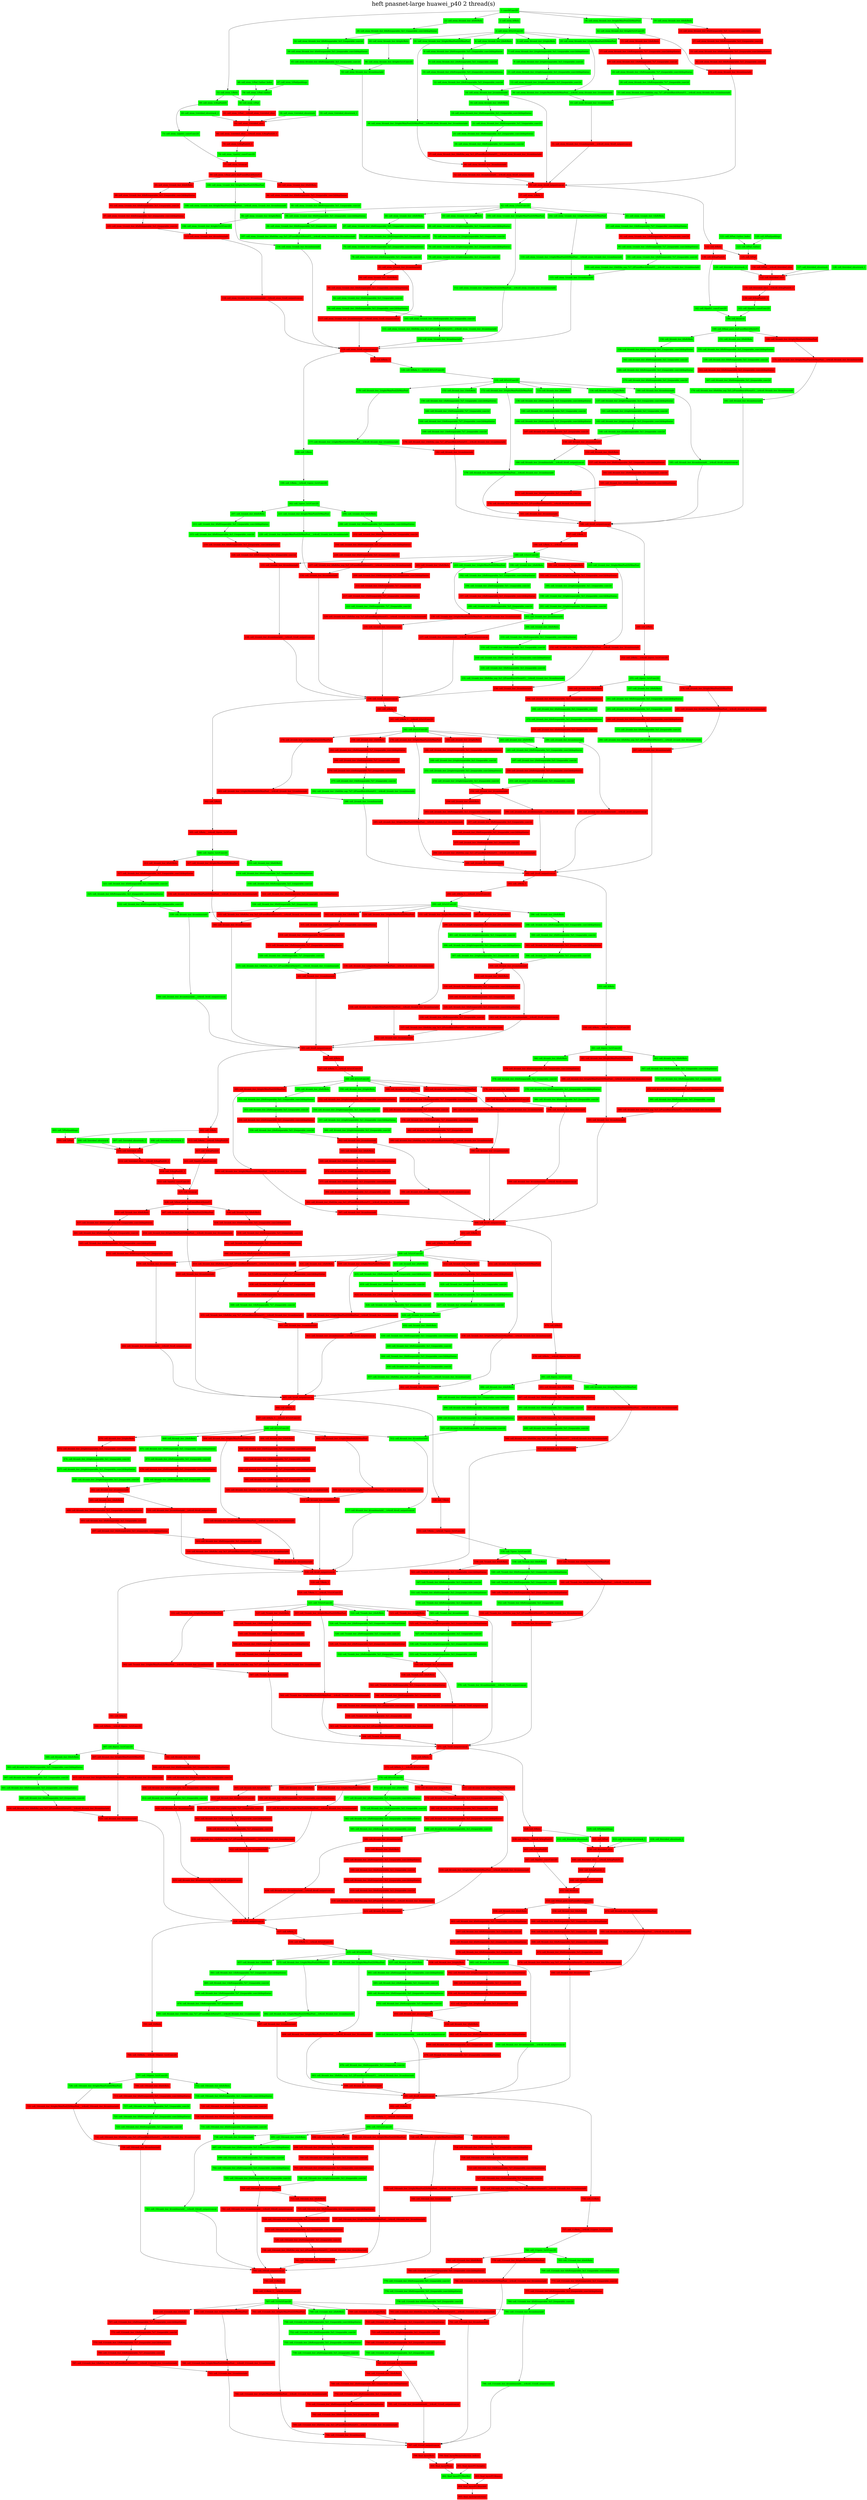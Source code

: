 digraph G {
label     = "heft pnasnet-large huawei_p40 2 thread(s)"
    labelloc  =  t // t: Place the graph's title on top.
    fontsize  = 40 // Make title stand out by giving a large font size
    fontcolor = black"1: conv0/Conv2D"->"19: cell_stem_0/comb_iter_0/left/Relu";
"1: conv0/Conv2D"->"2: cell_stem_0/Relu";
"1: conv0/Conv2D"->"22: cell_stem_0/comb_iter_4/left/Relu";
"1: conv0/Conv2D"->"53: cell_stem_1/Relu";
"1: conv0/Conv2D"->"34: cell_stem_0/comb_iter_0/right/MaxPool2D/MaxPool";
"1: conv0/Conv2D" [shape=box,style=filled,color=green];
"53: cell_stem_1/Relu"->"56: cell_stem_1/Pad";
"53: cell_stem_1/Relu"->"69: cell_stem_1/AvgPool2D";
"53: cell_stem_1/Relu" [shape=box,style=filled,color=green];
"69: cell_stem_1/AvgPool2D"->"73: cell_stem_1/path1_conv/Conv2D";
"69: cell_stem_1/AvgPool2D" [shape=box,style=filled,color=green];
"73: cell_stem_1/path1_conv/Conv2D"->"77: cell_stem_1/concat";
"73: cell_stem_1/path1_conv/Conv2D" [shape=box,style=filled,color=green];
"47: cell_stem_1/Pad/paddings"->"54: cell_stem_1/Pad_Gather";
"47: cell_stem_1/Pad/paddings" [shape=box,style=filled,color=green];
"48: cell_stem_1/Pad_Gather_Index"->"54: cell_stem_1/Pad_Gather";
"48: cell_stem_1/Pad_Gather_Index" [shape=box,style=filled,color=green];
"54: cell_stem_1/Pad_Gather"->"56: cell_stem_1/Pad";
"54: cell_stem_1/Pad_Gather" [shape=box,style=filled,color=green];
"56: cell_stem_1/Pad"->"61: cell_stem_1/Pad___tr4cell_stem_1/strided_slice";
"56: cell_stem_1/Pad" [shape=box,style=filled,color=green];
"58: cell_stem_1/strided_slice/stack"->"63: cell_stem_1/strided_slice";
"58: cell_stem_1/strided_slice/stack" [shape=box,style=filled,color=green];
"59: cell_stem_1/strided_slice/stack_1"->"63: cell_stem_1/strided_slice";
"59: cell_stem_1/strided_slice/stack_1" [shape=box,style=filled,color=green];
"60: cell_stem_1/strided_slice/stack_2"->"63: cell_stem_1/strided_slice";
"60: cell_stem_1/strided_slice/stack_2" [shape=box,style=filled,color=green];
"61: cell_stem_1/Pad___tr4cell_stem_1/strided_slice"->"63: cell_stem_1/strided_slice";
"61: cell_stem_1/Pad___tr4cell_stem_1/strided_slice" [shape=box,style=filled,color=red];
"63: cell_stem_1/strided_slice"->"66: cell_stem_1/strided_slice___tr4cell_stem_1/AvgPool2D_1";
"63: cell_stem_1/strided_slice" [shape=box,style=filled,color=red];
"66: cell_stem_1/strided_slice___tr4cell_stem_1/AvgPool2D_1"->"70: cell_stem_1/AvgPool2D_1";
"66: cell_stem_1/strided_slice___tr4cell_stem_1/AvgPool2D_1" [shape=box,style=filled,color=red];
"70: cell_stem_1/AvgPool2D_1"->"74: cell_stem_1/path2_conv/Conv2D";
"70: cell_stem_1/AvgPool2D_1" [shape=box,style=filled,color=red];
"74: cell_stem_1/path2_conv/Conv2D"->"77: cell_stem_1/concat";
"74: cell_stem_1/path2_conv/Conv2D" [shape=box,style=filled,color=green];
"77: cell_stem_1/concat"->"80: cell_stem_1/final_path_bn/FusedBatchNormV3";
"77: cell_stem_1/concat" [shape=box,style=filled,color=red];
"80: cell_stem_1/final_path_bn/FusedBatchNormV3"->"85: cell_stem_1/comb_iter_4/left/Relu";
"80: cell_stem_1/final_path_bn/FusedBatchNormV3"->"82: cell_stem_1/comb_iter_0/left/Relu";
"80: cell_stem_1/final_path_bn/FusedBatchNormV3"->"100: cell_stem_1/comb_iter_0/right/MaxPool2D/MaxPool";
"80: cell_stem_1/final_path_bn/FusedBatchNormV3" [shape=box,style=filled,color=red];
"82: cell_stem_1/comb_iter_0/left/Relu"->"86: cell_stem_1/comb_iter_0/left/separable_5x5_1/separable_conv2d/depthwise";
"82: cell_stem_1/comb_iter_0/left/Relu" [shape=box,style=filled,color=red];
"86: cell_stem_1/comb_iter_0/left/separable_5x5_1/separable_conv2d/depthwise"->"90: cell_stem_1/comb_iter_0/left/separable_5x5_1/separable_conv2d";
"86: cell_stem_1/comb_iter_0/left/separable_5x5_1/separable_conv2d/depthwise" [shape=box,style=filled,color=red];
"90: cell_stem_1/comb_iter_0/left/separable_5x5_1/separable_conv2d"->"94: cell_stem_1/comb_iter_0/left/separable_5x5_2/separable_conv2d/depthwise";
"90: cell_stem_1/comb_iter_0/left/separable_5x5_1/separable_conv2d" [shape=box,style=filled,color=green];
"94: cell_stem_1/comb_iter_0/left/separable_5x5_2/separable_conv2d/depthwise"->"99: cell_stem_1/comb_iter_0/left/separable_5x5_2/separable_conv2d";
"94: cell_stem_1/comb_iter_0/left/separable_5x5_2/separable_conv2d/depthwise" [shape=box,style=filled,color=green];
"99: cell_stem_1/comb_iter_0/left/separable_5x5_2/separable_conv2d"->"107: cell_stem_1/comb_iter_0/left/bn_sep_5x5_2/FusedBatchNormV3___tr4cell_stem_1/comb_iter_0/combine/add";
"99: cell_stem_1/comb_iter_0/left/separable_5x5_2/separable_conv2d" [shape=box,style=filled,color=green];
"100: cell_stem_1/comb_iter_0/right/MaxPool2D/MaxPool"->"108: cell_stem_1/comb_iter_0/right/MaxPool2D/MaxPool___tr4cell_stem_1/comb_iter_0/combine/add";
"100: cell_stem_1/comb_iter_0/right/MaxPool2D/MaxPool" [shape=box,style=filled,color=green];
"107: cell_stem_1/comb_iter_0/left/bn_sep_5x5_2/FusedBatchNormV3___tr4cell_stem_1/comb_iter_0/combine/add"->"114: cell_stem_1/comb_iter_0/combine/add";
"107: cell_stem_1/comb_iter_0/left/bn_sep_5x5_2/FusedBatchNormV3___tr4cell_stem_1/comb_iter_0/combine/add" [shape=box,style=filled,color=green];
"108: cell_stem_1/comb_iter_0/right/MaxPool2D/MaxPool___tr4cell_stem_1/comb_iter_0/combine/add"->"114: cell_stem_1/comb_iter_0/combine/add";
"108: cell_stem_1/comb_iter_0/right/MaxPool2D/MaxPool___tr4cell_stem_1/comb_iter_0/combine/add" [shape=box,style=filled,color=green];
"114: cell_stem_1/comb_iter_0/combine/add"->"119: cell_stem_1/cell_output/concat";
"114: cell_stem_1/comb_iter_0/combine/add" [shape=box,style=filled,color=green];
"19: cell_stem_0/comb_iter_0/left/Relu"->"23: cell_stem_0/comb_iter_0/left/separable_5x5_1/separable_conv2d/depthwise";
"19: cell_stem_0/comb_iter_0/left/Relu" [shape=box,style=filled,color=green];
"23: cell_stem_0/comb_iter_0/left/separable_5x5_1/separable_conv2d/depthwise"->"27: cell_stem_0/comb_iter_0/left/separable_5x5_1/separable_conv2d";
"23: cell_stem_0/comb_iter_0/left/separable_5x5_1/separable_conv2d/depthwise" [shape=box,style=filled,color=red];
"27: cell_stem_0/comb_iter_0/left/separable_5x5_1/separable_conv2d"->"33: cell_stem_0/comb_iter_0/left/separable_5x5_2/separable_conv2d/depthwise";
"27: cell_stem_0/comb_iter_0/left/separable_5x5_1/separable_conv2d" [shape=box,style=filled,color=red];
"33: cell_stem_0/comb_iter_0/left/separable_5x5_2/separable_conv2d/depthwise"->"41: cell_stem_0/comb_iter_0/left/separable_5x5_2/separable_conv2d";
"33: cell_stem_0/comb_iter_0/left/separable_5x5_2/separable_conv2d/depthwise" [shape=box,style=filled,color=red];
"41: cell_stem_0/comb_iter_0/left/separable_5x5_2/separable_conv2d"->"49: cell_stem_0/comb_iter_0/combine/add";
"41: cell_stem_0/comb_iter_0/left/separable_5x5_2/separable_conv2d" [shape=box,style=filled,color=red];
"34: cell_stem_0/comb_iter_0/right/MaxPool2D/MaxPool"->"42: cell_stem_0/comb_iter_0/right/1x1/Conv2D";
"34: cell_stem_0/comb_iter_0/right/MaxPool2D/MaxPool" [shape=box,style=filled,color=green];
"42: cell_stem_0/comb_iter_0/right/1x1/Conv2D"->"49: cell_stem_0/comb_iter_0/combine/add";
"42: cell_stem_0/comb_iter_0/right/1x1/Conv2D" [shape=box,style=filled,color=green];
"49: cell_stem_0/comb_iter_0/combine/add"->"55: cell_stem_0/cell_output/concat";
"49: cell_stem_0/comb_iter_0/combine/add" [shape=box,style=filled,color=red];
"2: cell_stem_0/Relu"->"3: cell_stem_0/1x1/Conv2D";
"2: cell_stem_0/Relu" [shape=box,style=filled,color=green];
"3: cell_stem_0/1x1/Conv2D"->"5: cell_stem_0/comb_iter_2/right/Relu";
"3: cell_stem_0/1x1/Conv2D"->"40: cell_stem_0/comb_iter_4/right/Relu";
"3: cell_stem_0/1x1/Conv2D"->"15: cell_stem_0/comb_iter_1/left/Relu";
"3: cell_stem_0/1x1/Conv2D"->"4: cell_stem_0/comb_iter_2/left/Relu";
"3: cell_stem_0/1x1/Conv2D"->"31: cell_stem_0/comb_iter_3/right/MaxPool2D/MaxPool";
"3: cell_stem_0/1x1/Conv2D"->"29: cell_stem_0/comb_iter_1/right/MaxPool2D/MaxPool";
"3: cell_stem_0/1x1/Conv2D" [shape=box,style=filled,color=green];
"15: cell_stem_0/comb_iter_1/left/Relu"->"17: cell_stem_0/comb_iter_1/left/separable_7x7_1/separable_conv2d/depthwise";
"15: cell_stem_0/comb_iter_1/left/Relu" [shape=box,style=filled,color=red];
"17: cell_stem_0/comb_iter_1/left/separable_7x7_1/separable_conv2d/depthwise"->"20: cell_stem_0/comb_iter_1/left/separable_7x7_1/separable_conv2d";
"17: cell_stem_0/comb_iter_1/left/separable_7x7_1/separable_conv2d/depthwise" [shape=box,style=filled,color=red];
"20: cell_stem_0/comb_iter_1/left/separable_7x7_1/separable_conv2d"->"24: cell_stem_0/comb_iter_1/left/separable_7x7_2/separable_conv2d/depthwise";
"20: cell_stem_0/comb_iter_1/left/separable_7x7_1/separable_conv2d" [shape=box,style=filled,color=red];
"24: cell_stem_0/comb_iter_1/left/separable_7x7_2/separable_conv2d/depthwise"->"28: cell_stem_0/comb_iter_1/left/separable_7x7_2/separable_conv2d";
"24: cell_stem_0/comb_iter_1/left/separable_7x7_2/separable_conv2d/depthwise" [shape=box,style=filled,color=green];
"28: cell_stem_0/comb_iter_1/left/separable_7x7_2/separable_conv2d"->"35: cell_stem_0/comb_iter_1/left/bn_sep_7x7_2/FusedBatchNormV3___tr4cell_stem_0/comb_iter_1/combine/add";
"28: cell_stem_0/comb_iter_1/left/separable_7x7_2/separable_conv2d" [shape=box,style=filled,color=green];
"29: cell_stem_0/comb_iter_1/right/MaxPool2D/MaxPool"->"36: cell_stem_0/comb_iter_1/right/MaxPool2D/MaxPool___tr4cell_stem_0/comb_iter_1/combine/add";
"29: cell_stem_0/comb_iter_1/right/MaxPool2D/MaxPool" [shape=box,style=filled,color=green];
"35: cell_stem_0/comb_iter_1/left/bn_sep_7x7_2/FusedBatchNormV3___tr4cell_stem_0/comb_iter_1/combine/add"->"43: cell_stem_0/comb_iter_1/combine/add";
"35: cell_stem_0/comb_iter_1/left/bn_sep_7x7_2/FusedBatchNormV3___tr4cell_stem_0/comb_iter_1/combine/add" [shape=box,style=filled,color=green];
"36: cell_stem_0/comb_iter_1/right/MaxPool2D/MaxPool___tr4cell_stem_0/comb_iter_1/combine/add"->"43: cell_stem_0/comb_iter_1/combine/add";
"36: cell_stem_0/comb_iter_1/right/MaxPool2D/MaxPool___tr4cell_stem_0/comb_iter_1/combine/add" [shape=box,style=filled,color=green];
"43: cell_stem_0/comb_iter_1/combine/add"->"51: cell_stem_0/comb_iter_1/combine/add___tr4cell_stem_0/cell_output/concat";
"43: cell_stem_0/comb_iter_1/combine/add" [shape=box,style=filled,color=green];
"4: cell_stem_0/comb_iter_2/left/Relu"->"6: cell_stem_0/comb_iter_2/left/separable_5x5_1/separable_conv2d/depthwise";
"4: cell_stem_0/comb_iter_2/left/Relu" [shape=box,style=filled,color=green];
"6: cell_stem_0/comb_iter_2/left/separable_5x5_1/separable_conv2d/depthwise"->"8: cell_stem_0/comb_iter_2/left/separable_5x5_1/separable_conv2d";
"6: cell_stem_0/comb_iter_2/left/separable_5x5_1/separable_conv2d/depthwise" [shape=box,style=filled,color=green];
"8: cell_stem_0/comb_iter_2/left/separable_5x5_1/separable_conv2d"->"10: cell_stem_0/comb_iter_2/left/separable_5x5_2/separable_conv2d/depthwise";
"8: cell_stem_0/comb_iter_2/left/separable_5x5_1/separable_conv2d" [shape=box,style=filled,color=green];
"10: cell_stem_0/comb_iter_2/left/separable_5x5_2/separable_conv2d/depthwise"->"12: cell_stem_0/comb_iter_2/left/separable_5x5_2/separable_conv2d";
"10: cell_stem_0/comb_iter_2/left/separable_5x5_2/separable_conv2d/depthwise" [shape=box,style=filled,color=green];
"12: cell_stem_0/comb_iter_2/left/separable_5x5_2/separable_conv2d"->"14: cell_stem_0/comb_iter_2/combine/add";
"12: cell_stem_0/comb_iter_2/left/separable_5x5_2/separable_conv2d" [shape=box,style=filled,color=green];
"5: cell_stem_0/comb_iter_2/right/Relu"->"7: cell_stem_0/comb_iter_2/right/separable_3x3_1/separable_conv2d/depthwise";
"5: cell_stem_0/comb_iter_2/right/Relu" [shape=box,style=filled,color=green];
"7: cell_stem_0/comb_iter_2/right/separable_3x3_1/separable_conv2d/depthwise"->"9: cell_stem_0/comb_iter_2/right/separable_3x3_1/separable_conv2d";
"7: cell_stem_0/comb_iter_2/right/separable_3x3_1/separable_conv2d/depthwise" [shape=box,style=filled,color=green];
"9: cell_stem_0/comb_iter_2/right/separable_3x3_1/separable_conv2d"->"11: cell_stem_0/comb_iter_2/right/separable_3x3_2/separable_conv2d/depthwise";
"9: cell_stem_0/comb_iter_2/right/separable_3x3_1/separable_conv2d" [shape=box,style=filled,color=green];
"11: cell_stem_0/comb_iter_2/right/separable_3x3_2/separable_conv2d/depthwise"->"13: cell_stem_0/comb_iter_2/right/separable_3x3_2/separable_conv2d";
"11: cell_stem_0/comb_iter_2/right/separable_3x3_2/separable_conv2d/depthwise" [shape=box,style=filled,color=green];
"13: cell_stem_0/comb_iter_2/right/separable_3x3_2/separable_conv2d"->"14: cell_stem_0/comb_iter_2/combine/add";
"13: cell_stem_0/comb_iter_2/right/separable_3x3_2/separable_conv2d" [shape=box,style=filled,color=green];
"14: cell_stem_0/comb_iter_2/combine/add"->"16: cell_stem_0/comb_iter_3/left/Relu";
"14: cell_stem_0/comb_iter_2/combine/add"->"55: cell_stem_0/cell_output/concat";
"14: cell_stem_0/comb_iter_2/combine/add" [shape=box,style=filled,color=green];
"16: cell_stem_0/comb_iter_3/left/Relu"->"18: cell_stem_0/comb_iter_3/left/separable_3x3_1/separable_conv2d/depthwise";
"16: cell_stem_0/comb_iter_3/left/Relu" [shape=box,style=filled,color=green];
"18: cell_stem_0/comb_iter_3/left/separable_3x3_1/separable_conv2d/depthwise"->"21: cell_stem_0/comb_iter_3/left/separable_3x3_1/separable_conv2d";
"18: cell_stem_0/comb_iter_3/left/separable_3x3_1/separable_conv2d/depthwise" [shape=box,style=filled,color=green];
"21: cell_stem_0/comb_iter_3/left/separable_3x3_1/separable_conv2d"->"25: cell_stem_0/comb_iter_3/left/separable_3x3_2/separable_conv2d/depthwise";
"21: cell_stem_0/comb_iter_3/left/separable_3x3_1/separable_conv2d" [shape=box,style=filled,color=green];
"25: cell_stem_0/comb_iter_3/left/separable_3x3_2/separable_conv2d/depthwise"->"30: cell_stem_0/comb_iter_3/left/separable_3x3_2/separable_conv2d";
"25: cell_stem_0/comb_iter_3/left/separable_3x3_2/separable_conv2d/depthwise" [shape=box,style=filled,color=green];
"30: cell_stem_0/comb_iter_3/left/separable_3x3_2/separable_conv2d"->"37: cell_stem_0/comb_iter_3/left/bn_sep_3x3_2/FusedBatchNormV3___tr4cell_stem_0/comb_iter_3/combine/add";
"30: cell_stem_0/comb_iter_3/left/separable_3x3_2/separable_conv2d" [shape=box,style=filled,color=green];
"31: cell_stem_0/comb_iter_3/right/MaxPool2D/MaxPool"->"38: cell_stem_0/comb_iter_3/right/MaxPool2D/MaxPool___tr4cell_stem_0/comb_iter_3/combine/add";
"31: cell_stem_0/comb_iter_3/right/MaxPool2D/MaxPool" [shape=box,style=filled,color=green];
"37: cell_stem_0/comb_iter_3/left/bn_sep_3x3_2/FusedBatchNormV3___tr4cell_stem_0/comb_iter_3/combine/add"->"44: cell_stem_0/comb_iter_3/combine/add";
"37: cell_stem_0/comb_iter_3/left/bn_sep_3x3_2/FusedBatchNormV3___tr4cell_stem_0/comb_iter_3/combine/add" [shape=box,style=filled,color=red];
"38: cell_stem_0/comb_iter_3/right/MaxPool2D/MaxPool___tr4cell_stem_0/comb_iter_3/combine/add"->"44: cell_stem_0/comb_iter_3/combine/add";
"38: cell_stem_0/comb_iter_3/right/MaxPool2D/MaxPool___tr4cell_stem_0/comb_iter_3/combine/add" [shape=box,style=filled,color=green];
"44: cell_stem_0/comb_iter_3/combine/add"->"52: cell_stem_0/comb_iter_3/combine/add___tr4cell_stem_0/cell_output/concat";
"44: cell_stem_0/comb_iter_3/combine/add" [shape=box,style=filled,color=red];
"22: cell_stem_0/comb_iter_4/left/Relu"->"26: cell_stem_0/comb_iter_4/left/separable_3x3_1/separable_conv2d/depthwise";
"22: cell_stem_0/comb_iter_4/left/Relu" [shape=box,style=filled,color=green];
"26: cell_stem_0/comb_iter_4/left/separable_3x3_1/separable_conv2d/depthwise"->"32: cell_stem_0/comb_iter_4/left/separable_3x3_1/separable_conv2d";
"26: cell_stem_0/comb_iter_4/left/separable_3x3_1/separable_conv2d/depthwise" [shape=box,style=filled,color=green];
"32: cell_stem_0/comb_iter_4/left/separable_3x3_1/separable_conv2d"->"39: cell_stem_0/comb_iter_4/left/separable_3x3_2/separable_conv2d/depthwise";
"32: cell_stem_0/comb_iter_4/left/separable_3x3_1/separable_conv2d" [shape=box,style=filled,color=green];
"39: cell_stem_0/comb_iter_4/left/separable_3x3_2/separable_conv2d/depthwise"->"45: cell_stem_0/comb_iter_4/left/separable_3x3_2/separable_conv2d";
"39: cell_stem_0/comb_iter_4/left/separable_3x3_2/separable_conv2d/depthwise" [shape=box,style=filled,color=green];
"45: cell_stem_0/comb_iter_4/left/separable_3x3_2/separable_conv2d"->"50: cell_stem_0/comb_iter_4/combine/add";
"45: cell_stem_0/comb_iter_4/left/separable_3x3_2/separable_conv2d" [shape=box,style=filled,color=green];
"40: cell_stem_0/comb_iter_4/right/Relu"->"46: cell_stem_0/comb_iter_4/right/1x1/Conv2D";
"40: cell_stem_0/comb_iter_4/right/Relu" [shape=box,style=filled,color=green];
"46: cell_stem_0/comb_iter_4/right/1x1/Conv2D"->"50: cell_stem_0/comb_iter_4/combine/add";
"46: cell_stem_0/comb_iter_4/right/1x1/Conv2D" [shape=box,style=filled,color=green];
"50: cell_stem_0/comb_iter_4/combine/add"->"55: cell_stem_0/cell_output/concat";
"50: cell_stem_0/comb_iter_4/combine/add" [shape=box,style=filled,color=green];
"51: cell_stem_0/comb_iter_1/combine/add___tr4cell_stem_0/cell_output/concat"->"55: cell_stem_0/cell_output/concat";
"51: cell_stem_0/comb_iter_1/combine/add___tr4cell_stem_0/cell_output/concat" [shape=box,style=filled,color=red];
"52: cell_stem_0/comb_iter_3/combine/add___tr4cell_stem_0/cell_output/concat"->"55: cell_stem_0/cell_output/concat";
"52: cell_stem_0/comb_iter_3/combine/add___tr4cell_stem_0/cell_output/concat" [shape=box,style=filled,color=red];
"55: cell_stem_0/cell_output/concat"->"57: cell_stem_1/Relu_1";
"55: cell_stem_0/cell_output/concat"->"122: cell_0/Relu";
"55: cell_stem_0/cell_output/concat" [shape=box,style=filled,color=red];
"57: cell_stem_1/Relu_1"->"62: cell_stem_1/1x1/Conv2D";
"57: cell_stem_1/Relu_1" [shape=box,style=filled,color=red];
"62: cell_stem_1/1x1/Conv2D"->"64: cell_stem_1/comb_iter_2/left/Relu";
"62: cell_stem_1/1x1/Conv2D"->"104: cell_stem_1/comb_iter_3/right/MaxPool2D/MaxPool";
"62: cell_stem_1/1x1/Conv2D"->"83: cell_stem_1/comb_iter_1/left/Relu";
"62: cell_stem_1/1x1/Conv2D"->"102: cell_stem_1/comb_iter_1/right/MaxPool2D/MaxPool";
"62: cell_stem_1/1x1/Conv2D"->"65: cell_stem_1/comb_iter_2/right/Relu";
"62: cell_stem_1/1x1/Conv2D"->"98: cell_stem_1/comb_iter_4/right/Relu";
"62: cell_stem_1/1x1/Conv2D" [shape=box,style=filled,color=green];
"83: cell_stem_1/comb_iter_1/left/Relu"->"87: cell_stem_1/comb_iter_1/left/separable_7x7_1/separable_conv2d/depthwise";
"83: cell_stem_1/comb_iter_1/left/Relu" [shape=box,style=filled,color=green];
"87: cell_stem_1/comb_iter_1/left/separable_7x7_1/separable_conv2d/depthwise"->"91: cell_stem_1/comb_iter_1/left/separable_7x7_1/separable_conv2d";
"87: cell_stem_1/comb_iter_1/left/separable_7x7_1/separable_conv2d/depthwise" [shape=box,style=filled,color=green];
"91: cell_stem_1/comb_iter_1/left/separable_7x7_1/separable_conv2d"->"95: cell_stem_1/comb_iter_1/left/separable_7x7_2/separable_conv2d/depthwise";
"91: cell_stem_1/comb_iter_1/left/separable_7x7_1/separable_conv2d" [shape=box,style=filled,color=red];
"95: cell_stem_1/comb_iter_1/left/separable_7x7_2/separable_conv2d/depthwise"->"101: cell_stem_1/comb_iter_1/left/separable_7x7_2/separable_conv2d";
"95: cell_stem_1/comb_iter_1/left/separable_7x7_2/separable_conv2d/depthwise" [shape=box,style=filled,color=green];
"101: cell_stem_1/comb_iter_1/left/separable_7x7_2/separable_conv2d"->"109: cell_stem_1/comb_iter_1/left/bn_sep_7x7_2/FusedBatchNormV3___tr4cell_stem_1/comb_iter_1/combine/add";
"101: cell_stem_1/comb_iter_1/left/separable_7x7_2/separable_conv2d" [shape=box,style=filled,color=green];
"102: cell_stem_1/comb_iter_1/right/MaxPool2D/MaxPool"->"110: cell_stem_1/comb_iter_1/right/MaxPool2D/MaxPool___tr4cell_stem_1/comb_iter_1/combine/add";
"102: cell_stem_1/comb_iter_1/right/MaxPool2D/MaxPool" [shape=box,style=filled,color=green];
"109: cell_stem_1/comb_iter_1/left/bn_sep_7x7_2/FusedBatchNormV3___tr4cell_stem_1/comb_iter_1/combine/add"->"115: cell_stem_1/comb_iter_1/combine/add";
"109: cell_stem_1/comb_iter_1/left/bn_sep_7x7_2/FusedBatchNormV3___tr4cell_stem_1/comb_iter_1/combine/add" [shape=box,style=filled,color=green];
"110: cell_stem_1/comb_iter_1/right/MaxPool2D/MaxPool___tr4cell_stem_1/comb_iter_1/combine/add"->"115: cell_stem_1/comb_iter_1/combine/add";
"110: cell_stem_1/comb_iter_1/right/MaxPool2D/MaxPool___tr4cell_stem_1/comb_iter_1/combine/add" [shape=box,style=filled,color=green];
"115: cell_stem_1/comb_iter_1/combine/add"->"119: cell_stem_1/cell_output/concat";
"115: cell_stem_1/comb_iter_1/combine/add" [shape=box,style=filled,color=green];
"64: cell_stem_1/comb_iter_2/left/Relu"->"67: cell_stem_1/comb_iter_2/left/separable_5x5_1/separable_conv2d/depthwise";
"64: cell_stem_1/comb_iter_2/left/Relu" [shape=box,style=filled,color=green];
"67: cell_stem_1/comb_iter_2/left/separable_5x5_1/separable_conv2d/depthwise"->"71: cell_stem_1/comb_iter_2/left/separable_5x5_1/separable_conv2d";
"67: cell_stem_1/comb_iter_2/left/separable_5x5_1/separable_conv2d/depthwise" [shape=box,style=filled,color=green];
"71: cell_stem_1/comb_iter_2/left/separable_5x5_1/separable_conv2d"->"75: cell_stem_1/comb_iter_2/left/separable_5x5_2/separable_conv2d/depthwise";
"71: cell_stem_1/comb_iter_2/left/separable_5x5_1/separable_conv2d" [shape=box,style=filled,color=green];
"75: cell_stem_1/comb_iter_2/left/separable_5x5_2/separable_conv2d/depthwise"->"78: cell_stem_1/comb_iter_2/left/separable_5x5_2/separable_conv2d";
"75: cell_stem_1/comb_iter_2/left/separable_5x5_2/separable_conv2d/depthwise" [shape=box,style=filled,color=green];
"78: cell_stem_1/comb_iter_2/left/separable_5x5_2/separable_conv2d"->"81: cell_stem_1/comb_iter_2/combine/add";
"78: cell_stem_1/comb_iter_2/left/separable_5x5_2/separable_conv2d" [shape=box,style=filled,color=green];
"65: cell_stem_1/comb_iter_2/right/Relu"->"68: cell_stem_1/comb_iter_2/right/separable_3x3_1/separable_conv2d/depthwise";
"65: cell_stem_1/comb_iter_2/right/Relu" [shape=box,style=filled,color=green];
"68: cell_stem_1/comb_iter_2/right/separable_3x3_1/separable_conv2d/depthwise"->"72: cell_stem_1/comb_iter_2/right/separable_3x3_1/separable_conv2d";
"68: cell_stem_1/comb_iter_2/right/separable_3x3_1/separable_conv2d/depthwise" [shape=box,style=filled,color=green];
"72: cell_stem_1/comb_iter_2/right/separable_3x3_1/separable_conv2d"->"76: cell_stem_1/comb_iter_2/right/separable_3x3_2/separable_conv2d/depthwise";
"72: cell_stem_1/comb_iter_2/right/separable_3x3_1/separable_conv2d" [shape=box,style=filled,color=green];
"76: cell_stem_1/comb_iter_2/right/separable_3x3_2/separable_conv2d/depthwise"->"79: cell_stem_1/comb_iter_2/right/separable_3x3_2/separable_conv2d";
"76: cell_stem_1/comb_iter_2/right/separable_3x3_2/separable_conv2d/depthwise" [shape=box,style=filled,color=green];
"79: cell_stem_1/comb_iter_2/right/separable_3x3_2/separable_conv2d"->"81: cell_stem_1/comb_iter_2/combine/add";
"79: cell_stem_1/comb_iter_2/right/separable_3x3_2/separable_conv2d" [shape=box,style=filled,color=green];
"81: cell_stem_1/comb_iter_2/combine/add"->"84: cell_stem_1/comb_iter_3/left/Relu";
"81: cell_stem_1/comb_iter_2/combine/add"->"117: cell_stem_1/comb_iter_2/combine/add___tr4cell_stem_1/cell_output/concat";
"81: cell_stem_1/comb_iter_2/combine/add" [shape=box,style=filled,color=red];
"84: cell_stem_1/comb_iter_3/left/Relu"->"88: cell_stem_1/comb_iter_3/left/separable_3x3_1/separable_conv2d/depthwise";
"84: cell_stem_1/comb_iter_3/left/Relu" [shape=box,style=filled,color=red];
"88: cell_stem_1/comb_iter_3/left/separable_3x3_1/separable_conv2d/depthwise"->"92: cell_stem_1/comb_iter_3/left/separable_3x3_1/separable_conv2d";
"88: cell_stem_1/comb_iter_3/left/separable_3x3_1/separable_conv2d/depthwise" [shape=box,style=filled,color=red];
"92: cell_stem_1/comb_iter_3/left/separable_3x3_1/separable_conv2d"->"96: cell_stem_1/comb_iter_3/left/separable_3x3_2/separable_conv2d/depthwise";
"92: cell_stem_1/comb_iter_3/left/separable_3x3_1/separable_conv2d" [shape=box,style=filled,color=green];
"96: cell_stem_1/comb_iter_3/left/separable_3x3_2/separable_conv2d/depthwise"->"103: cell_stem_1/comb_iter_3/left/separable_3x3_2/separable_conv2d";
"96: cell_stem_1/comb_iter_3/left/separable_3x3_2/separable_conv2d/depthwise" [shape=box,style=filled,color=green];
"103: cell_stem_1/comb_iter_3/left/separable_3x3_2/separable_conv2d"->"111: cell_stem_1/comb_iter_3/left/bn_sep_3x3_2/FusedBatchNormV3___tr4cell_stem_1/comb_iter_3/combine/add";
"103: cell_stem_1/comb_iter_3/left/separable_3x3_2/separable_conv2d" [shape=box,style=filled,color=green];
"104: cell_stem_1/comb_iter_3/right/MaxPool2D/MaxPool"->"112: cell_stem_1/comb_iter_3/right/MaxPool2D/MaxPool___tr4cell_stem_1/comb_iter_3/combine/add";
"104: cell_stem_1/comb_iter_3/right/MaxPool2D/MaxPool" [shape=box,style=filled,color=green];
"111: cell_stem_1/comb_iter_3/left/bn_sep_3x3_2/FusedBatchNormV3___tr4cell_stem_1/comb_iter_3/combine/add"->"116: cell_stem_1/comb_iter_3/combine/add";
"111: cell_stem_1/comb_iter_3/left/bn_sep_3x3_2/FusedBatchNormV3___tr4cell_stem_1/comb_iter_3/combine/add" [shape=box,style=filled,color=green];
"112: cell_stem_1/comb_iter_3/right/MaxPool2D/MaxPool___tr4cell_stem_1/comb_iter_3/combine/add"->"116: cell_stem_1/comb_iter_3/combine/add";
"112: cell_stem_1/comb_iter_3/right/MaxPool2D/MaxPool___tr4cell_stem_1/comb_iter_3/combine/add" [shape=box,style=filled,color=green];
"116: cell_stem_1/comb_iter_3/combine/add"->"119: cell_stem_1/cell_output/concat";
"116: cell_stem_1/comb_iter_3/combine/add" [shape=box,style=filled,color=green];
"85: cell_stem_1/comb_iter_4/left/Relu"->"89: cell_stem_1/comb_iter_4/left/separable_3x3_1/separable_conv2d/depthwise";
"85: cell_stem_1/comb_iter_4/left/Relu" [shape=box,style=filled,color=red];
"89: cell_stem_1/comb_iter_4/left/separable_3x3_1/separable_conv2d/depthwise"->"93: cell_stem_1/comb_iter_4/left/separable_3x3_1/separable_conv2d";
"89: cell_stem_1/comb_iter_4/left/separable_3x3_1/separable_conv2d/depthwise" [shape=box,style=filled,color=red];
"93: cell_stem_1/comb_iter_4/left/separable_3x3_1/separable_conv2d"->"97: cell_stem_1/comb_iter_4/left/separable_3x3_2/separable_conv2d/depthwise";
"93: cell_stem_1/comb_iter_4/left/separable_3x3_1/separable_conv2d" [shape=box,style=filled,color=red];
"97: cell_stem_1/comb_iter_4/left/separable_3x3_2/separable_conv2d/depthwise"->"105: cell_stem_1/comb_iter_4/left/separable_3x3_2/separable_conv2d";
"97: cell_stem_1/comb_iter_4/left/separable_3x3_2/separable_conv2d/depthwise" [shape=box,style=filled,color=red];
"105: cell_stem_1/comb_iter_4/left/separable_3x3_2/separable_conv2d"->"113: cell_stem_1/comb_iter_4/combine/add";
"105: cell_stem_1/comb_iter_4/left/separable_3x3_2/separable_conv2d" [shape=box,style=filled,color=red];
"98: cell_stem_1/comb_iter_4/right/Relu"->"106: cell_stem_1/comb_iter_4/right/1x1/Conv2D";
"98: cell_stem_1/comb_iter_4/right/Relu" [shape=box,style=filled,color=green];
"106: cell_stem_1/comb_iter_4/right/1x1/Conv2D"->"113: cell_stem_1/comb_iter_4/combine/add";
"106: cell_stem_1/comb_iter_4/right/1x1/Conv2D" [shape=box,style=filled,color=green];
"113: cell_stem_1/comb_iter_4/combine/add"->"118: cell_stem_1/comb_iter_4/combine/add___tr4cell_stem_1/cell_output/concat";
"113: cell_stem_1/comb_iter_4/combine/add" [shape=box,style=filled,color=red];
"117: cell_stem_1/comb_iter_2/combine/add___tr4cell_stem_1/cell_output/concat"->"119: cell_stem_1/cell_output/concat";
"117: cell_stem_1/comb_iter_2/combine/add___tr4cell_stem_1/cell_output/concat" [shape=box,style=filled,color=red];
"118: cell_stem_1/comb_iter_4/combine/add___tr4cell_stem_1/cell_output/concat"->"119: cell_stem_1/cell_output/concat";
"118: cell_stem_1/comb_iter_4/combine/add___tr4cell_stem_1/cell_output/concat" [shape=box,style=filled,color=red];
"119: cell_stem_1/cell_output/concat"->"196: cell_1/Relu";
"119: cell_stem_1/cell_output/concat"->"124: cell_0/Relu_1";
"119: cell_stem_1/cell_output/concat" [shape=box,style=filled,color=red];
"196: cell_1/Relu"->"199: cell_1/Relu___tr4cell_1/prev_1x1/Conv2D";
"196: cell_1/Relu" [shape=box,style=filled,color=green];
"199: cell_1/Relu___tr4cell_1/prev_1x1/Conv2D"->"202: cell_1/prev_1x1/Conv2D";
"199: cell_1/Relu___tr4cell_1/prev_1x1/Conv2D" [shape=box,style=filled,color=green];
"202: cell_1/prev_1x1/Conv2D"->"204: cell_1/comb_iter_0/left/Relu";
"202: cell_1/prev_1x1/Conv2D"->"221: cell_1/comb_iter_0/right/MaxPool2D/MaxPool";
"202: cell_1/prev_1x1/Conv2D"->"207: cell_1/comb_iter_4/left/Relu";
"202: cell_1/prev_1x1/Conv2D" [shape=box,style=filled,color=green];
"204: cell_1/comb_iter_0/left/Relu"->"208: cell_1/comb_iter_0/left/separable_5x5_1/separable_conv2d/depthwise";
"204: cell_1/comb_iter_0/left/Relu" [shape=box,style=filled,color=green];
"208: cell_1/comb_iter_0/left/separable_5x5_1/separable_conv2d/depthwise"->"212: cell_1/comb_iter_0/left/separable_5x5_1/separable_conv2d";
"208: cell_1/comb_iter_0/left/separable_5x5_1/separable_conv2d/depthwise" [shape=box,style=filled,color=green];
"212: cell_1/comb_iter_0/left/separable_5x5_1/separable_conv2d"->"216: cell_1/comb_iter_0/left/separable_5x5_2/separable_conv2d/depthwise";
"212: cell_1/comb_iter_0/left/separable_5x5_1/separable_conv2d" [shape=box,style=filled,color=red];
"216: cell_1/comb_iter_0/left/separable_5x5_2/separable_conv2d/depthwise"->"220: cell_1/comb_iter_0/left/separable_5x5_2/separable_conv2d";
"216: cell_1/comb_iter_0/left/separable_5x5_2/separable_conv2d/depthwise" [shape=box,style=filled,color=red];
"220: cell_1/comb_iter_0/left/separable_5x5_2/separable_conv2d"->"227: cell_1/comb_iter_0/left/bn_sep_5x5_2/FusedBatchNormV3___tr4cell_1/comb_iter_0/combine/add";
"220: cell_1/comb_iter_0/left/separable_5x5_2/separable_conv2d" [shape=box,style=filled,color=red];
"221: cell_1/comb_iter_0/right/MaxPool2D/MaxPool"->"228: cell_1/comb_iter_0/right/MaxPool2D/MaxPool___tr4cell_1/comb_iter_0/combine/add";
"221: cell_1/comb_iter_0/right/MaxPool2D/MaxPool" [shape=box,style=filled,color=green];
"227: cell_1/comb_iter_0/left/bn_sep_5x5_2/FusedBatchNormV3___tr4cell_1/comb_iter_0/combine/add"->"234: cell_1/comb_iter_0/combine/add";
"227: cell_1/comb_iter_0/left/bn_sep_5x5_2/FusedBatchNormV3___tr4cell_1/comb_iter_0/combine/add" [shape=box,style=filled,color=red];
"228: cell_1/comb_iter_0/right/MaxPool2D/MaxPool___tr4cell_1/comb_iter_0/combine/add"->"234: cell_1/comb_iter_0/combine/add";
"228: cell_1/comb_iter_0/right/MaxPool2D/MaxPool___tr4cell_1/comb_iter_0/combine/add" [shape=box,style=filled,color=green];
"234: cell_1/comb_iter_0/combine/add"->"239: cell_1/cell_output/concat";
"234: cell_1/comb_iter_0/combine/add" [shape=box,style=filled,color=red];
"122: cell_0/Relu"->"138: cell_0/AvgPool2D";
"122: cell_0/Relu"->"125: cell_0/Pad";
"122: cell_0/Relu" [shape=box,style=filled,color=red];
"138: cell_0/AvgPool2D"->"142: cell_0/path1_conv/Conv2D";
"138: cell_0/AvgPool2D" [shape=box,style=filled,color=red];
"142: cell_0/path1_conv/Conv2D"->"146: cell_0/concat";
"142: cell_0/path1_conv/Conv2D" [shape=box,style=filled,color=green];
"120: cell_0/Pad/paddings"->"123: cell_0/Pad_Gather";
"120: cell_0/Pad/paddings" [shape=box,style=filled,color=green];
"121: cell_0/Pad_Gather_Index"->"123: cell_0/Pad_Gather";
"121: cell_0/Pad_Gather_Index" [shape=box,style=filled,color=green];
"123: cell_0/Pad_Gather"->"125: cell_0/Pad";
"123: cell_0/Pad_Gather" [shape=box,style=filled,color=green];
"125: cell_0/Pad"->"130: cell_0/Pad___tr4cell_0/strided_slice";
"125: cell_0/Pad" [shape=box,style=filled,color=red];
"127: cell_0/strided_slice/stack"->"132: cell_0/strided_slice";
"127: cell_0/strided_slice/stack" [shape=box,style=filled,color=green];
"128: cell_0/strided_slice/stack_1"->"132: cell_0/strided_slice";
"128: cell_0/strided_slice/stack_1" [shape=box,style=filled,color=green];
"129: cell_0/strided_slice/stack_2"->"132: cell_0/strided_slice";
"129: cell_0/strided_slice/stack_2" [shape=box,style=filled,color=green];
"130: cell_0/Pad___tr4cell_0/strided_slice"->"132: cell_0/strided_slice";
"130: cell_0/Pad___tr4cell_0/strided_slice" [shape=box,style=filled,color=red];
"132: cell_0/strided_slice"->"135: cell_0/strided_slice___tr4cell_0/AvgPool2D_1";
"132: cell_0/strided_slice" [shape=box,style=filled,color=red];
"135: cell_0/strided_slice___tr4cell_0/AvgPool2D_1"->"139: cell_0/AvgPool2D_1";
"135: cell_0/strided_slice___tr4cell_0/AvgPool2D_1" [shape=box,style=filled,color=red];
"139: cell_0/AvgPool2D_1"->"143: cell_0/path2_conv/Conv2D";
"139: cell_0/AvgPool2D_1" [shape=box,style=filled,color=red];
"143: cell_0/path2_conv/Conv2D"->"146: cell_0/concat";
"143: cell_0/path2_conv/Conv2D" [shape=box,style=filled,color=green];
"146: cell_0/concat"->"149: cell_0/final_path_bn/FusedBatchNormV3";
"146: cell_0/concat" [shape=box,style=filled,color=green];
"149: cell_0/final_path_bn/FusedBatchNormV3"->"154: cell_0/comb_iter_4/left/Relu";
"149: cell_0/final_path_bn/FusedBatchNormV3"->"151: cell_0/comb_iter_0/left/Relu";
"149: cell_0/final_path_bn/FusedBatchNormV3"->"168: cell_0/comb_iter_0/right/MaxPool2D/MaxPool";
"149: cell_0/final_path_bn/FusedBatchNormV3" [shape=box,style=filled,color=green];
"151: cell_0/comb_iter_0/left/Relu"->"155: cell_0/comb_iter_0/left/separable_5x5_1/separable_conv2d/depthwise";
"151: cell_0/comb_iter_0/left/Relu" [shape=box,style=filled,color=green];
"155: cell_0/comb_iter_0/left/separable_5x5_1/separable_conv2d/depthwise"->"159: cell_0/comb_iter_0/left/separable_5x5_1/separable_conv2d";
"155: cell_0/comb_iter_0/left/separable_5x5_1/separable_conv2d/depthwise" [shape=box,style=filled,color=green];
"159: cell_0/comb_iter_0/left/separable_5x5_1/separable_conv2d"->"163: cell_0/comb_iter_0/left/separable_5x5_2/separable_conv2d/depthwise";
"159: cell_0/comb_iter_0/left/separable_5x5_1/separable_conv2d" [shape=box,style=filled,color=green];
"163: cell_0/comb_iter_0/left/separable_5x5_2/separable_conv2d/depthwise"->"167: cell_0/comb_iter_0/left/separable_5x5_2/separable_conv2d";
"163: cell_0/comb_iter_0/left/separable_5x5_2/separable_conv2d/depthwise" [shape=box,style=filled,color=red];
"167: cell_0/comb_iter_0/left/separable_5x5_2/separable_conv2d"->"174: cell_0/comb_iter_0/left/bn_sep_5x5_2/FusedBatchNormV3___tr4cell_0/comb_iter_0/combine/add";
"167: cell_0/comb_iter_0/left/separable_5x5_2/separable_conv2d" [shape=box,style=filled,color=green];
"168: cell_0/comb_iter_0/right/MaxPool2D/MaxPool"->"175: cell_0/comb_iter_0/right/MaxPool2D/MaxPool___tr4cell_0/comb_iter_0/combine/add";
"168: cell_0/comb_iter_0/right/MaxPool2D/MaxPool" [shape=box,style=filled,color=red];
"174: cell_0/comb_iter_0/left/bn_sep_5x5_2/FusedBatchNormV3___tr4cell_0/comb_iter_0/combine/add"->"181: cell_0/comb_iter_0/combine/add";
"174: cell_0/comb_iter_0/left/bn_sep_5x5_2/FusedBatchNormV3___tr4cell_0/comb_iter_0/combine/add" [shape=box,style=filled,color=green];
"175: cell_0/comb_iter_0/right/MaxPool2D/MaxPool___tr4cell_0/comb_iter_0/combine/add"->"181: cell_0/comb_iter_0/combine/add";
"175: cell_0/comb_iter_0/right/MaxPool2D/MaxPool___tr4cell_0/comb_iter_0/combine/add" [shape=box,style=filled,color=red];
"181: cell_0/comb_iter_0/combine/add"->"186: cell_0/cell_output/concat";
"181: cell_0/comb_iter_0/combine/add" [shape=box,style=filled,color=green];
"124: cell_0/Relu_1"->"126: cell_0/Relu_1___tr4cell_0/1x1/Conv2D";
"124: cell_0/Relu_1" [shape=box,style=filled,color=red];
"126: cell_0/Relu_1___tr4cell_0/1x1/Conv2D"->"131: cell_0/1x1/Conv2D";
"126: cell_0/Relu_1___tr4cell_0/1x1/Conv2D" [shape=box,style=filled,color=green];
"131: cell_0/1x1/Conv2D"->"134: cell_0/comb_iter_2/right/Relu";
"131: cell_0/1x1/Conv2D"->"133: cell_0/comb_iter_2/left/Relu";
"131: cell_0/1x1/Conv2D"->"152: cell_0/comb_iter_1/left/Relu";
"131: cell_0/1x1/Conv2D"->"172: cell_0/comb_iter_3/right/MaxPool2D/MaxPool";
"131: cell_0/1x1/Conv2D"->"180: cell_0/comb_iter_4/combine/add";
"131: cell_0/1x1/Conv2D"->"170: cell_0/comb_iter_1/right/MaxPool2D/MaxPool";
"131: cell_0/1x1/Conv2D" [shape=box,style=filled,color=green];
"152: cell_0/comb_iter_1/left/Relu"->"156: cell_0/comb_iter_1/left/separable_7x7_1/separable_conv2d/depthwise";
"152: cell_0/comb_iter_1/left/Relu" [shape=box,style=filled,color=green];
"156: cell_0/comb_iter_1/left/separable_7x7_1/separable_conv2d/depthwise"->"160: cell_0/comb_iter_1/left/separable_7x7_1/separable_conv2d";
"156: cell_0/comb_iter_1/left/separable_7x7_1/separable_conv2d/depthwise" [shape=box,style=filled,color=green];
"160: cell_0/comb_iter_1/left/separable_7x7_1/separable_conv2d"->"164: cell_0/comb_iter_1/left/separable_7x7_2/separable_conv2d/depthwise";
"160: cell_0/comb_iter_1/left/separable_7x7_1/separable_conv2d" [shape=box,style=filled,color=green];
"164: cell_0/comb_iter_1/left/separable_7x7_2/separable_conv2d/depthwise"->"169: cell_0/comb_iter_1/left/separable_7x7_2/separable_conv2d";
"164: cell_0/comb_iter_1/left/separable_7x7_2/separable_conv2d/depthwise" [shape=box,style=filled,color=green];
"169: cell_0/comb_iter_1/left/separable_7x7_2/separable_conv2d"->"176: cell_0/comb_iter_1/left/bn_sep_7x7_2/FusedBatchNormV3___tr4cell_0/comb_iter_1/combine/add";
"169: cell_0/comb_iter_1/left/separable_7x7_2/separable_conv2d" [shape=box,style=filled,color=green];
"170: cell_0/comb_iter_1/right/MaxPool2D/MaxPool"->"177: cell_0/comb_iter_1/right/MaxPool2D/MaxPool___tr4cell_0/comb_iter_1/combine/add";
"170: cell_0/comb_iter_1/right/MaxPool2D/MaxPool" [shape=box,style=filled,color=green];
"176: cell_0/comb_iter_1/left/bn_sep_7x7_2/FusedBatchNormV3___tr4cell_0/comb_iter_1/combine/add"->"182: cell_0/comb_iter_1/combine/add";
"176: cell_0/comb_iter_1/left/bn_sep_7x7_2/FusedBatchNormV3___tr4cell_0/comb_iter_1/combine/add" [shape=box,style=filled,color=red];
"177: cell_0/comb_iter_1/right/MaxPool2D/MaxPool___tr4cell_0/comb_iter_1/combine/add"->"182: cell_0/comb_iter_1/combine/add";
"177: cell_0/comb_iter_1/right/MaxPool2D/MaxPool___tr4cell_0/comb_iter_1/combine/add" [shape=box,style=filled,color=green];
"182: cell_0/comb_iter_1/combine/add"->"186: cell_0/cell_output/concat";
"182: cell_0/comb_iter_1/combine/add" [shape=box,style=filled,color=red];
"133: cell_0/comb_iter_2/left/Relu"->"136: cell_0/comb_iter_2/left/separable_5x5_1/separable_conv2d/depthwise";
"133: cell_0/comb_iter_2/left/Relu" [shape=box,style=filled,color=green];
"136: cell_0/comb_iter_2/left/separable_5x5_1/separable_conv2d/depthwise"->"140: cell_0/comb_iter_2/left/separable_5x5_1/separable_conv2d";
"136: cell_0/comb_iter_2/left/separable_5x5_1/separable_conv2d/depthwise" [shape=box,style=filled,color=green];
"140: cell_0/comb_iter_2/left/separable_5x5_1/separable_conv2d"->"144: cell_0/comb_iter_2/left/separable_5x5_2/separable_conv2d/depthwise";
"140: cell_0/comb_iter_2/left/separable_5x5_1/separable_conv2d" [shape=box,style=filled,color=green];
"144: cell_0/comb_iter_2/left/separable_5x5_2/separable_conv2d/depthwise"->"147: cell_0/comb_iter_2/left/separable_5x5_2/separable_conv2d";
"144: cell_0/comb_iter_2/left/separable_5x5_2/separable_conv2d/depthwise" [shape=box,style=filled,color=green];
"147: cell_0/comb_iter_2/left/separable_5x5_2/separable_conv2d"->"150: cell_0/comb_iter_2/combine/add";
"147: cell_0/comb_iter_2/left/separable_5x5_2/separable_conv2d" [shape=box,style=filled,color=red];
"134: cell_0/comb_iter_2/right/Relu"->"137: cell_0/comb_iter_2/right/separable_3x3_1/separable_conv2d/depthwise";
"134: cell_0/comb_iter_2/right/Relu" [shape=box,style=filled,color=green];
"137: cell_0/comb_iter_2/right/separable_3x3_1/separable_conv2d/depthwise"->"141: cell_0/comb_iter_2/right/separable_3x3_1/separable_conv2d";
"137: cell_0/comb_iter_2/right/separable_3x3_1/separable_conv2d/depthwise" [shape=box,style=filled,color=green];
"141: cell_0/comb_iter_2/right/separable_3x3_1/separable_conv2d"->"145: cell_0/comb_iter_2/right/separable_3x3_2/separable_conv2d/depthwise";
"141: cell_0/comb_iter_2/right/separable_3x3_1/separable_conv2d" [shape=box,style=filled,color=green];
"145: cell_0/comb_iter_2/right/separable_3x3_2/separable_conv2d/depthwise"->"148: cell_0/comb_iter_2/right/separable_3x3_2/separable_conv2d";
"145: cell_0/comb_iter_2/right/separable_3x3_2/separable_conv2d/depthwise" [shape=box,style=filled,color=green];
"148: cell_0/comb_iter_2/right/separable_3x3_2/separable_conv2d"->"150: cell_0/comb_iter_2/combine/add";
"148: cell_0/comb_iter_2/right/separable_3x3_2/separable_conv2d" [shape=box,style=filled,color=green];
"150: cell_0/comb_iter_2/combine/add"->"153: cell_0/comb_iter_3/left/Relu";
"150: cell_0/comb_iter_2/combine/add"->"184: cell_0/comb_iter_2/combine/add___tr4cell_0/cell_output/concat";
"150: cell_0/comb_iter_2/combine/add" [shape=box,style=filled,color=red];
"153: cell_0/comb_iter_3/left/Relu"->"157: cell_0/comb_iter_3/left/separable_3x3_1/separable_conv2d/depthwise";
"153: cell_0/comb_iter_3/left/Relu" [shape=box,style=filled,color=red];
"157: cell_0/comb_iter_3/left/separable_3x3_1/separable_conv2d/depthwise"->"161: cell_0/comb_iter_3/left/separable_3x3_1/separable_conv2d";
"157: cell_0/comb_iter_3/left/separable_3x3_1/separable_conv2d/depthwise" [shape=box,style=filled,color=red];
"161: cell_0/comb_iter_3/left/separable_3x3_1/separable_conv2d"->"165: cell_0/comb_iter_3/left/separable_3x3_2/separable_conv2d/depthwise";
"161: cell_0/comb_iter_3/left/separable_3x3_1/separable_conv2d" [shape=box,style=filled,color=red];
"165: cell_0/comb_iter_3/left/separable_3x3_2/separable_conv2d/depthwise"->"171: cell_0/comb_iter_3/left/separable_3x3_2/separable_conv2d";
"165: cell_0/comb_iter_3/left/separable_3x3_2/separable_conv2d/depthwise" [shape=box,style=filled,color=red];
"171: cell_0/comb_iter_3/left/separable_3x3_2/separable_conv2d"->"178: cell_0/comb_iter_3/left/bn_sep_3x3_2/FusedBatchNormV3___tr4cell_0/comb_iter_3/combine/add";
"171: cell_0/comb_iter_3/left/separable_3x3_2/separable_conv2d" [shape=box,style=filled,color=red];
"172: cell_0/comb_iter_3/right/MaxPool2D/MaxPool"->"179: cell_0/comb_iter_3/right/MaxPool2D/MaxPool___tr4cell_0/comb_iter_3/combine/add";
"172: cell_0/comb_iter_3/right/MaxPool2D/MaxPool" [shape=box,style=filled,color=green];
"178: cell_0/comb_iter_3/left/bn_sep_3x3_2/FusedBatchNormV3___tr4cell_0/comb_iter_3/combine/add"->"183: cell_0/comb_iter_3/combine/add";
"178: cell_0/comb_iter_3/left/bn_sep_3x3_2/FusedBatchNormV3___tr4cell_0/comb_iter_3/combine/add" [shape=box,style=filled,color=red];
"179: cell_0/comb_iter_3/right/MaxPool2D/MaxPool___tr4cell_0/comb_iter_3/combine/add"->"183: cell_0/comb_iter_3/combine/add";
"179: cell_0/comb_iter_3/right/MaxPool2D/MaxPool___tr4cell_0/comb_iter_3/combine/add" [shape=box,style=filled,color=green];
"183: cell_0/comb_iter_3/combine/add"->"186: cell_0/cell_output/concat";
"183: cell_0/comb_iter_3/combine/add" [shape=box,style=filled,color=red];
"154: cell_0/comb_iter_4/left/Relu"->"158: cell_0/comb_iter_4/left/separable_3x3_1/separable_conv2d/depthwise";
"154: cell_0/comb_iter_4/left/Relu" [shape=box,style=filled,color=green];
"158: cell_0/comb_iter_4/left/separable_3x3_1/separable_conv2d/depthwise"->"162: cell_0/comb_iter_4/left/separable_3x3_1/separable_conv2d";
"158: cell_0/comb_iter_4/left/separable_3x3_1/separable_conv2d/depthwise" [shape=box,style=filled,color=green];
"162: cell_0/comb_iter_4/left/separable_3x3_1/separable_conv2d"->"166: cell_0/comb_iter_4/left/separable_3x3_2/separable_conv2d/depthwise";
"162: cell_0/comb_iter_4/left/separable_3x3_1/separable_conv2d" [shape=box,style=filled,color=green];
"166: cell_0/comb_iter_4/left/separable_3x3_2/separable_conv2d/depthwise"->"173: cell_0/comb_iter_4/left/separable_3x3_2/separable_conv2d";
"166: cell_0/comb_iter_4/left/separable_3x3_2/separable_conv2d/depthwise" [shape=box,style=filled,color=green];
"173: cell_0/comb_iter_4/left/separable_3x3_2/separable_conv2d"->"180: cell_0/comb_iter_4/combine/add";
"173: cell_0/comb_iter_4/left/separable_3x3_2/separable_conv2d" [shape=box,style=filled,color=green];
"180: cell_0/comb_iter_4/combine/add"->"185: cell_0/comb_iter_4/combine/add___tr4cell_0/cell_output/concat";
"180: cell_0/comb_iter_4/combine/add" [shape=box,style=filled,color=green];
"184: cell_0/comb_iter_2/combine/add___tr4cell_0/cell_output/concat"->"186: cell_0/cell_output/concat";
"184: cell_0/comb_iter_2/combine/add___tr4cell_0/cell_output/concat" [shape=box,style=filled,color=green];
"185: cell_0/comb_iter_4/combine/add___tr4cell_0/cell_output/concat"->"186: cell_0/cell_output/concat";
"185: cell_0/comb_iter_4/combine/add___tr4cell_0/cell_output/concat" [shape=box,style=filled,color=green];
"186: cell_0/cell_output/concat"->"249: cell_2/Relu";
"186: cell_0/cell_output/concat"->"187: cell_1/Relu_1";
"186: cell_0/cell_output/concat" [shape=box,style=filled,color=red];
"187: cell_1/Relu_1"->"188: cell_1/Relu_1___tr4cell_1/1x1/Conv2D";
"187: cell_1/Relu_1" [shape=box,style=filled,color=red];
"188: cell_1/Relu_1___tr4cell_1/1x1/Conv2D"->"189: cell_1/1x1/Conv2D";
"188: cell_1/Relu_1___tr4cell_1/1x1/Conv2D" [shape=box,style=filled,color=red];
"189: cell_1/1x1/Conv2D"->"233: cell_1/comb_iter_4/combine/add";
"189: cell_1/1x1/Conv2D"->"190: cell_1/comb_iter_2/left/Relu";
"189: cell_1/1x1/Conv2D"->"205: cell_1/comb_iter_1/left/Relu";
"189: cell_1/1x1/Conv2D"->"223: cell_1/comb_iter_1/right/MaxPool2D/MaxPool";
"189: cell_1/1x1/Conv2D"->"191: cell_1/comb_iter_2/right/Relu";
"189: cell_1/1x1/Conv2D"->"225: cell_1/comb_iter_3/right/MaxPool2D/MaxPool";
"189: cell_1/1x1/Conv2D" [shape=box,style=filled,color=green];
"205: cell_1/comb_iter_1/left/Relu"->"209: cell_1/comb_iter_1/left/separable_7x7_1/separable_conv2d/depthwise";
"205: cell_1/comb_iter_1/left/Relu" [shape=box,style=filled,color=red];
"209: cell_1/comb_iter_1/left/separable_7x7_1/separable_conv2d/depthwise"->"213: cell_1/comb_iter_1/left/separable_7x7_1/separable_conv2d";
"209: cell_1/comb_iter_1/left/separable_7x7_1/separable_conv2d/depthwise" [shape=box,style=filled,color=red];
"213: cell_1/comb_iter_1/left/separable_7x7_1/separable_conv2d"->"217: cell_1/comb_iter_1/left/separable_7x7_2/separable_conv2d/depthwise";
"213: cell_1/comb_iter_1/left/separable_7x7_1/separable_conv2d" [shape=box,style=filled,color=red];
"217: cell_1/comb_iter_1/left/separable_7x7_2/separable_conv2d/depthwise"->"222: cell_1/comb_iter_1/left/separable_7x7_2/separable_conv2d";
"217: cell_1/comb_iter_1/left/separable_7x7_2/separable_conv2d/depthwise" [shape=box,style=filled,color=red];
"222: cell_1/comb_iter_1/left/separable_7x7_2/separable_conv2d"->"229: cell_1/comb_iter_1/left/bn_sep_7x7_2/FusedBatchNormV3___tr4cell_1/comb_iter_1/combine/add";
"222: cell_1/comb_iter_1/left/separable_7x7_2/separable_conv2d" [shape=box,style=filled,color=green];
"223: cell_1/comb_iter_1/right/MaxPool2D/MaxPool"->"230: cell_1/comb_iter_1/right/MaxPool2D/MaxPool___tr4cell_1/comb_iter_1/combine/add";
"223: cell_1/comb_iter_1/right/MaxPool2D/MaxPool" [shape=box,style=filled,color=green];
"229: cell_1/comb_iter_1/left/bn_sep_7x7_2/FusedBatchNormV3___tr4cell_1/comb_iter_1/combine/add"->"235: cell_1/comb_iter_1/combine/add";
"229: cell_1/comb_iter_1/left/bn_sep_7x7_2/FusedBatchNormV3___tr4cell_1/comb_iter_1/combine/add" [shape=box,style=filled,color=red];
"230: cell_1/comb_iter_1/right/MaxPool2D/MaxPool___tr4cell_1/comb_iter_1/combine/add"->"235: cell_1/comb_iter_1/combine/add";
"230: cell_1/comb_iter_1/right/MaxPool2D/MaxPool___tr4cell_1/comb_iter_1/combine/add" [shape=box,style=filled,color=red];
"235: cell_1/comb_iter_1/combine/add"->"239: cell_1/cell_output/concat";
"235: cell_1/comb_iter_1/combine/add" [shape=box,style=filled,color=red];
"190: cell_1/comb_iter_2/left/Relu"->"192: cell_1/comb_iter_2/left/separable_5x5_1/separable_conv2d/depthwise";
"190: cell_1/comb_iter_2/left/Relu" [shape=box,style=filled,color=green];
"192: cell_1/comb_iter_2/left/separable_5x5_1/separable_conv2d/depthwise"->"194: cell_1/comb_iter_2/left/separable_5x5_1/separable_conv2d";
"192: cell_1/comb_iter_2/left/separable_5x5_1/separable_conv2d/depthwise" [shape=box,style=filled,color=green];
"194: cell_1/comb_iter_2/left/separable_5x5_1/separable_conv2d"->"197: cell_1/comb_iter_2/left/separable_5x5_2/separable_conv2d/depthwise";
"194: cell_1/comb_iter_2/left/separable_5x5_1/separable_conv2d" [shape=box,style=filled,color=green];
"197: cell_1/comb_iter_2/left/separable_5x5_2/separable_conv2d/depthwise"->"200: cell_1/comb_iter_2/left/separable_5x5_2/separable_conv2d";
"197: cell_1/comb_iter_2/left/separable_5x5_2/separable_conv2d/depthwise" [shape=box,style=filled,color=red];
"200: cell_1/comb_iter_2/left/separable_5x5_2/separable_conv2d"->"203: cell_1/comb_iter_2/combine/add";
"200: cell_1/comb_iter_2/left/separable_5x5_2/separable_conv2d" [shape=box,style=filled,color=green];
"191: cell_1/comb_iter_2/right/Relu"->"193: cell_1/comb_iter_2/right/separable_3x3_1/separable_conv2d/depthwise";
"191: cell_1/comb_iter_2/right/Relu" [shape=box,style=filled,color=red];
"193: cell_1/comb_iter_2/right/separable_3x3_1/separable_conv2d/depthwise"->"195: cell_1/comb_iter_2/right/separable_3x3_1/separable_conv2d";
"193: cell_1/comb_iter_2/right/separable_3x3_1/separable_conv2d/depthwise" [shape=box,style=filled,color=red];
"195: cell_1/comb_iter_2/right/separable_3x3_1/separable_conv2d"->"198: cell_1/comb_iter_2/right/separable_3x3_2/separable_conv2d/depthwise";
"195: cell_1/comb_iter_2/right/separable_3x3_1/separable_conv2d" [shape=box,style=filled,color=green];
"198: cell_1/comb_iter_2/right/separable_3x3_2/separable_conv2d/depthwise"->"201: cell_1/comb_iter_2/right/separable_3x3_2/separable_conv2d";
"198: cell_1/comb_iter_2/right/separable_3x3_2/separable_conv2d/depthwise" [shape=box,style=filled,color=green];
"201: cell_1/comb_iter_2/right/separable_3x3_2/separable_conv2d"->"203: cell_1/comb_iter_2/combine/add";
"201: cell_1/comb_iter_2/right/separable_3x3_2/separable_conv2d" [shape=box,style=filled,color=green];
"203: cell_1/comb_iter_2/combine/add"->"237: cell_1/comb_iter_2/combine/add___tr4cell_1/cell_output/concat";
"203: cell_1/comb_iter_2/combine/add"->"206: cell_1/comb_iter_3/left/Relu";
"203: cell_1/comb_iter_2/combine/add" [shape=box,style=filled,color=green];
"206: cell_1/comb_iter_3/left/Relu"->"210: cell_1/comb_iter_3/left/separable_3x3_1/separable_conv2d/depthwise";
"206: cell_1/comb_iter_3/left/Relu" [shape=box,style=filled,color=green];
"210: cell_1/comb_iter_3/left/separable_3x3_1/separable_conv2d/depthwise"->"214: cell_1/comb_iter_3/left/separable_3x3_1/separable_conv2d";
"210: cell_1/comb_iter_3/left/separable_3x3_1/separable_conv2d/depthwise" [shape=box,style=filled,color=green];
"214: cell_1/comb_iter_3/left/separable_3x3_1/separable_conv2d"->"218: cell_1/comb_iter_3/left/separable_3x3_2/separable_conv2d/depthwise";
"214: cell_1/comb_iter_3/left/separable_3x3_1/separable_conv2d" [shape=box,style=filled,color=green];
"218: cell_1/comb_iter_3/left/separable_3x3_2/separable_conv2d/depthwise"->"224: cell_1/comb_iter_3/left/separable_3x3_2/separable_conv2d";
"218: cell_1/comb_iter_3/left/separable_3x3_2/separable_conv2d/depthwise" [shape=box,style=filled,color=green];
"224: cell_1/comb_iter_3/left/separable_3x3_2/separable_conv2d"->"231: cell_1/comb_iter_3/left/bn_sep_3x3_2/FusedBatchNormV3___tr4cell_1/comb_iter_3/combine/add";
"224: cell_1/comb_iter_3/left/separable_3x3_2/separable_conv2d" [shape=box,style=filled,color=green];
"225: cell_1/comb_iter_3/right/MaxPool2D/MaxPool"->"232: cell_1/comb_iter_3/right/MaxPool2D/MaxPool___tr4cell_1/comb_iter_3/combine/add";
"225: cell_1/comb_iter_3/right/MaxPool2D/MaxPool" [shape=box,style=filled,color=green];
"231: cell_1/comb_iter_3/left/bn_sep_3x3_2/FusedBatchNormV3___tr4cell_1/comb_iter_3/combine/add"->"236: cell_1/comb_iter_3/combine/add";
"231: cell_1/comb_iter_3/left/bn_sep_3x3_2/FusedBatchNormV3___tr4cell_1/comb_iter_3/combine/add" [shape=box,style=filled,color=green];
"232: cell_1/comb_iter_3/right/MaxPool2D/MaxPool___tr4cell_1/comb_iter_3/combine/add"->"236: cell_1/comb_iter_3/combine/add";
"232: cell_1/comb_iter_3/right/MaxPool2D/MaxPool___tr4cell_1/comb_iter_3/combine/add" [shape=box,style=filled,color=red];
"236: cell_1/comb_iter_3/combine/add"->"239: cell_1/cell_output/concat";
"236: cell_1/comb_iter_3/combine/add" [shape=box,style=filled,color=red];
"207: cell_1/comb_iter_4/left/Relu"->"211: cell_1/comb_iter_4/left/separable_3x3_1/separable_conv2d/depthwise";
"207: cell_1/comb_iter_4/left/Relu" [shape=box,style=filled,color=green];
"211: cell_1/comb_iter_4/left/separable_3x3_1/separable_conv2d/depthwise"->"215: cell_1/comb_iter_4/left/separable_3x3_1/separable_conv2d";
"211: cell_1/comb_iter_4/left/separable_3x3_1/separable_conv2d/depthwise" [shape=box,style=filled,color=green];
"215: cell_1/comb_iter_4/left/separable_3x3_1/separable_conv2d"->"219: cell_1/comb_iter_4/left/separable_3x3_2/separable_conv2d/depthwise";
"215: cell_1/comb_iter_4/left/separable_3x3_1/separable_conv2d" [shape=box,style=filled,color=green];
"219: cell_1/comb_iter_4/left/separable_3x3_2/separable_conv2d/depthwise"->"226: cell_1/comb_iter_4/left/separable_3x3_2/separable_conv2d";
"219: cell_1/comb_iter_4/left/separable_3x3_2/separable_conv2d/depthwise" [shape=box,style=filled,color=red];
"226: cell_1/comb_iter_4/left/separable_3x3_2/separable_conv2d"->"233: cell_1/comb_iter_4/combine/add";
"226: cell_1/comb_iter_4/left/separable_3x3_2/separable_conv2d" [shape=box,style=filled,color=red];
"233: cell_1/comb_iter_4/combine/add"->"238: cell_1/comb_iter_4/combine/add___tr4cell_1/cell_output/concat";
"233: cell_1/comb_iter_4/combine/add" [shape=box,style=filled,color=red];
"237: cell_1/comb_iter_2/combine/add___tr4cell_1/cell_output/concat"->"239: cell_1/cell_output/concat";
"237: cell_1/comb_iter_2/combine/add___tr4cell_1/cell_output/concat" [shape=box,style=filled,color=red];
"238: cell_1/comb_iter_4/combine/add___tr4cell_1/cell_output/concat"->"239: cell_1/cell_output/concat";
"238: cell_1/comb_iter_4/combine/add___tr4cell_1/cell_output/concat" [shape=box,style=filled,color=red];
"239: cell_1/cell_output/concat"->"302: cell_3/Relu";
"239: cell_1/cell_output/concat"->"240: cell_2/Relu_1";
"239: cell_1/cell_output/concat" [shape=box,style=filled,color=red];
"302: cell_3/Relu"->"305: cell_3/Relu___tr4cell_3/prev_1x1/Conv2D";
"302: cell_3/Relu" [shape=box,style=filled,color=red];
"305: cell_3/Relu___tr4cell_3/prev_1x1/Conv2D"->"308: cell_3/prev_1x1/Conv2D";
"305: cell_3/Relu___tr4cell_3/prev_1x1/Conv2D" [shape=box,style=filled,color=red];
"308: cell_3/prev_1x1/Conv2D"->"313: cell_3/comb_iter_4/left/Relu";
"308: cell_3/prev_1x1/Conv2D"->"310: cell_3/comb_iter_0/left/Relu";
"308: cell_3/prev_1x1/Conv2D"->"327: cell_3/comb_iter_0/right/MaxPool2D/MaxPool";
"308: cell_3/prev_1x1/Conv2D" [shape=box,style=filled,color=green];
"310: cell_3/comb_iter_0/left/Relu"->"314: cell_3/comb_iter_0/left/separable_5x5_1/separable_conv2d/depthwise";
"310: cell_3/comb_iter_0/left/Relu" [shape=box,style=filled,color=green];
"314: cell_3/comb_iter_0/left/separable_5x5_1/separable_conv2d/depthwise"->"318: cell_3/comb_iter_0/left/separable_5x5_1/separable_conv2d";
"314: cell_3/comb_iter_0/left/separable_5x5_1/separable_conv2d/depthwise" [shape=box,style=filled,color=green];
"318: cell_3/comb_iter_0/left/separable_5x5_1/separable_conv2d"->"322: cell_3/comb_iter_0/left/separable_5x5_2/separable_conv2d/depthwise";
"318: cell_3/comb_iter_0/left/separable_5x5_1/separable_conv2d" [shape=box,style=filled,color=green];
"322: cell_3/comb_iter_0/left/separable_5x5_2/separable_conv2d/depthwise"->"326: cell_3/comb_iter_0/left/separable_5x5_2/separable_conv2d";
"322: cell_3/comb_iter_0/left/separable_5x5_2/separable_conv2d/depthwise" [shape=box,style=filled,color=red];
"326: cell_3/comb_iter_0/left/separable_5x5_2/separable_conv2d"->"333: cell_3/comb_iter_0/left/bn_sep_5x5_2/FusedBatchNormV3___tr4cell_3/comb_iter_0/combine/add";
"326: cell_3/comb_iter_0/left/separable_5x5_2/separable_conv2d" [shape=box,style=filled,color=green];
"327: cell_3/comb_iter_0/right/MaxPool2D/MaxPool"->"334: cell_3/comb_iter_0/right/MaxPool2D/MaxPool___tr4cell_3/comb_iter_0/combine/add";
"327: cell_3/comb_iter_0/right/MaxPool2D/MaxPool" [shape=box,style=filled,color=red];
"333: cell_3/comb_iter_0/left/bn_sep_5x5_2/FusedBatchNormV3___tr4cell_3/comb_iter_0/combine/add"->"340: cell_3/comb_iter_0/combine/add";
"333: cell_3/comb_iter_0/left/bn_sep_5x5_2/FusedBatchNormV3___tr4cell_3/comb_iter_0/combine/add" [shape=box,style=filled,color=red];
"334: cell_3/comb_iter_0/right/MaxPool2D/MaxPool___tr4cell_3/comb_iter_0/combine/add"->"340: cell_3/comb_iter_0/combine/add";
"334: cell_3/comb_iter_0/right/MaxPool2D/MaxPool___tr4cell_3/comb_iter_0/combine/add" [shape=box,style=filled,color=red];
"340: cell_3/comb_iter_0/combine/add"->"345: cell_3/cell_output/concat";
"340: cell_3/comb_iter_0/combine/add" [shape=box,style=filled,color=red];
"249: cell_2/Relu"->"252: cell_2/Relu___tr4cell_2/prev_1x1/Conv2D";
"249: cell_2/Relu" [shape=box,style=filled,color=red];
"252: cell_2/Relu___tr4cell_2/prev_1x1/Conv2D"->"255: cell_2/prev_1x1/Conv2D";
"252: cell_2/Relu___tr4cell_2/prev_1x1/Conv2D" [shape=box,style=filled,color=red];
"255: cell_2/prev_1x1/Conv2D"->"274: cell_2/comb_iter_0/right/MaxPool2D/MaxPool";
"255: cell_2/prev_1x1/Conv2D"->"257: cell_2/comb_iter_0/left/Relu";
"255: cell_2/prev_1x1/Conv2D"->"260: cell_2/comb_iter_4/left/Relu";
"255: cell_2/prev_1x1/Conv2D" [shape=box,style=filled,color=green];
"257: cell_2/comb_iter_0/left/Relu"->"261: cell_2/comb_iter_0/left/separable_5x5_1/separable_conv2d/depthwise";
"257: cell_2/comb_iter_0/left/Relu" [shape=box,style=filled,color=green];
"261: cell_2/comb_iter_0/left/separable_5x5_1/separable_conv2d/depthwise"->"265: cell_2/comb_iter_0/left/separable_5x5_1/separable_conv2d";
"261: cell_2/comb_iter_0/left/separable_5x5_1/separable_conv2d/depthwise" [shape=box,style=filled,color=green];
"265: cell_2/comb_iter_0/left/separable_5x5_1/separable_conv2d"->"269: cell_2/comb_iter_0/left/separable_5x5_2/separable_conv2d/depthwise";
"265: cell_2/comb_iter_0/left/separable_5x5_1/separable_conv2d" [shape=box,style=filled,color=green];
"269: cell_2/comb_iter_0/left/separable_5x5_2/separable_conv2d/depthwise"->"273: cell_2/comb_iter_0/left/separable_5x5_2/separable_conv2d";
"269: cell_2/comb_iter_0/left/separable_5x5_2/separable_conv2d/depthwise" [shape=box,style=filled,color=red];
"273: cell_2/comb_iter_0/left/separable_5x5_2/separable_conv2d"->"280: cell_2/comb_iter_0/left/bn_sep_5x5_2/FusedBatchNormV3___tr4cell_2/comb_iter_0/combine/add";
"273: cell_2/comb_iter_0/left/separable_5x5_2/separable_conv2d" [shape=box,style=filled,color=green];
"274: cell_2/comb_iter_0/right/MaxPool2D/MaxPool"->"281: cell_2/comb_iter_0/right/MaxPool2D/MaxPool___tr4cell_2/comb_iter_0/combine/add";
"274: cell_2/comb_iter_0/right/MaxPool2D/MaxPool" [shape=box,style=filled,color=red];
"280: cell_2/comb_iter_0/left/bn_sep_5x5_2/FusedBatchNormV3___tr4cell_2/comb_iter_0/combine/add"->"287: cell_2/comb_iter_0/combine/add";
"280: cell_2/comb_iter_0/left/bn_sep_5x5_2/FusedBatchNormV3___tr4cell_2/comb_iter_0/combine/add" [shape=box,style=filled,color=green];
"281: cell_2/comb_iter_0/right/MaxPool2D/MaxPool___tr4cell_2/comb_iter_0/combine/add"->"287: cell_2/comb_iter_0/combine/add";
"281: cell_2/comb_iter_0/right/MaxPool2D/MaxPool___tr4cell_2/comb_iter_0/combine/add" [shape=box,style=filled,color=red];
"287: cell_2/comb_iter_0/combine/add"->"292: cell_2/cell_output/concat";
"287: cell_2/comb_iter_0/combine/add" [shape=box,style=filled,color=red];
"240: cell_2/Relu_1"->"241: cell_2/Relu_1___tr4cell_2/1x1/Conv2D";
"240: cell_2/Relu_1" [shape=box,style=filled,color=red];
"241: cell_2/Relu_1___tr4cell_2/1x1/Conv2D"->"242: cell_2/1x1/Conv2D";
"241: cell_2/Relu_1___tr4cell_2/1x1/Conv2D" [shape=box,style=filled,color=red];
"242: cell_2/1x1/Conv2D"->"276: cell_2/comb_iter_1/right/MaxPool2D/MaxPool";
"242: cell_2/1x1/Conv2D"->"243: cell_2/comb_iter_2/left/Relu";
"242: cell_2/1x1/Conv2D"->"286: cell_2/comb_iter_4/combine/add";
"242: cell_2/1x1/Conv2D"->"278: cell_2/comb_iter_3/right/MaxPool2D/MaxPool";
"242: cell_2/1x1/Conv2D"->"258: cell_2/comb_iter_1/left/Relu";
"242: cell_2/1x1/Conv2D"->"244: cell_2/comb_iter_2/right/Relu";
"242: cell_2/1x1/Conv2D" [shape=box,style=filled,color=green];
"258: cell_2/comb_iter_1/left/Relu"->"262: cell_2/comb_iter_1/left/separable_7x7_1/separable_conv2d/depthwise";
"258: cell_2/comb_iter_1/left/Relu" [shape=box,style=filled,color=red];
"262: cell_2/comb_iter_1/left/separable_7x7_1/separable_conv2d/depthwise"->"266: cell_2/comb_iter_1/left/separable_7x7_1/separable_conv2d";
"262: cell_2/comb_iter_1/left/separable_7x7_1/separable_conv2d/depthwise" [shape=box,style=filled,color=red];
"266: cell_2/comb_iter_1/left/separable_7x7_1/separable_conv2d"->"270: cell_2/comb_iter_1/left/separable_7x7_2/separable_conv2d/depthwise";
"266: cell_2/comb_iter_1/left/separable_7x7_1/separable_conv2d" [shape=box,style=filled,color=red];
"270: cell_2/comb_iter_1/left/separable_7x7_2/separable_conv2d/depthwise"->"275: cell_2/comb_iter_1/left/separable_7x7_2/separable_conv2d";
"270: cell_2/comb_iter_1/left/separable_7x7_2/separable_conv2d/depthwise" [shape=box,style=filled,color=red];
"275: cell_2/comb_iter_1/left/separable_7x7_2/separable_conv2d"->"282: cell_2/comb_iter_1/left/bn_sep_7x7_2/FusedBatchNormV3___tr4cell_2/comb_iter_1/combine/add";
"275: cell_2/comb_iter_1/left/separable_7x7_2/separable_conv2d" [shape=box,style=filled,color=green];
"276: cell_2/comb_iter_1/right/MaxPool2D/MaxPool"->"283: cell_2/comb_iter_1/right/MaxPool2D/MaxPool___tr4cell_2/comb_iter_1/combine/add";
"276: cell_2/comb_iter_1/right/MaxPool2D/MaxPool" [shape=box,style=filled,color=red];
"282: cell_2/comb_iter_1/left/bn_sep_7x7_2/FusedBatchNormV3___tr4cell_2/comb_iter_1/combine/add"->"288: cell_2/comb_iter_1/combine/add";
"282: cell_2/comb_iter_1/left/bn_sep_7x7_2/FusedBatchNormV3___tr4cell_2/comb_iter_1/combine/add" [shape=box,style=filled,color=green];
"283: cell_2/comb_iter_1/right/MaxPool2D/MaxPool___tr4cell_2/comb_iter_1/combine/add"->"288: cell_2/comb_iter_1/combine/add";
"283: cell_2/comb_iter_1/right/MaxPool2D/MaxPool___tr4cell_2/comb_iter_1/combine/add" [shape=box,style=filled,color=red];
"288: cell_2/comb_iter_1/combine/add"->"292: cell_2/cell_output/concat";
"288: cell_2/comb_iter_1/combine/add" [shape=box,style=filled,color=green];
"243: cell_2/comb_iter_2/left/Relu"->"245: cell_2/comb_iter_2/left/separable_5x5_1/separable_conv2d/depthwise";
"243: cell_2/comb_iter_2/left/Relu" [shape=box,style=filled,color=green];
"245: cell_2/comb_iter_2/left/separable_5x5_1/separable_conv2d/depthwise"->"247: cell_2/comb_iter_2/left/separable_5x5_1/separable_conv2d";
"245: cell_2/comb_iter_2/left/separable_5x5_1/separable_conv2d/depthwise" [shape=box,style=filled,color=green];
"247: cell_2/comb_iter_2/left/separable_5x5_1/separable_conv2d"->"250: cell_2/comb_iter_2/left/separable_5x5_2/separable_conv2d/depthwise";
"247: cell_2/comb_iter_2/left/separable_5x5_1/separable_conv2d" [shape=box,style=filled,color=green];
"250: cell_2/comb_iter_2/left/separable_5x5_2/separable_conv2d/depthwise"->"253: cell_2/comb_iter_2/left/separable_5x5_2/separable_conv2d";
"250: cell_2/comb_iter_2/left/separable_5x5_2/separable_conv2d/depthwise" [shape=box,style=filled,color=red];
"253: cell_2/comb_iter_2/left/separable_5x5_2/separable_conv2d"->"256: cell_2/comb_iter_2/combine/add";
"253: cell_2/comb_iter_2/left/separable_5x5_2/separable_conv2d" [shape=box,style=filled,color=green];
"244: cell_2/comb_iter_2/right/Relu"->"246: cell_2/comb_iter_2/right/separable_3x3_1/separable_conv2d/depthwise";
"244: cell_2/comb_iter_2/right/Relu" [shape=box,style=filled,color=red];
"246: cell_2/comb_iter_2/right/separable_3x3_1/separable_conv2d/depthwise"->"248: cell_2/comb_iter_2/right/separable_3x3_1/separable_conv2d";
"246: cell_2/comb_iter_2/right/separable_3x3_1/separable_conv2d/depthwise" [shape=box,style=filled,color=red];
"248: cell_2/comb_iter_2/right/separable_3x3_1/separable_conv2d"->"251: cell_2/comb_iter_2/right/separable_3x3_2/separable_conv2d/depthwise";
"248: cell_2/comb_iter_2/right/separable_3x3_1/separable_conv2d" [shape=box,style=filled,color=green];
"251: cell_2/comb_iter_2/right/separable_3x3_2/separable_conv2d/depthwise"->"254: cell_2/comb_iter_2/right/separable_3x3_2/separable_conv2d";
"251: cell_2/comb_iter_2/right/separable_3x3_2/separable_conv2d/depthwise" [shape=box,style=filled,color=green];
"254: cell_2/comb_iter_2/right/separable_3x3_2/separable_conv2d"->"256: cell_2/comb_iter_2/combine/add";
"254: cell_2/comb_iter_2/right/separable_3x3_2/separable_conv2d" [shape=box,style=filled,color=green];
"256: cell_2/comb_iter_2/combine/add"->"259: cell_2/comb_iter_3/left/Relu";
"256: cell_2/comb_iter_2/combine/add"->"290: cell_2/comb_iter_2/combine/add___tr4cell_2/cell_output/concat";
"256: cell_2/comb_iter_2/combine/add" [shape=box,style=filled,color=red];
"259: cell_2/comb_iter_3/left/Relu"->"263: cell_2/comb_iter_3/left/separable_3x3_1/separable_conv2d/depthwise";
"259: cell_2/comb_iter_3/left/Relu" [shape=box,style=filled,color=red];
"263: cell_2/comb_iter_3/left/separable_3x3_1/separable_conv2d/depthwise"->"267: cell_2/comb_iter_3/left/separable_3x3_1/separable_conv2d";
"263: cell_2/comb_iter_3/left/separable_3x3_1/separable_conv2d/depthwise" [shape=box,style=filled,color=red];
"267: cell_2/comb_iter_3/left/separable_3x3_1/separable_conv2d"->"271: cell_2/comb_iter_3/left/separable_3x3_2/separable_conv2d/depthwise";
"267: cell_2/comb_iter_3/left/separable_3x3_1/separable_conv2d" [shape=box,style=filled,color=red];
"271: cell_2/comb_iter_3/left/separable_3x3_2/separable_conv2d/depthwise"->"277: cell_2/comb_iter_3/left/separable_3x3_2/separable_conv2d";
"271: cell_2/comb_iter_3/left/separable_3x3_2/separable_conv2d/depthwise" [shape=box,style=filled,color=red];
"277: cell_2/comb_iter_3/left/separable_3x3_2/separable_conv2d"->"284: cell_2/comb_iter_3/left/bn_sep_3x3_2/FusedBatchNormV3___tr4cell_2/comb_iter_3/combine/add";
"277: cell_2/comb_iter_3/left/separable_3x3_2/separable_conv2d" [shape=box,style=filled,color=red];
"278: cell_2/comb_iter_3/right/MaxPool2D/MaxPool"->"285: cell_2/comb_iter_3/right/MaxPool2D/MaxPool___tr4cell_2/comb_iter_3/combine/add";
"278: cell_2/comb_iter_3/right/MaxPool2D/MaxPool" [shape=box,style=filled,color=red];
"284: cell_2/comb_iter_3/left/bn_sep_3x3_2/FusedBatchNormV3___tr4cell_2/comb_iter_3/combine/add"->"289: cell_2/comb_iter_3/combine/add";
"284: cell_2/comb_iter_3/left/bn_sep_3x3_2/FusedBatchNormV3___tr4cell_2/comb_iter_3/combine/add" [shape=box,style=filled,color=red];
"285: cell_2/comb_iter_3/right/MaxPool2D/MaxPool___tr4cell_2/comb_iter_3/combine/add"->"289: cell_2/comb_iter_3/combine/add";
"285: cell_2/comb_iter_3/right/MaxPool2D/MaxPool___tr4cell_2/comb_iter_3/combine/add" [shape=box,style=filled,color=red];
"289: cell_2/comb_iter_3/combine/add"->"292: cell_2/cell_output/concat";
"289: cell_2/comb_iter_3/combine/add" [shape=box,style=filled,color=red];
"260: cell_2/comb_iter_4/left/Relu"->"264: cell_2/comb_iter_4/left/separable_3x3_1/separable_conv2d/depthwise";
"260: cell_2/comb_iter_4/left/Relu" [shape=box,style=filled,color=red];
"264: cell_2/comb_iter_4/left/separable_3x3_1/separable_conv2d/depthwise"->"268: cell_2/comb_iter_4/left/separable_3x3_1/separable_conv2d";
"264: cell_2/comb_iter_4/left/separable_3x3_1/separable_conv2d/depthwise" [shape=box,style=filled,color=red];
"268: cell_2/comb_iter_4/left/separable_3x3_1/separable_conv2d"->"272: cell_2/comb_iter_4/left/separable_3x3_2/separable_conv2d/depthwise";
"268: cell_2/comb_iter_4/left/separable_3x3_1/separable_conv2d" [shape=box,style=filled,color=green];
"272: cell_2/comb_iter_4/left/separable_3x3_2/separable_conv2d/depthwise"->"279: cell_2/comb_iter_4/left/separable_3x3_2/separable_conv2d";
"272: cell_2/comb_iter_4/left/separable_3x3_2/separable_conv2d/depthwise" [shape=box,style=filled,color=green];
"279: cell_2/comb_iter_4/left/separable_3x3_2/separable_conv2d"->"286: cell_2/comb_iter_4/combine/add";
"279: cell_2/comb_iter_4/left/separable_3x3_2/separable_conv2d" [shape=box,style=filled,color=red];
"286: cell_2/comb_iter_4/combine/add"->"291: cell_2/comb_iter_4/combine/add___tr4cell_2/cell_output/concat";
"286: cell_2/comb_iter_4/combine/add" [shape=box,style=filled,color=green];
"290: cell_2/comb_iter_2/combine/add___tr4cell_2/cell_output/concat"->"292: cell_2/cell_output/concat";
"290: cell_2/comb_iter_2/combine/add___tr4cell_2/cell_output/concat" [shape=box,style=filled,color=red];
"291: cell_2/comb_iter_4/combine/add___tr4cell_2/cell_output/concat"->"292: cell_2/cell_output/concat";
"291: cell_2/comb_iter_4/combine/add___tr4cell_2/cell_output/concat" [shape=box,style=filled,color=red];
"292: cell_2/cell_output/concat"->"293: cell_3/Relu_1";
"292: cell_2/cell_output/concat"->"355: cell_4/Relu";
"292: cell_2/cell_output/concat" [shape=box,style=filled,color=red];
"293: cell_3/Relu_1"->"294: cell_3/Relu_1___tr4cell_3/1x1/Conv2D";
"293: cell_3/Relu_1" [shape=box,style=filled,color=red];
"294: cell_3/Relu_1___tr4cell_3/1x1/Conv2D"->"295: cell_3/1x1/Conv2D";
"294: cell_3/Relu_1___tr4cell_3/1x1/Conv2D" [shape=box,style=filled,color=red];
"295: cell_3/1x1/Conv2D"->"311: cell_3/comb_iter_1/left/Relu";
"295: cell_3/1x1/Conv2D"->"339: cell_3/comb_iter_4/combine/add";
"295: cell_3/1x1/Conv2D"->"331: cell_3/comb_iter_3/right/MaxPool2D/MaxPool";
"295: cell_3/1x1/Conv2D"->"297: cell_3/comb_iter_2/right/Relu";
"295: cell_3/1x1/Conv2D"->"329: cell_3/comb_iter_1/right/MaxPool2D/MaxPool";
"295: cell_3/1x1/Conv2D"->"296: cell_3/comb_iter_2/left/Relu";
"295: cell_3/1x1/Conv2D" [shape=box,style=filled,color=green];
"311: cell_3/comb_iter_1/left/Relu"->"315: cell_3/comb_iter_1/left/separable_7x7_1/separable_conv2d/depthwise";
"311: cell_3/comb_iter_1/left/Relu" [shape=box,style=filled,color=red];
"315: cell_3/comb_iter_1/left/separable_7x7_1/separable_conv2d/depthwise"->"319: cell_3/comb_iter_1/left/separable_7x7_1/separable_conv2d";
"315: cell_3/comb_iter_1/left/separable_7x7_1/separable_conv2d/depthwise" [shape=box,style=filled,color=red];
"319: cell_3/comb_iter_1/left/separable_7x7_1/separable_conv2d"->"323: cell_3/comb_iter_1/left/separable_7x7_2/separable_conv2d/depthwise";
"319: cell_3/comb_iter_1/left/separable_7x7_1/separable_conv2d" [shape=box,style=filled,color=red];
"323: cell_3/comb_iter_1/left/separable_7x7_2/separable_conv2d/depthwise"->"328: cell_3/comb_iter_1/left/separable_7x7_2/separable_conv2d";
"323: cell_3/comb_iter_1/left/separable_7x7_2/separable_conv2d/depthwise" [shape=box,style=filled,color=red];
"328: cell_3/comb_iter_1/left/separable_7x7_2/separable_conv2d"->"335: cell_3/comb_iter_1/left/bn_sep_7x7_2/FusedBatchNormV3___tr4cell_3/comb_iter_1/combine/add";
"328: cell_3/comb_iter_1/left/separable_7x7_2/separable_conv2d" [shape=box,style=filled,color=green];
"329: cell_3/comb_iter_1/right/MaxPool2D/MaxPool"->"336: cell_3/comb_iter_1/right/MaxPool2D/MaxPool___tr4cell_3/comb_iter_1/combine/add";
"329: cell_3/comb_iter_1/right/MaxPool2D/MaxPool" [shape=box,style=filled,color=red];
"335: cell_3/comb_iter_1/left/bn_sep_7x7_2/FusedBatchNormV3___tr4cell_3/comb_iter_1/combine/add"->"341: cell_3/comb_iter_1/combine/add";
"335: cell_3/comb_iter_1/left/bn_sep_7x7_2/FusedBatchNormV3___tr4cell_3/comb_iter_1/combine/add" [shape=box,style=filled,color=green];
"336: cell_3/comb_iter_1/right/MaxPool2D/MaxPool___tr4cell_3/comb_iter_1/combine/add"->"341: cell_3/comb_iter_1/combine/add";
"336: cell_3/comb_iter_1/right/MaxPool2D/MaxPool___tr4cell_3/comb_iter_1/combine/add" [shape=box,style=filled,color=red];
"341: cell_3/comb_iter_1/combine/add"->"345: cell_3/cell_output/concat";
"341: cell_3/comb_iter_1/combine/add" [shape=box,style=filled,color=red];
"296: cell_3/comb_iter_2/left/Relu"->"298: cell_3/comb_iter_2/left/separable_5x5_1/separable_conv2d/depthwise";
"296: cell_3/comb_iter_2/left/Relu" [shape=box,style=filled,color=green];
"298: cell_3/comb_iter_2/left/separable_5x5_1/separable_conv2d/depthwise"->"300: cell_3/comb_iter_2/left/separable_5x5_1/separable_conv2d";
"298: cell_3/comb_iter_2/left/separable_5x5_1/separable_conv2d/depthwise" [shape=box,style=filled,color=green];
"300: cell_3/comb_iter_2/left/separable_5x5_1/separable_conv2d"->"303: cell_3/comb_iter_2/left/separable_5x5_2/separable_conv2d/depthwise";
"300: cell_3/comb_iter_2/left/separable_5x5_1/separable_conv2d" [shape=box,style=filled,color=green];
"303: cell_3/comb_iter_2/left/separable_5x5_2/separable_conv2d/depthwise"->"306: cell_3/comb_iter_2/left/separable_5x5_2/separable_conv2d";
"303: cell_3/comb_iter_2/left/separable_5x5_2/separable_conv2d/depthwise" [shape=box,style=filled,color=red];
"306: cell_3/comb_iter_2/left/separable_5x5_2/separable_conv2d"->"309: cell_3/comb_iter_2/combine/add";
"306: cell_3/comb_iter_2/left/separable_5x5_2/separable_conv2d" [shape=box,style=filled,color=green];
"297: cell_3/comb_iter_2/right/Relu"->"299: cell_3/comb_iter_2/right/separable_3x3_1/separable_conv2d/depthwise";
"297: cell_3/comb_iter_2/right/Relu" [shape=box,style=filled,color=red];
"299: cell_3/comb_iter_2/right/separable_3x3_1/separable_conv2d/depthwise"->"301: cell_3/comb_iter_2/right/separable_3x3_1/separable_conv2d";
"299: cell_3/comb_iter_2/right/separable_3x3_1/separable_conv2d/depthwise" [shape=box,style=filled,color=red];
"301: cell_3/comb_iter_2/right/separable_3x3_1/separable_conv2d"->"304: cell_3/comb_iter_2/right/separable_3x3_2/separable_conv2d/depthwise";
"301: cell_3/comb_iter_2/right/separable_3x3_1/separable_conv2d" [shape=box,style=filled,color=green];
"304: cell_3/comb_iter_2/right/separable_3x3_2/separable_conv2d/depthwise"->"307: cell_3/comb_iter_2/right/separable_3x3_2/separable_conv2d";
"304: cell_3/comb_iter_2/right/separable_3x3_2/separable_conv2d/depthwise" [shape=box,style=filled,color=green];
"307: cell_3/comb_iter_2/right/separable_3x3_2/separable_conv2d"->"309: cell_3/comb_iter_2/combine/add";
"307: cell_3/comb_iter_2/right/separable_3x3_2/separable_conv2d" [shape=box,style=filled,color=green];
"309: cell_3/comb_iter_2/combine/add"->"343: cell_3/comb_iter_2/combine/add___tr4cell_3/cell_output/concat";
"309: cell_3/comb_iter_2/combine/add"->"312: cell_3/comb_iter_3/left/Relu";
"309: cell_3/comb_iter_2/combine/add" [shape=box,style=filled,color=red];
"312: cell_3/comb_iter_3/left/Relu"->"316: cell_3/comb_iter_3/left/separable_3x3_1/separable_conv2d/depthwise";
"312: cell_3/comb_iter_3/left/Relu" [shape=box,style=filled,color=red];
"316: cell_3/comb_iter_3/left/separable_3x3_1/separable_conv2d/depthwise"->"320: cell_3/comb_iter_3/left/separable_3x3_1/separable_conv2d";
"316: cell_3/comb_iter_3/left/separable_3x3_1/separable_conv2d/depthwise" [shape=box,style=filled,color=red];
"320: cell_3/comb_iter_3/left/separable_3x3_1/separable_conv2d"->"324: cell_3/comb_iter_3/left/separable_3x3_2/separable_conv2d/depthwise";
"320: cell_3/comb_iter_3/left/separable_3x3_1/separable_conv2d" [shape=box,style=filled,color=red];
"324: cell_3/comb_iter_3/left/separable_3x3_2/separable_conv2d/depthwise"->"330: cell_3/comb_iter_3/left/separable_3x3_2/separable_conv2d";
"324: cell_3/comb_iter_3/left/separable_3x3_2/separable_conv2d/depthwise" [shape=box,style=filled,color=red];
"330: cell_3/comb_iter_3/left/separable_3x3_2/separable_conv2d"->"337: cell_3/comb_iter_3/left/bn_sep_3x3_2/FusedBatchNormV3___tr4cell_3/comb_iter_3/combine/add";
"330: cell_3/comb_iter_3/left/separable_3x3_2/separable_conv2d" [shape=box,style=filled,color=red];
"331: cell_3/comb_iter_3/right/MaxPool2D/MaxPool"->"338: cell_3/comb_iter_3/right/MaxPool2D/MaxPool___tr4cell_3/comb_iter_3/combine/add";
"331: cell_3/comb_iter_3/right/MaxPool2D/MaxPool" [shape=box,style=filled,color=red];
"337: cell_3/comb_iter_3/left/bn_sep_3x3_2/FusedBatchNormV3___tr4cell_3/comb_iter_3/combine/add"->"342: cell_3/comb_iter_3/combine/add";
"337: cell_3/comb_iter_3/left/bn_sep_3x3_2/FusedBatchNormV3___tr4cell_3/comb_iter_3/combine/add" [shape=box,style=filled,color=red];
"338: cell_3/comb_iter_3/right/MaxPool2D/MaxPool___tr4cell_3/comb_iter_3/combine/add"->"342: cell_3/comb_iter_3/combine/add";
"338: cell_3/comb_iter_3/right/MaxPool2D/MaxPool___tr4cell_3/comb_iter_3/combine/add" [shape=box,style=filled,color=red];
"342: cell_3/comb_iter_3/combine/add"->"345: cell_3/cell_output/concat";
"342: cell_3/comb_iter_3/combine/add" [shape=box,style=filled,color=red];
"313: cell_3/comb_iter_4/left/Relu"->"317: cell_3/comb_iter_4/left/separable_3x3_1/separable_conv2d/depthwise";
"313: cell_3/comb_iter_4/left/Relu" [shape=box,style=filled,color=red];
"317: cell_3/comb_iter_4/left/separable_3x3_1/separable_conv2d/depthwise"->"321: cell_3/comb_iter_4/left/separable_3x3_1/separable_conv2d";
"317: cell_3/comb_iter_4/left/separable_3x3_1/separable_conv2d/depthwise" [shape=box,style=filled,color=red];
"321: cell_3/comb_iter_4/left/separable_3x3_1/separable_conv2d"->"325: cell_3/comb_iter_4/left/separable_3x3_2/separable_conv2d/depthwise";
"321: cell_3/comb_iter_4/left/separable_3x3_1/separable_conv2d" [shape=box,style=filled,color=green];
"325: cell_3/comb_iter_4/left/separable_3x3_2/separable_conv2d/depthwise"->"332: cell_3/comb_iter_4/left/separable_3x3_2/separable_conv2d";
"325: cell_3/comb_iter_4/left/separable_3x3_2/separable_conv2d/depthwise" [shape=box,style=filled,color=green];
"332: cell_3/comb_iter_4/left/separable_3x3_2/separable_conv2d"->"339: cell_3/comb_iter_4/combine/add";
"332: cell_3/comb_iter_4/left/separable_3x3_2/separable_conv2d" [shape=box,style=filled,color=green];
"339: cell_3/comb_iter_4/combine/add"->"344: cell_3/comb_iter_4/combine/add___tr4cell_3/cell_output/concat";
"339: cell_3/comb_iter_4/combine/add" [shape=box,style=filled,color=green];
"343: cell_3/comb_iter_2/combine/add___tr4cell_3/cell_output/concat"->"345: cell_3/cell_output/concat";
"343: cell_3/comb_iter_2/combine/add___tr4cell_3/cell_output/concat" [shape=box,style=filled,color=red];
"344: cell_3/comb_iter_4/combine/add___tr4cell_3/cell_output/concat"->"345: cell_3/cell_output/concat";
"344: cell_3/comb_iter_4/combine/add___tr4cell_3/cell_output/concat" [shape=box,style=filled,color=green];
"345: cell_3/cell_output/concat"->"346: cell_4/Relu_1";
"345: cell_3/cell_output/concat"->"402: cell_5/Relu";
"345: cell_3/cell_output/concat" [shape=box,style=filled,color=red];
"402: cell_5/Relu"->"413: cell_5/Relu___tr4cell_5/AvgPool2D";
"402: cell_5/Relu"->"405: cell_5/Pad";
"402: cell_5/Relu" [shape=box,style=filled,color=red];
"413: cell_5/Relu___tr4cell_5/AvgPool2D"->"417: cell_5/AvgPool2D";
"413: cell_5/Relu___tr4cell_5/AvgPool2D" [shape=box,style=filled,color=red];
"417: cell_5/AvgPool2D"->"421: cell_5/path1_conv/Conv2D";
"417: cell_5/AvgPool2D" [shape=box,style=filled,color=red];
"421: cell_5/path1_conv/Conv2D"->"425: cell_5/concat";
"421: cell_5/path1_conv/Conv2D" [shape=box,style=filled,color=red];
"403: cell_5/Pad/paddings"->"405: cell_5/Pad";
"403: cell_5/Pad/paddings" [shape=box,style=filled,color=green];
"405: cell_5/Pad"->"410: cell_5/strided_slice";
"405: cell_5/Pad" [shape=box,style=filled,color=red];
"406: cell_5/strided_slice/stack"->"410: cell_5/strided_slice";
"406: cell_5/strided_slice/stack" [shape=box,style=filled,color=green];
"407: cell_5/strided_slice/stack_1"->"410: cell_5/strided_slice";
"407: cell_5/strided_slice/stack_1" [shape=box,style=filled,color=green];
"408: cell_5/strided_slice/stack_2"->"410: cell_5/strided_slice";
"408: cell_5/strided_slice/stack_2" [shape=box,style=filled,color=green];
"410: cell_5/strided_slice"->"414: cell_5/strided_slice___tr4cell_5/AvgPool2D_1";
"410: cell_5/strided_slice" [shape=box,style=filled,color=red];
"414: cell_5/strided_slice___tr4cell_5/AvgPool2D_1"->"418: cell_5/AvgPool2D_1";
"414: cell_5/strided_slice___tr4cell_5/AvgPool2D_1" [shape=box,style=filled,color=red];
"418: cell_5/AvgPool2D_1"->"422: cell_5/path2_conv/Conv2D";
"418: cell_5/AvgPool2D_1" [shape=box,style=filled,color=red];
"422: cell_5/path2_conv/Conv2D"->"425: cell_5/concat";
"422: cell_5/path2_conv/Conv2D" [shape=box,style=filled,color=red];
"425: cell_5/concat"->"428: cell_5/final_path_bn/FusedBatchNormV3";
"425: cell_5/concat" [shape=box,style=filled,color=red];
"428: cell_5/final_path_bn/FusedBatchNormV3"->"430: cell_5/comb_iter_0/left/Relu";
"428: cell_5/final_path_bn/FusedBatchNormV3"->"447: cell_5/comb_iter_0/right/MaxPool2D/MaxPool";
"428: cell_5/final_path_bn/FusedBatchNormV3"->"433: cell_5/comb_iter_4/left/Relu";
"428: cell_5/final_path_bn/FusedBatchNormV3" [shape=box,style=filled,color=red];
"430: cell_5/comb_iter_0/left/Relu"->"434: cell_5/comb_iter_0/left/separable_5x5_1/separable_conv2d/depthwise";
"430: cell_5/comb_iter_0/left/Relu" [shape=box,style=filled,color=red];
"434: cell_5/comb_iter_0/left/separable_5x5_1/separable_conv2d/depthwise"->"438: cell_5/comb_iter_0/left/separable_5x5_1/separable_conv2d";
"434: cell_5/comb_iter_0/left/separable_5x5_1/separable_conv2d/depthwise" [shape=box,style=filled,color=red];
"438: cell_5/comb_iter_0/left/separable_5x5_1/separable_conv2d"->"442: cell_5/comb_iter_0/left/separable_5x5_2/separable_conv2d/depthwise";
"438: cell_5/comb_iter_0/left/separable_5x5_1/separable_conv2d" [shape=box,style=filled,color=red];
"442: cell_5/comb_iter_0/left/separable_5x5_2/separable_conv2d/depthwise"->"446: cell_5/comb_iter_0/left/separable_5x5_2/separable_conv2d";
"442: cell_5/comb_iter_0/left/separable_5x5_2/separable_conv2d/depthwise" [shape=box,style=filled,color=red];
"446: cell_5/comb_iter_0/left/separable_5x5_2/separable_conv2d"->"453: cell_5/comb_iter_0/left/bn_sep_5x5_2/FusedBatchNormV3___tr4cell_5/comb_iter_0/combine/add";
"446: cell_5/comb_iter_0/left/separable_5x5_2/separable_conv2d" [shape=box,style=filled,color=red];
"447: cell_5/comb_iter_0/right/MaxPool2D/MaxPool"->"454: cell_5/comb_iter_0/right/MaxPool2D/MaxPool___tr4cell_5/comb_iter_0/combine/add";
"447: cell_5/comb_iter_0/right/MaxPool2D/MaxPool" [shape=box,style=filled,color=red];
"453: cell_5/comb_iter_0/left/bn_sep_5x5_2/FusedBatchNormV3___tr4cell_5/comb_iter_0/combine/add"->"460: cell_5/comb_iter_0/combine/add";
"453: cell_5/comb_iter_0/left/bn_sep_5x5_2/FusedBatchNormV3___tr4cell_5/comb_iter_0/combine/add" [shape=box,style=filled,color=red];
"454: cell_5/comb_iter_0/right/MaxPool2D/MaxPool___tr4cell_5/comb_iter_0/combine/add"->"460: cell_5/comb_iter_0/combine/add";
"454: cell_5/comb_iter_0/right/MaxPool2D/MaxPool___tr4cell_5/comb_iter_0/combine/add" [shape=box,style=filled,color=red];
"460: cell_5/comb_iter_0/combine/add"->"465: cell_5/cell_output/concat";
"460: cell_5/comb_iter_0/combine/add" [shape=box,style=filled,color=red];
"355: cell_4/Relu"->"358: cell_4/Relu___tr4cell_4/prev_1x1/Conv2D";
"355: cell_4/Relu" [shape=box,style=filled,color=green];
"358: cell_4/Relu___tr4cell_4/prev_1x1/Conv2D"->"361: cell_4/prev_1x1/Conv2D";
"358: cell_4/Relu___tr4cell_4/prev_1x1/Conv2D" [shape=box,style=filled,color=red];
"361: cell_4/prev_1x1/Conv2D"->"381: cell_4/comb_iter_0/right/MaxPool2D/MaxPool";
"361: cell_4/prev_1x1/Conv2D"->"363: cell_4/comb_iter_0/left/Relu";
"361: cell_4/prev_1x1/Conv2D"->"366: cell_4/comb_iter_4/left/Relu";
"361: cell_4/prev_1x1/Conv2D" [shape=box,style=filled,color=green];
"363: cell_4/comb_iter_0/left/Relu"->"367: cell_4/comb_iter_0/left/separable_5x5_1/separable_conv2d/depthwise";
"363: cell_4/comb_iter_0/left/Relu" [shape=box,style=filled,color=green];
"367: cell_4/comb_iter_0/left/separable_5x5_1/separable_conv2d/depthwise"->"371: cell_4/comb_iter_0/left/separable_5x5_1/separable_conv2d";
"367: cell_4/comb_iter_0/left/separable_5x5_1/separable_conv2d/depthwise" [shape=box,style=filled,color=green];
"371: cell_4/comb_iter_0/left/separable_5x5_1/separable_conv2d"->"375: cell_4/comb_iter_0/left/separable_5x5_2/separable_conv2d/depthwise";
"371: cell_4/comb_iter_0/left/separable_5x5_1/separable_conv2d" [shape=box,style=filled,color=green];
"375: cell_4/comb_iter_0/left/separable_5x5_2/separable_conv2d/depthwise"->"380: cell_4/comb_iter_0/left/separable_5x5_2/separable_conv2d";
"375: cell_4/comb_iter_0/left/separable_5x5_2/separable_conv2d/depthwise" [shape=box,style=filled,color=red];
"380: cell_4/comb_iter_0/left/separable_5x5_2/separable_conv2d"->"388: cell_4/comb_iter_0/left/bn_sep_5x5_2/FusedBatchNormV3___tr4cell_4/comb_iter_0/combine/add";
"380: cell_4/comb_iter_0/left/separable_5x5_2/separable_conv2d" [shape=box,style=filled,color=green];
"381: cell_4/comb_iter_0/right/MaxPool2D/MaxPool"->"389: cell_4/comb_iter_0/right/MaxPool2D/MaxPool___tr4cell_4/comb_iter_0/combine/add";
"381: cell_4/comb_iter_0/right/MaxPool2D/MaxPool" [shape=box,style=filled,color=red];
"388: cell_4/comb_iter_0/left/bn_sep_5x5_2/FusedBatchNormV3___tr4cell_4/comb_iter_0/combine/add"->"395: cell_4/comb_iter_0/combine/add";
"388: cell_4/comb_iter_0/left/bn_sep_5x5_2/FusedBatchNormV3___tr4cell_4/comb_iter_0/combine/add" [shape=box,style=filled,color=red];
"389: cell_4/comb_iter_0/right/MaxPool2D/MaxPool___tr4cell_4/comb_iter_0/combine/add"->"395: cell_4/comb_iter_0/combine/add";
"389: cell_4/comb_iter_0/right/MaxPool2D/MaxPool___tr4cell_4/comb_iter_0/combine/add" [shape=box,style=filled,color=red];
"395: cell_4/comb_iter_0/combine/add"->"400: cell_4/cell_output/concat";
"395: cell_4/comb_iter_0/combine/add" [shape=box,style=filled,color=red];
"346: cell_4/Relu_1"->"347: cell_4/Relu_1___tr4cell_4/1x1/Conv2D";
"346: cell_4/Relu_1" [shape=box,style=filled,color=red];
"347: cell_4/Relu_1___tr4cell_4/1x1/Conv2D"->"348: cell_4/1x1/Conv2D";
"347: cell_4/Relu_1___tr4cell_4/1x1/Conv2D" [shape=box,style=filled,color=red];
"348: cell_4/1x1/Conv2D"->"385: cell_4/comb_iter_3/right/MaxPool2D/MaxPool";
"348: cell_4/1x1/Conv2D"->"379: cell_4/comb_iter_4/right/Relu";
"348: cell_4/1x1/Conv2D"->"383: cell_4/comb_iter_1/right/MaxPool2D/MaxPool";
"348: cell_4/1x1/Conv2D"->"364: cell_4/comb_iter_1/left/Relu";
"348: cell_4/1x1/Conv2D"->"349: cell_4/comb_iter_2/left/Relu";
"348: cell_4/1x1/Conv2D"->"350: cell_4/comb_iter_2/right/Relu";
"348: cell_4/1x1/Conv2D" [shape=box,style=filled,color=green];
"364: cell_4/comb_iter_1/left/Relu"->"368: cell_4/comb_iter_1/left/separable_7x7_1/separable_conv2d/depthwise";
"364: cell_4/comb_iter_1/left/Relu" [shape=box,style=filled,color=red];
"368: cell_4/comb_iter_1/left/separable_7x7_1/separable_conv2d/depthwise"->"372: cell_4/comb_iter_1/left/separable_7x7_1/separable_conv2d";
"368: cell_4/comb_iter_1/left/separable_7x7_1/separable_conv2d/depthwise" [shape=box,style=filled,color=red];
"372: cell_4/comb_iter_1/left/separable_7x7_1/separable_conv2d"->"376: cell_4/comb_iter_1/left/separable_7x7_2/separable_conv2d/depthwise";
"372: cell_4/comb_iter_1/left/separable_7x7_1/separable_conv2d" [shape=box,style=filled,color=red];
"376: cell_4/comb_iter_1/left/separable_7x7_2/separable_conv2d/depthwise"->"382: cell_4/comb_iter_1/left/separable_7x7_2/separable_conv2d";
"376: cell_4/comb_iter_1/left/separable_7x7_2/separable_conv2d/depthwise" [shape=box,style=filled,color=red];
"382: cell_4/comb_iter_1/left/separable_7x7_2/separable_conv2d"->"390: cell_4/comb_iter_1/left/bn_sep_7x7_2/FusedBatchNormV3___tr4cell_4/comb_iter_1/combine/add";
"382: cell_4/comb_iter_1/left/separable_7x7_2/separable_conv2d" [shape=box,style=filled,color=red];
"383: cell_4/comb_iter_1/right/MaxPool2D/MaxPool"->"391: cell_4/comb_iter_1/right/MaxPool2D/MaxPool___tr4cell_4/comb_iter_1/combine/add";
"383: cell_4/comb_iter_1/right/MaxPool2D/MaxPool" [shape=box,style=filled,color=red];
"390: cell_4/comb_iter_1/left/bn_sep_7x7_2/FusedBatchNormV3___tr4cell_4/comb_iter_1/combine/add"->"396: cell_4/comb_iter_1/combine/add";
"390: cell_4/comb_iter_1/left/bn_sep_7x7_2/FusedBatchNormV3___tr4cell_4/comb_iter_1/combine/add" [shape=box,style=filled,color=red];
"391: cell_4/comb_iter_1/right/MaxPool2D/MaxPool___tr4cell_4/comb_iter_1/combine/add"->"396: cell_4/comb_iter_1/combine/add";
"391: cell_4/comb_iter_1/right/MaxPool2D/MaxPool___tr4cell_4/comb_iter_1/combine/add" [shape=box,style=filled,color=red];
"396: cell_4/comb_iter_1/combine/add"->"400: cell_4/cell_output/concat";
"396: cell_4/comb_iter_1/combine/add" [shape=box,style=filled,color=red];
"349: cell_4/comb_iter_2/left/Relu"->"351: cell_4/comb_iter_2/left/separable_5x5_1/separable_conv2d/depthwise";
"349: cell_4/comb_iter_2/left/Relu" [shape=box,style=filled,color=green];
"351: cell_4/comb_iter_2/left/separable_5x5_1/separable_conv2d/depthwise"->"353: cell_4/comb_iter_2/left/separable_5x5_1/separable_conv2d";
"351: cell_4/comb_iter_2/left/separable_5x5_1/separable_conv2d/depthwise" [shape=box,style=filled,color=green];
"353: cell_4/comb_iter_2/left/separable_5x5_1/separable_conv2d"->"356: cell_4/comb_iter_2/left/separable_5x5_2/separable_conv2d/depthwise";
"353: cell_4/comb_iter_2/left/separable_5x5_1/separable_conv2d" [shape=box,style=filled,color=green];
"356: cell_4/comb_iter_2/left/separable_5x5_2/separable_conv2d/depthwise"->"359: cell_4/comb_iter_2/left/separable_5x5_2/separable_conv2d";
"356: cell_4/comb_iter_2/left/separable_5x5_2/separable_conv2d/depthwise" [shape=box,style=filled,color=red];
"359: cell_4/comb_iter_2/left/separable_5x5_2/separable_conv2d"->"362: cell_4/comb_iter_2/combine/add";
"359: cell_4/comb_iter_2/left/separable_5x5_2/separable_conv2d" [shape=box,style=filled,color=green];
"350: cell_4/comb_iter_2/right/Relu"->"352: cell_4/comb_iter_2/right/separable_3x3_1/separable_conv2d/depthwise";
"350: cell_4/comb_iter_2/right/Relu" [shape=box,style=filled,color=green];
"352: cell_4/comb_iter_2/right/separable_3x3_1/separable_conv2d/depthwise"->"354: cell_4/comb_iter_2/right/separable_3x3_1/separable_conv2d";
"352: cell_4/comb_iter_2/right/separable_3x3_1/separable_conv2d/depthwise" [shape=box,style=filled,color=red];
"354: cell_4/comb_iter_2/right/separable_3x3_1/separable_conv2d"->"357: cell_4/comb_iter_2/right/separable_3x3_2/separable_conv2d/depthwise";
"354: cell_4/comb_iter_2/right/separable_3x3_1/separable_conv2d" [shape=box,style=filled,color=green];
"357: cell_4/comb_iter_2/right/separable_3x3_2/separable_conv2d/depthwise"->"360: cell_4/comb_iter_2/right/separable_3x3_2/separable_conv2d";
"357: cell_4/comb_iter_2/right/separable_3x3_2/separable_conv2d/depthwise" [shape=box,style=filled,color=green];
"360: cell_4/comb_iter_2/right/separable_3x3_2/separable_conv2d"->"362: cell_4/comb_iter_2/combine/add";
"360: cell_4/comb_iter_2/right/separable_3x3_2/separable_conv2d" [shape=box,style=filled,color=green];
"362: cell_4/comb_iter_2/combine/add"->"365: cell_4/comb_iter_3/left/Relu";
"362: cell_4/comb_iter_2/combine/add"->"398: cell_4/comb_iter_2/combine/add___tr4cell_4/cell_output/concat";
"362: cell_4/comb_iter_2/combine/add" [shape=box,style=filled,color=red];
"365: cell_4/comb_iter_3/left/Relu"->"369: cell_4/comb_iter_3/left/separable_3x3_1/separable_conv2d/depthwise";
"365: cell_4/comb_iter_3/left/Relu" [shape=box,style=filled,color=red];
"369: cell_4/comb_iter_3/left/separable_3x3_1/separable_conv2d/depthwise"->"373: cell_4/comb_iter_3/left/separable_3x3_1/separable_conv2d";
"369: cell_4/comb_iter_3/left/separable_3x3_1/separable_conv2d/depthwise" [shape=box,style=filled,color=red];
"373: cell_4/comb_iter_3/left/separable_3x3_1/separable_conv2d"->"377: cell_4/comb_iter_3/left/separable_3x3_2/separable_conv2d/depthwise";
"373: cell_4/comb_iter_3/left/separable_3x3_1/separable_conv2d" [shape=box,style=filled,color=red];
"377: cell_4/comb_iter_3/left/separable_3x3_2/separable_conv2d/depthwise"->"384: cell_4/comb_iter_3/left/separable_3x3_2/separable_conv2d";
"377: cell_4/comb_iter_3/left/separable_3x3_2/separable_conv2d/depthwise" [shape=box,style=filled,color=red];
"384: cell_4/comb_iter_3/left/separable_3x3_2/separable_conv2d"->"392: cell_4/comb_iter_3/left/bn_sep_3x3_2/FusedBatchNormV3___tr4cell_4/comb_iter_3/combine/add";
"384: cell_4/comb_iter_3/left/separable_3x3_2/separable_conv2d" [shape=box,style=filled,color=red];
"385: cell_4/comb_iter_3/right/MaxPool2D/MaxPool"->"393: cell_4/comb_iter_3/right/MaxPool2D/MaxPool___tr4cell_4/comb_iter_3/combine/add";
"385: cell_4/comb_iter_3/right/MaxPool2D/MaxPool" [shape=box,style=filled,color=red];
"392: cell_4/comb_iter_3/left/bn_sep_3x3_2/FusedBatchNormV3___tr4cell_4/comb_iter_3/combine/add"->"397: cell_4/comb_iter_3/combine/add";
"392: cell_4/comb_iter_3/left/bn_sep_3x3_2/FusedBatchNormV3___tr4cell_4/comb_iter_3/combine/add" [shape=box,style=filled,color=red];
"393: cell_4/comb_iter_3/right/MaxPool2D/MaxPool___tr4cell_4/comb_iter_3/combine/add"->"397: cell_4/comb_iter_3/combine/add";
"393: cell_4/comb_iter_3/right/MaxPool2D/MaxPool___tr4cell_4/comb_iter_3/combine/add" [shape=box,style=filled,color=red];
"397: cell_4/comb_iter_3/combine/add"->"400: cell_4/cell_output/concat";
"397: cell_4/comb_iter_3/combine/add" [shape=box,style=filled,color=red];
"366: cell_4/comb_iter_4/left/Relu"->"370: cell_4/comb_iter_4/left/separable_3x3_1/separable_conv2d/depthwise";
"366: cell_4/comb_iter_4/left/Relu" [shape=box,style=filled,color=green];
"370: cell_4/comb_iter_4/left/separable_3x3_1/separable_conv2d/depthwise"->"374: cell_4/comb_iter_4/left/separable_3x3_1/separable_conv2d";
"370: cell_4/comb_iter_4/left/separable_3x3_1/separable_conv2d/depthwise" [shape=box,style=filled,color=red];
"374: cell_4/comb_iter_4/left/separable_3x3_1/separable_conv2d"->"378: cell_4/comb_iter_4/left/separable_3x3_2/separable_conv2d/depthwise";
"374: cell_4/comb_iter_4/left/separable_3x3_1/separable_conv2d" [shape=box,style=filled,color=green];
"378: cell_4/comb_iter_4/left/separable_3x3_2/separable_conv2d/depthwise"->"386: cell_4/comb_iter_4/left/separable_3x3_2/separable_conv2d";
"378: cell_4/comb_iter_4/left/separable_3x3_2/separable_conv2d/depthwise" [shape=box,style=filled,color=green];
"386: cell_4/comb_iter_4/left/separable_3x3_2/separable_conv2d"->"394: cell_4/comb_iter_4/combine/add";
"386: cell_4/comb_iter_4/left/separable_3x3_2/separable_conv2d" [shape=box,style=filled,color=green];
"379: cell_4/comb_iter_4/right/Relu"->"387: cell_4/comb_iter_4/right/1x1/Conv2D";
"379: cell_4/comb_iter_4/right/Relu" [shape=box,style=filled,color=red];
"387: cell_4/comb_iter_4/right/1x1/Conv2D"->"394: cell_4/comb_iter_4/combine/add";
"387: cell_4/comb_iter_4/right/1x1/Conv2D" [shape=box,style=filled,color=red];
"394: cell_4/comb_iter_4/combine/add"->"399: cell_4/comb_iter_4/combine/add___tr4cell_4/cell_output/concat";
"394: cell_4/comb_iter_4/combine/add" [shape=box,style=filled,color=red];
"398: cell_4/comb_iter_2/combine/add___tr4cell_4/cell_output/concat"->"400: cell_4/cell_output/concat";
"398: cell_4/comb_iter_2/combine/add___tr4cell_4/cell_output/concat" [shape=box,style=filled,color=red];
"399: cell_4/comb_iter_4/combine/add___tr4cell_4/cell_output/concat"->"400: cell_4/cell_output/concat";
"399: cell_4/comb_iter_4/combine/add___tr4cell_4/cell_output/concat" [shape=box,style=filled,color=red];
"400: cell_4/cell_output/concat"->"401: cell_5/Relu_1";
"400: cell_4/cell_output/concat"->"475: cell_6/Relu";
"400: cell_4/cell_output/concat" [shape=box,style=filled,color=red];
"401: cell_5/Relu_1"->"404: cell_5/Relu_1___tr4cell_5/1x1/Conv2D";
"401: cell_5/Relu_1" [shape=box,style=filled,color=red];
"404: cell_5/Relu_1___tr4cell_5/1x1/Conv2D"->"409: cell_5/1x1/Conv2D";
"404: cell_5/Relu_1___tr4cell_5/1x1/Conv2D" [shape=box,style=filled,color=red];
"409: cell_5/1x1/Conv2D"->"451: cell_5/comb_iter_3/right/MaxPool2D/MaxPool";
"409: cell_5/1x1/Conv2D"->"459: cell_5/comb_iter_4/combine/add";
"409: cell_5/1x1/Conv2D"->"449: cell_5/comb_iter_1/right/MaxPool2D/MaxPool";
"409: cell_5/1x1/Conv2D"->"431: cell_5/comb_iter_1/left/Relu";
"409: cell_5/1x1/Conv2D"->"411: cell_5/comb_iter_2/left/Relu";
"409: cell_5/1x1/Conv2D"->"412: cell_5/comb_iter_2/right/Relu";
"409: cell_5/1x1/Conv2D" [shape=box,style=filled,color=green];
"431: cell_5/comb_iter_1/left/Relu"->"435: cell_5/comb_iter_1/left/separable_7x7_1/separable_conv2d/depthwise";
"431: cell_5/comb_iter_1/left/Relu" [shape=box,style=filled,color=red];
"435: cell_5/comb_iter_1/left/separable_7x7_1/separable_conv2d/depthwise"->"439: cell_5/comb_iter_1/left/separable_7x7_1/separable_conv2d";
"435: cell_5/comb_iter_1/left/separable_7x7_1/separable_conv2d/depthwise" [shape=box,style=filled,color=red];
"439: cell_5/comb_iter_1/left/separable_7x7_1/separable_conv2d"->"443: cell_5/comb_iter_1/left/separable_7x7_2/separable_conv2d/depthwise";
"439: cell_5/comb_iter_1/left/separable_7x7_1/separable_conv2d" [shape=box,style=filled,color=red];
"443: cell_5/comb_iter_1/left/separable_7x7_2/separable_conv2d/depthwise"->"448: cell_5/comb_iter_1/left/separable_7x7_2/separable_conv2d";
"443: cell_5/comb_iter_1/left/separable_7x7_2/separable_conv2d/depthwise" [shape=box,style=filled,color=red];
"448: cell_5/comb_iter_1/left/separable_7x7_2/separable_conv2d"->"455: cell_5/comb_iter_1/left/bn_sep_7x7_2/FusedBatchNormV3___tr4cell_5/comb_iter_1/combine/add";
"448: cell_5/comb_iter_1/left/separable_7x7_2/separable_conv2d" [shape=box,style=filled,color=green];
"449: cell_5/comb_iter_1/right/MaxPool2D/MaxPool"->"456: cell_5/comb_iter_1/right/MaxPool2D/MaxPool___tr4cell_5/comb_iter_1/combine/add";
"449: cell_5/comb_iter_1/right/MaxPool2D/MaxPool" [shape=box,style=filled,color=red];
"455: cell_5/comb_iter_1/left/bn_sep_7x7_2/FusedBatchNormV3___tr4cell_5/comb_iter_1/combine/add"->"461: cell_5/comb_iter_1/combine/add";
"455: cell_5/comb_iter_1/left/bn_sep_7x7_2/FusedBatchNormV3___tr4cell_5/comb_iter_1/combine/add" [shape=box,style=filled,color=red];
"456: cell_5/comb_iter_1/right/MaxPool2D/MaxPool___tr4cell_5/comb_iter_1/combine/add"->"461: cell_5/comb_iter_1/combine/add";
"456: cell_5/comb_iter_1/right/MaxPool2D/MaxPool___tr4cell_5/comb_iter_1/combine/add" [shape=box,style=filled,color=red];
"461: cell_5/comb_iter_1/combine/add"->"465: cell_5/cell_output/concat";
"461: cell_5/comb_iter_1/combine/add" [shape=box,style=filled,color=red];
"411: cell_5/comb_iter_2/left/Relu"->"415: cell_5/comb_iter_2/left/separable_5x5_1/separable_conv2d/depthwise";
"411: cell_5/comb_iter_2/left/Relu" [shape=box,style=filled,color=green];
"415: cell_5/comb_iter_2/left/separable_5x5_1/separable_conv2d/depthwise"->"419: cell_5/comb_iter_2/left/separable_5x5_1/separable_conv2d";
"415: cell_5/comb_iter_2/left/separable_5x5_1/separable_conv2d/depthwise" [shape=box,style=filled,color=green];
"419: cell_5/comb_iter_2/left/separable_5x5_1/separable_conv2d"->"423: cell_5/comb_iter_2/left/separable_5x5_2/separable_conv2d/depthwise";
"419: cell_5/comb_iter_2/left/separable_5x5_1/separable_conv2d" [shape=box,style=filled,color=green];
"423: cell_5/comb_iter_2/left/separable_5x5_2/separable_conv2d/depthwise"->"426: cell_5/comb_iter_2/left/separable_5x5_2/separable_conv2d";
"423: cell_5/comb_iter_2/left/separable_5x5_2/separable_conv2d/depthwise" [shape=box,style=filled,color=red];
"426: cell_5/comb_iter_2/left/separable_5x5_2/separable_conv2d"->"429: cell_5/comb_iter_2/combine/add";
"426: cell_5/comb_iter_2/left/separable_5x5_2/separable_conv2d" [shape=box,style=filled,color=green];
"412: cell_5/comb_iter_2/right/Relu"->"416: cell_5/comb_iter_2/right/separable_3x3_1/separable_conv2d/depthwise";
"412: cell_5/comb_iter_2/right/Relu" [shape=box,style=filled,color=red];
"416: cell_5/comb_iter_2/right/separable_3x3_1/separable_conv2d/depthwise"->"420: cell_5/comb_iter_2/right/separable_3x3_1/separable_conv2d";
"416: cell_5/comb_iter_2/right/separable_3x3_1/separable_conv2d/depthwise" [shape=box,style=filled,color=red];
"420: cell_5/comb_iter_2/right/separable_3x3_1/separable_conv2d"->"424: cell_5/comb_iter_2/right/separable_3x3_2/separable_conv2d/depthwise";
"420: cell_5/comb_iter_2/right/separable_3x3_1/separable_conv2d" [shape=box,style=filled,color=green];
"424: cell_5/comb_iter_2/right/separable_3x3_2/separable_conv2d/depthwise"->"427: cell_5/comb_iter_2/right/separable_3x3_2/separable_conv2d";
"424: cell_5/comb_iter_2/right/separable_3x3_2/separable_conv2d/depthwise" [shape=box,style=filled,color=green];
"427: cell_5/comb_iter_2/right/separable_3x3_2/separable_conv2d"->"429: cell_5/comb_iter_2/combine/add";
"427: cell_5/comb_iter_2/right/separable_3x3_2/separable_conv2d" [shape=box,style=filled,color=green];
"429: cell_5/comb_iter_2/combine/add"->"432: cell_5/comb_iter_3/left/Relu";
"429: cell_5/comb_iter_2/combine/add"->"463: cell_5/comb_iter_2/combine/add___tr4cell_5/cell_output/concat";
"429: cell_5/comb_iter_2/combine/add" [shape=box,style=filled,color=green];
"432: cell_5/comb_iter_3/left/Relu"->"436: cell_5/comb_iter_3/left/separable_3x3_1/separable_conv2d/depthwise";
"432: cell_5/comb_iter_3/left/Relu" [shape=box,style=filled,color=green];
"436: cell_5/comb_iter_3/left/separable_3x3_1/separable_conv2d/depthwise"->"440: cell_5/comb_iter_3/left/separable_3x3_1/separable_conv2d";
"436: cell_5/comb_iter_3/left/separable_3x3_1/separable_conv2d/depthwise" [shape=box,style=filled,color=green];
"440: cell_5/comb_iter_3/left/separable_3x3_1/separable_conv2d"->"444: cell_5/comb_iter_3/left/separable_3x3_2/separable_conv2d/depthwise";
"440: cell_5/comb_iter_3/left/separable_3x3_1/separable_conv2d" [shape=box,style=filled,color=green];
"444: cell_5/comb_iter_3/left/separable_3x3_2/separable_conv2d/depthwise"->"450: cell_5/comb_iter_3/left/separable_3x3_2/separable_conv2d";
"444: cell_5/comb_iter_3/left/separable_3x3_2/separable_conv2d/depthwise" [shape=box,style=filled,color=green];
"450: cell_5/comb_iter_3/left/separable_3x3_2/separable_conv2d"->"457: cell_5/comb_iter_3/left/bn_sep_3x3_2/FusedBatchNormV3___tr4cell_5/comb_iter_3/combine/add";
"450: cell_5/comb_iter_3/left/separable_3x3_2/separable_conv2d" [shape=box,style=filled,color=green];
"451: cell_5/comb_iter_3/right/MaxPool2D/MaxPool"->"458: cell_5/comb_iter_3/right/MaxPool2D/MaxPool___tr4cell_5/comb_iter_3/combine/add";
"451: cell_5/comb_iter_3/right/MaxPool2D/MaxPool" [shape=box,style=filled,color=red];
"457: cell_5/comb_iter_3/left/bn_sep_3x3_2/FusedBatchNormV3___tr4cell_5/comb_iter_3/combine/add"->"462: cell_5/comb_iter_3/combine/add";
"457: cell_5/comb_iter_3/left/bn_sep_3x3_2/FusedBatchNormV3___tr4cell_5/comb_iter_3/combine/add" [shape=box,style=filled,color=green];
"458: cell_5/comb_iter_3/right/MaxPool2D/MaxPool___tr4cell_5/comb_iter_3/combine/add"->"462: cell_5/comb_iter_3/combine/add";
"458: cell_5/comb_iter_3/right/MaxPool2D/MaxPool___tr4cell_5/comb_iter_3/combine/add" [shape=box,style=filled,color=red];
"462: cell_5/comb_iter_3/combine/add"->"465: cell_5/cell_output/concat";
"462: cell_5/comb_iter_3/combine/add" [shape=box,style=filled,color=red];
"433: cell_5/comb_iter_4/left/Relu"->"437: cell_5/comb_iter_4/left/separable_3x3_1/separable_conv2d/depthwise";
"433: cell_5/comb_iter_4/left/Relu" [shape=box,style=filled,color=red];
"437: cell_5/comb_iter_4/left/separable_3x3_1/separable_conv2d/depthwise"->"441: cell_5/comb_iter_4/left/separable_3x3_1/separable_conv2d";
"437: cell_5/comb_iter_4/left/separable_3x3_1/separable_conv2d/depthwise" [shape=box,style=filled,color=red];
"441: cell_5/comb_iter_4/left/separable_3x3_1/separable_conv2d"->"445: cell_5/comb_iter_4/left/separable_3x3_2/separable_conv2d/depthwise";
"441: cell_5/comb_iter_4/left/separable_3x3_1/separable_conv2d" [shape=box,style=filled,color=red];
"445: cell_5/comb_iter_4/left/separable_3x3_2/separable_conv2d/depthwise"->"452: cell_5/comb_iter_4/left/separable_3x3_2/separable_conv2d";
"445: cell_5/comb_iter_4/left/separable_3x3_2/separable_conv2d/depthwise" [shape=box,style=filled,color=red];
"452: cell_5/comb_iter_4/left/separable_3x3_2/separable_conv2d"->"459: cell_5/comb_iter_4/combine/add";
"452: cell_5/comb_iter_4/left/separable_3x3_2/separable_conv2d" [shape=box,style=filled,color=red];
"459: cell_5/comb_iter_4/combine/add"->"464: cell_5/comb_iter_4/combine/add___tr4cell_5/cell_output/concat";
"459: cell_5/comb_iter_4/combine/add" [shape=box,style=filled,color=red];
"463: cell_5/comb_iter_2/combine/add___tr4cell_5/cell_output/concat"->"465: cell_5/cell_output/concat";
"463: cell_5/comb_iter_2/combine/add___tr4cell_5/cell_output/concat" [shape=box,style=filled,color=red];
"464: cell_5/comb_iter_4/combine/add___tr4cell_5/cell_output/concat"->"465: cell_5/cell_output/concat";
"464: cell_5/comb_iter_4/combine/add___tr4cell_5/cell_output/concat" [shape=box,style=filled,color=red];
"465: cell_5/cell_output/concat"->"466: cell_6/Relu_1";
"465: cell_5/cell_output/concat"->"528: cell_7/Relu";
"465: cell_5/cell_output/concat" [shape=box,style=filled,color=red];
"528: cell_7/Relu"->"531: cell_7/Relu___tr4cell_7/prev_1x1/Conv2D";
"528: cell_7/Relu" [shape=box,style=filled,color=red];
"531: cell_7/Relu___tr4cell_7/prev_1x1/Conv2D"->"534: cell_7/prev_1x1/Conv2D";
"531: cell_7/Relu___tr4cell_7/prev_1x1/Conv2D" [shape=box,style=filled,color=red];
"534: cell_7/prev_1x1/Conv2D"->"539: cell_7/comb_iter_4/left/Relu";
"534: cell_7/prev_1x1/Conv2D"->"536: cell_7/comb_iter_0/left/Relu";
"534: cell_7/prev_1x1/Conv2D"->"553: cell_7/comb_iter_0/right/MaxPool2D/MaxPool";
"534: cell_7/prev_1x1/Conv2D" [shape=box,style=filled,color=green];
"536: cell_7/comb_iter_0/left/Relu"->"540: cell_7/comb_iter_0/left/separable_5x5_1/separable_conv2d/depthwise";
"536: cell_7/comb_iter_0/left/Relu" [shape=box,style=filled,color=green];
"540: cell_7/comb_iter_0/left/separable_5x5_1/separable_conv2d/depthwise"->"544: cell_7/comb_iter_0/left/separable_5x5_1/separable_conv2d";
"540: cell_7/comb_iter_0/left/separable_5x5_1/separable_conv2d/depthwise" [shape=box,style=filled,color=green];
"544: cell_7/comb_iter_0/left/separable_5x5_1/separable_conv2d"->"548: cell_7/comb_iter_0/left/separable_5x5_2/separable_conv2d/depthwise";
"544: cell_7/comb_iter_0/left/separable_5x5_1/separable_conv2d" [shape=box,style=filled,color=green];
"548: cell_7/comb_iter_0/left/separable_5x5_2/separable_conv2d/depthwise"->"552: cell_7/comb_iter_0/left/separable_5x5_2/separable_conv2d";
"548: cell_7/comb_iter_0/left/separable_5x5_2/separable_conv2d/depthwise" [shape=box,style=filled,color=red];
"552: cell_7/comb_iter_0/left/separable_5x5_2/separable_conv2d"->"559: cell_7/comb_iter_0/left/bn_sep_5x5_2/FusedBatchNormV3___tr4cell_7/comb_iter_0/combine/add";
"552: cell_7/comb_iter_0/left/separable_5x5_2/separable_conv2d" [shape=box,style=filled,color=green];
"553: cell_7/comb_iter_0/right/MaxPool2D/MaxPool"->"560: cell_7/comb_iter_0/right/MaxPool2D/MaxPool___tr4cell_7/comb_iter_0/combine/add";
"553: cell_7/comb_iter_0/right/MaxPool2D/MaxPool" [shape=box,style=filled,color=red];
"559: cell_7/comb_iter_0/left/bn_sep_5x5_2/FusedBatchNormV3___tr4cell_7/comb_iter_0/combine/add"->"566: cell_7/comb_iter_0/combine/add";
"559: cell_7/comb_iter_0/left/bn_sep_5x5_2/FusedBatchNormV3___tr4cell_7/comb_iter_0/combine/add" [shape=box,style=filled,color=red];
"560: cell_7/comb_iter_0/right/MaxPool2D/MaxPool___tr4cell_7/comb_iter_0/combine/add"->"566: cell_7/comb_iter_0/combine/add";
"560: cell_7/comb_iter_0/right/MaxPool2D/MaxPool___tr4cell_7/comb_iter_0/combine/add" [shape=box,style=filled,color=red];
"566: cell_7/comb_iter_0/combine/add"->"571: cell_7/cell_output/concat";
"566: cell_7/comb_iter_0/combine/add" [shape=box,style=filled,color=red];
"475: cell_6/Relu"->"478: cell_6/Relu___tr4cell_6/prev_1x1/Conv2D";
"475: cell_6/Relu" [shape=box,style=filled,color=red];
"478: cell_6/Relu___tr4cell_6/prev_1x1/Conv2D"->"481: cell_6/prev_1x1/Conv2D";
"478: cell_6/Relu___tr4cell_6/prev_1x1/Conv2D" [shape=box,style=filled,color=red];
"481: cell_6/prev_1x1/Conv2D"->"500: cell_6/comb_iter_0/right/MaxPool2D/MaxPool";
"481: cell_6/prev_1x1/Conv2D"->"483: cell_6/comb_iter_0/left/Relu";
"481: cell_6/prev_1x1/Conv2D"->"486: cell_6/comb_iter_4/left/Relu";
"481: cell_6/prev_1x1/Conv2D" [shape=box,style=filled,color=green];
"483: cell_6/comb_iter_0/left/Relu"->"487: cell_6/comb_iter_0/left/separable_5x5_1/separable_conv2d/depthwise";
"483: cell_6/comb_iter_0/left/Relu" [shape=box,style=filled,color=red];
"487: cell_6/comb_iter_0/left/separable_5x5_1/separable_conv2d/depthwise"->"491: cell_6/comb_iter_0/left/separable_5x5_1/separable_conv2d";
"487: cell_6/comb_iter_0/left/separable_5x5_1/separable_conv2d/depthwise" [shape=box,style=filled,color=red];
"491: cell_6/comb_iter_0/left/separable_5x5_1/separable_conv2d"->"495: cell_6/comb_iter_0/left/separable_5x5_2/separable_conv2d/depthwise";
"491: cell_6/comb_iter_0/left/separable_5x5_1/separable_conv2d" [shape=box,style=filled,color=green];
"495: cell_6/comb_iter_0/left/separable_5x5_2/separable_conv2d/depthwise"->"499: cell_6/comb_iter_0/left/separable_5x5_2/separable_conv2d";
"495: cell_6/comb_iter_0/left/separable_5x5_2/separable_conv2d/depthwise" [shape=box,style=filled,color=red];
"499: cell_6/comb_iter_0/left/separable_5x5_2/separable_conv2d"->"506: cell_6/comb_iter_0/left/bn_sep_5x5_2/FusedBatchNormV3___tr4cell_6/comb_iter_0/combine/add";
"499: cell_6/comb_iter_0/left/separable_5x5_2/separable_conv2d" [shape=box,style=filled,color=green];
"500: cell_6/comb_iter_0/right/MaxPool2D/MaxPool"->"507: cell_6/comb_iter_0/right/MaxPool2D/MaxPool___tr4cell_6/comb_iter_0/combine/add";
"500: cell_6/comb_iter_0/right/MaxPool2D/MaxPool" [shape=box,style=filled,color=green];
"506: cell_6/comb_iter_0/left/bn_sep_5x5_2/FusedBatchNormV3___tr4cell_6/comb_iter_0/combine/add"->"513: cell_6/comb_iter_0/combine/add";
"506: cell_6/comb_iter_0/left/bn_sep_5x5_2/FusedBatchNormV3___tr4cell_6/comb_iter_0/combine/add" [shape=box,style=filled,color=red];
"507: cell_6/comb_iter_0/right/MaxPool2D/MaxPool___tr4cell_6/comb_iter_0/combine/add"->"513: cell_6/comb_iter_0/combine/add";
"507: cell_6/comb_iter_0/right/MaxPool2D/MaxPool___tr4cell_6/comb_iter_0/combine/add" [shape=box,style=filled,color=red];
"513: cell_6/comb_iter_0/combine/add"->"518: cell_6/cell_output/concat";
"513: cell_6/comb_iter_0/combine/add" [shape=box,style=filled,color=red];
"466: cell_6/Relu_1"->"467: cell_6/Relu_1___tr4cell_6/1x1/Conv2D";
"466: cell_6/Relu_1" [shape=box,style=filled,color=red];
"467: cell_6/Relu_1___tr4cell_6/1x1/Conv2D"->"468: cell_6/1x1/Conv2D";
"467: cell_6/Relu_1___tr4cell_6/1x1/Conv2D" [shape=box,style=filled,color=red];
"468: cell_6/1x1/Conv2D"->"484: cell_6/comb_iter_1/left/Relu";
"468: cell_6/1x1/Conv2D"->"512: cell_6/comb_iter_4/combine/add";
"468: cell_6/1x1/Conv2D"->"504: cell_6/comb_iter_3/right/MaxPool2D/MaxPool";
"468: cell_6/1x1/Conv2D"->"469: cell_6/comb_iter_2/left/Relu";
"468: cell_6/1x1/Conv2D"->"502: cell_6/comb_iter_1/right/MaxPool2D/MaxPool";
"468: cell_6/1x1/Conv2D"->"470: cell_6/comb_iter_2/right/Relu";
"468: cell_6/1x1/Conv2D" [shape=box,style=filled,color=green];
"484: cell_6/comb_iter_1/left/Relu"->"488: cell_6/comb_iter_1/left/separable_7x7_1/separable_conv2d/depthwise";
"484: cell_6/comb_iter_1/left/Relu" [shape=box,style=filled,color=red];
"488: cell_6/comb_iter_1/left/separable_7x7_1/separable_conv2d/depthwise"->"492: cell_6/comb_iter_1/left/separable_7x7_1/separable_conv2d";
"488: cell_6/comb_iter_1/left/separable_7x7_1/separable_conv2d/depthwise" [shape=box,style=filled,color=red];
"492: cell_6/comb_iter_1/left/separable_7x7_1/separable_conv2d"->"496: cell_6/comb_iter_1/left/separable_7x7_2/separable_conv2d/depthwise";
"492: cell_6/comb_iter_1/left/separable_7x7_1/separable_conv2d" [shape=box,style=filled,color=red];
"496: cell_6/comb_iter_1/left/separable_7x7_2/separable_conv2d/depthwise"->"501: cell_6/comb_iter_1/left/separable_7x7_2/separable_conv2d";
"496: cell_6/comb_iter_1/left/separable_7x7_2/separable_conv2d/depthwise" [shape=box,style=filled,color=red];
"501: cell_6/comb_iter_1/left/separable_7x7_2/separable_conv2d"->"508: cell_6/comb_iter_1/left/bn_sep_7x7_2/FusedBatchNormV3___tr4cell_6/comb_iter_1/combine/add";
"501: cell_6/comb_iter_1/left/separable_7x7_2/separable_conv2d" [shape=box,style=filled,color=red];
"502: cell_6/comb_iter_1/right/MaxPool2D/MaxPool"->"509: cell_6/comb_iter_1/right/MaxPool2D/MaxPool___tr4cell_6/comb_iter_1/combine/add";
"502: cell_6/comb_iter_1/right/MaxPool2D/MaxPool" [shape=box,style=filled,color=red];
"508: cell_6/comb_iter_1/left/bn_sep_7x7_2/FusedBatchNormV3___tr4cell_6/comb_iter_1/combine/add"->"514: cell_6/comb_iter_1/combine/add";
"508: cell_6/comb_iter_1/left/bn_sep_7x7_2/FusedBatchNormV3___tr4cell_6/comb_iter_1/combine/add" [shape=box,style=filled,color=red];
"509: cell_6/comb_iter_1/right/MaxPool2D/MaxPool___tr4cell_6/comb_iter_1/combine/add"->"514: cell_6/comb_iter_1/combine/add";
"509: cell_6/comb_iter_1/right/MaxPool2D/MaxPool___tr4cell_6/comb_iter_1/combine/add" [shape=box,style=filled,color=red];
"514: cell_6/comb_iter_1/combine/add"->"518: cell_6/cell_output/concat";
"514: cell_6/comb_iter_1/combine/add" [shape=box,style=filled,color=red];
"469: cell_6/comb_iter_2/left/Relu"->"471: cell_6/comb_iter_2/left/separable_5x5_1/separable_conv2d/depthwise";
"469: cell_6/comb_iter_2/left/Relu" [shape=box,style=filled,color=green];
"471: cell_6/comb_iter_2/left/separable_5x5_1/separable_conv2d/depthwise"->"473: cell_6/comb_iter_2/left/separable_5x5_1/separable_conv2d";
"471: cell_6/comb_iter_2/left/separable_5x5_1/separable_conv2d/depthwise" [shape=box,style=filled,color=green];
"473: cell_6/comb_iter_2/left/separable_5x5_1/separable_conv2d"->"476: cell_6/comb_iter_2/left/separable_5x5_2/separable_conv2d/depthwise";
"473: cell_6/comb_iter_2/left/separable_5x5_1/separable_conv2d" [shape=box,style=filled,color=green];
"476: cell_6/comb_iter_2/left/separable_5x5_2/separable_conv2d/depthwise"->"479: cell_6/comb_iter_2/left/separable_5x5_2/separable_conv2d";
"476: cell_6/comb_iter_2/left/separable_5x5_2/separable_conv2d/depthwise" [shape=box,style=filled,color=red];
"479: cell_6/comb_iter_2/left/separable_5x5_2/separable_conv2d"->"482: cell_6/comb_iter_2/combine/add";
"479: cell_6/comb_iter_2/left/separable_5x5_2/separable_conv2d" [shape=box,style=filled,color=green];
"470: cell_6/comb_iter_2/right/Relu"->"472: cell_6/comb_iter_2/right/separable_3x3_1/separable_conv2d/depthwise";
"470: cell_6/comb_iter_2/right/Relu" [shape=box,style=filled,color=red];
"472: cell_6/comb_iter_2/right/separable_3x3_1/separable_conv2d/depthwise"->"474: cell_6/comb_iter_2/right/separable_3x3_1/separable_conv2d";
"472: cell_6/comb_iter_2/right/separable_3x3_1/separable_conv2d/depthwise" [shape=box,style=filled,color=red];
"474: cell_6/comb_iter_2/right/separable_3x3_1/separable_conv2d"->"477: cell_6/comb_iter_2/right/separable_3x3_2/separable_conv2d/depthwise";
"474: cell_6/comb_iter_2/right/separable_3x3_1/separable_conv2d" [shape=box,style=filled,color=green];
"477: cell_6/comb_iter_2/right/separable_3x3_2/separable_conv2d/depthwise"->"480: cell_6/comb_iter_2/right/separable_3x3_2/separable_conv2d";
"477: cell_6/comb_iter_2/right/separable_3x3_2/separable_conv2d/depthwise" [shape=box,style=filled,color=green];
"480: cell_6/comb_iter_2/right/separable_3x3_2/separable_conv2d"->"482: cell_6/comb_iter_2/combine/add";
"480: cell_6/comb_iter_2/right/separable_3x3_2/separable_conv2d" [shape=box,style=filled,color=green];
"482: cell_6/comb_iter_2/combine/add"->"516: cell_6/comb_iter_2/combine/add___tr4cell_6/cell_output/concat";
"482: cell_6/comb_iter_2/combine/add"->"485: cell_6/comb_iter_3/left/Relu";
"482: cell_6/comb_iter_2/combine/add" [shape=box,style=filled,color=red];
"485: cell_6/comb_iter_3/left/Relu"->"489: cell_6/comb_iter_3/left/separable_3x3_1/separable_conv2d/depthwise";
"485: cell_6/comb_iter_3/left/Relu" [shape=box,style=filled,color=red];
"489: cell_6/comb_iter_3/left/separable_3x3_1/separable_conv2d/depthwise"->"493: cell_6/comb_iter_3/left/separable_3x3_1/separable_conv2d";
"489: cell_6/comb_iter_3/left/separable_3x3_1/separable_conv2d/depthwise" [shape=box,style=filled,color=red];
"493: cell_6/comb_iter_3/left/separable_3x3_1/separable_conv2d"->"497: cell_6/comb_iter_3/left/separable_3x3_2/separable_conv2d/depthwise";
"493: cell_6/comb_iter_3/left/separable_3x3_1/separable_conv2d" [shape=box,style=filled,color=red];
"497: cell_6/comb_iter_3/left/separable_3x3_2/separable_conv2d/depthwise"->"503: cell_6/comb_iter_3/left/separable_3x3_2/separable_conv2d";
"497: cell_6/comb_iter_3/left/separable_3x3_2/separable_conv2d/depthwise" [shape=box,style=filled,color=red];
"503: cell_6/comb_iter_3/left/separable_3x3_2/separable_conv2d"->"510: cell_6/comb_iter_3/left/bn_sep_3x3_2/FusedBatchNormV3___tr4cell_6/comb_iter_3/combine/add";
"503: cell_6/comb_iter_3/left/separable_3x3_2/separable_conv2d" [shape=box,style=filled,color=red];
"504: cell_6/comb_iter_3/right/MaxPool2D/MaxPool"->"511: cell_6/comb_iter_3/right/MaxPool2D/MaxPool___tr4cell_6/comb_iter_3/combine/add";
"504: cell_6/comb_iter_3/right/MaxPool2D/MaxPool" [shape=box,style=filled,color=red];
"510: cell_6/comb_iter_3/left/bn_sep_3x3_2/FusedBatchNormV3___tr4cell_6/comb_iter_3/combine/add"->"515: cell_6/comb_iter_3/combine/add";
"510: cell_6/comb_iter_3/left/bn_sep_3x3_2/FusedBatchNormV3___tr4cell_6/comb_iter_3/combine/add" [shape=box,style=filled,color=red];
"511: cell_6/comb_iter_3/right/MaxPool2D/MaxPool___tr4cell_6/comb_iter_3/combine/add"->"515: cell_6/comb_iter_3/combine/add";
"511: cell_6/comb_iter_3/right/MaxPool2D/MaxPool___tr4cell_6/comb_iter_3/combine/add" [shape=box,style=filled,color=red];
"515: cell_6/comb_iter_3/combine/add"->"518: cell_6/cell_output/concat";
"515: cell_6/comb_iter_3/combine/add" [shape=box,style=filled,color=red];
"486: cell_6/comb_iter_4/left/Relu"->"490: cell_6/comb_iter_4/left/separable_3x3_1/separable_conv2d/depthwise";
"486: cell_6/comb_iter_4/left/Relu" [shape=box,style=filled,color=green];
"490: cell_6/comb_iter_4/left/separable_3x3_1/separable_conv2d/depthwise"->"494: cell_6/comb_iter_4/left/separable_3x3_1/separable_conv2d";
"490: cell_6/comb_iter_4/left/separable_3x3_1/separable_conv2d/depthwise" [shape=box,style=filled,color=green];
"494: cell_6/comb_iter_4/left/separable_3x3_1/separable_conv2d"->"498: cell_6/comb_iter_4/left/separable_3x3_2/separable_conv2d/depthwise";
"494: cell_6/comb_iter_4/left/separable_3x3_1/separable_conv2d" [shape=box,style=filled,color=green];
"498: cell_6/comb_iter_4/left/separable_3x3_2/separable_conv2d/depthwise"->"505: cell_6/comb_iter_4/left/separable_3x3_2/separable_conv2d";
"498: cell_6/comb_iter_4/left/separable_3x3_2/separable_conv2d/depthwise" [shape=box,style=filled,color=green];
"505: cell_6/comb_iter_4/left/separable_3x3_2/separable_conv2d"->"512: cell_6/comb_iter_4/combine/add";
"505: cell_6/comb_iter_4/left/separable_3x3_2/separable_conv2d" [shape=box,style=filled,color=green];
"512: cell_6/comb_iter_4/combine/add"->"517: cell_6/comb_iter_4/combine/add___tr4cell_6/cell_output/concat";
"512: cell_6/comb_iter_4/combine/add" [shape=box,style=filled,color=green];
"516: cell_6/comb_iter_2/combine/add___tr4cell_6/cell_output/concat"->"518: cell_6/cell_output/concat";
"516: cell_6/comb_iter_2/combine/add___tr4cell_6/cell_output/concat" [shape=box,style=filled,color=red];
"517: cell_6/comb_iter_4/combine/add___tr4cell_6/cell_output/concat"->"518: cell_6/cell_output/concat";
"517: cell_6/comb_iter_4/combine/add___tr4cell_6/cell_output/concat" [shape=box,style=filled,color=green];
"518: cell_6/cell_output/concat"->"519: cell_7/Relu_1";
"518: cell_6/cell_output/concat"->"581: cell_8/Relu";
"518: cell_6/cell_output/concat" [shape=box,style=filled,color=red];
"519: cell_7/Relu_1"->"520: cell_7/Relu_1___tr4cell_7/1x1/Conv2D";
"519: cell_7/Relu_1" [shape=box,style=filled,color=red];
"520: cell_7/Relu_1___tr4cell_7/1x1/Conv2D"->"521: cell_7/1x1/Conv2D";
"520: cell_7/Relu_1___tr4cell_7/1x1/Conv2D" [shape=box,style=filled,color=red];
"521: cell_7/1x1/Conv2D"->"523: cell_7/comb_iter_2/right/Relu";
"521: cell_7/1x1/Conv2D"->"522: cell_7/comb_iter_2/left/Relu";
"521: cell_7/1x1/Conv2D"->"557: cell_7/comb_iter_3/right/MaxPool2D/MaxPool";
"521: cell_7/1x1/Conv2D"->"555: cell_7/comb_iter_1/right/MaxPool2D/MaxPool";
"521: cell_7/1x1/Conv2D"->"537: cell_7/comb_iter_1/left/Relu";
"521: cell_7/1x1/Conv2D"->"565: cell_7/comb_iter_4/combine/add";
"521: cell_7/1x1/Conv2D" [shape=box,style=filled,color=green];
"537: cell_7/comb_iter_1/left/Relu"->"541: cell_7/comb_iter_1/left/separable_7x7_1/separable_conv2d/depthwise";
"537: cell_7/comb_iter_1/left/Relu" [shape=box,style=filled,color=red];
"541: cell_7/comb_iter_1/left/separable_7x7_1/separable_conv2d/depthwise"->"545: cell_7/comb_iter_1/left/separable_7x7_1/separable_conv2d";
"541: cell_7/comb_iter_1/left/separable_7x7_1/separable_conv2d/depthwise" [shape=box,style=filled,color=red];
"545: cell_7/comb_iter_1/left/separable_7x7_1/separable_conv2d"->"549: cell_7/comb_iter_1/left/separable_7x7_2/separable_conv2d/depthwise";
"545: cell_7/comb_iter_1/left/separable_7x7_1/separable_conv2d" [shape=box,style=filled,color=red];
"549: cell_7/comb_iter_1/left/separable_7x7_2/separable_conv2d/depthwise"->"554: cell_7/comb_iter_1/left/separable_7x7_2/separable_conv2d";
"549: cell_7/comb_iter_1/left/separable_7x7_2/separable_conv2d/depthwise" [shape=box,style=filled,color=red];
"554: cell_7/comb_iter_1/left/separable_7x7_2/separable_conv2d"->"561: cell_7/comb_iter_1/left/bn_sep_7x7_2/FusedBatchNormV3___tr4cell_7/comb_iter_1/combine/add";
"554: cell_7/comb_iter_1/left/separable_7x7_2/separable_conv2d" [shape=box,style=filled,color=red];
"555: cell_7/comb_iter_1/right/MaxPool2D/MaxPool"->"562: cell_7/comb_iter_1/right/MaxPool2D/MaxPool___tr4cell_7/comb_iter_1/combine/add";
"555: cell_7/comb_iter_1/right/MaxPool2D/MaxPool" [shape=box,style=filled,color=red];
"561: cell_7/comb_iter_1/left/bn_sep_7x7_2/FusedBatchNormV3___tr4cell_7/comb_iter_1/combine/add"->"567: cell_7/comb_iter_1/combine/add";
"561: cell_7/comb_iter_1/left/bn_sep_7x7_2/FusedBatchNormV3___tr4cell_7/comb_iter_1/combine/add" [shape=box,style=filled,color=red];
"562: cell_7/comb_iter_1/right/MaxPool2D/MaxPool___tr4cell_7/comb_iter_1/combine/add"->"567: cell_7/comb_iter_1/combine/add";
"562: cell_7/comb_iter_1/right/MaxPool2D/MaxPool___tr4cell_7/comb_iter_1/combine/add" [shape=box,style=filled,color=red];
"567: cell_7/comb_iter_1/combine/add"->"571: cell_7/cell_output/concat";
"567: cell_7/comb_iter_1/combine/add" [shape=box,style=filled,color=red];
"522: cell_7/comb_iter_2/left/Relu"->"524: cell_7/comb_iter_2/left/separable_5x5_1/separable_conv2d/depthwise";
"522: cell_7/comb_iter_2/left/Relu" [shape=box,style=filled,color=green];
"524: cell_7/comb_iter_2/left/separable_5x5_1/separable_conv2d/depthwise"->"526: cell_7/comb_iter_2/left/separable_5x5_1/separable_conv2d";
"524: cell_7/comb_iter_2/left/separable_5x5_1/separable_conv2d/depthwise" [shape=box,style=filled,color=green];
"526: cell_7/comb_iter_2/left/separable_5x5_1/separable_conv2d"->"529: cell_7/comb_iter_2/left/separable_5x5_2/separable_conv2d/depthwise";
"526: cell_7/comb_iter_2/left/separable_5x5_1/separable_conv2d" [shape=box,style=filled,color=green];
"529: cell_7/comb_iter_2/left/separable_5x5_2/separable_conv2d/depthwise"->"532: cell_7/comb_iter_2/left/separable_5x5_2/separable_conv2d";
"529: cell_7/comb_iter_2/left/separable_5x5_2/separable_conv2d/depthwise" [shape=box,style=filled,color=red];
"532: cell_7/comb_iter_2/left/separable_5x5_2/separable_conv2d"->"535: cell_7/comb_iter_2/combine/add";
"532: cell_7/comb_iter_2/left/separable_5x5_2/separable_conv2d" [shape=box,style=filled,color=green];
"523: cell_7/comb_iter_2/right/Relu"->"525: cell_7/comb_iter_2/right/separable_3x3_1/separable_conv2d/depthwise";
"523: cell_7/comb_iter_2/right/Relu" [shape=box,style=filled,color=red];
"525: cell_7/comb_iter_2/right/separable_3x3_1/separable_conv2d/depthwise"->"527: cell_7/comb_iter_2/right/separable_3x3_1/separable_conv2d";
"525: cell_7/comb_iter_2/right/separable_3x3_1/separable_conv2d/depthwise" [shape=box,style=filled,color=red];
"527: cell_7/comb_iter_2/right/separable_3x3_1/separable_conv2d"->"530: cell_7/comb_iter_2/right/separable_3x3_2/separable_conv2d/depthwise";
"527: cell_7/comb_iter_2/right/separable_3x3_1/separable_conv2d" [shape=box,style=filled,color=green];
"530: cell_7/comb_iter_2/right/separable_3x3_2/separable_conv2d/depthwise"->"533: cell_7/comb_iter_2/right/separable_3x3_2/separable_conv2d";
"530: cell_7/comb_iter_2/right/separable_3x3_2/separable_conv2d/depthwise" [shape=box,style=filled,color=green];
"533: cell_7/comb_iter_2/right/separable_3x3_2/separable_conv2d"->"535: cell_7/comb_iter_2/combine/add";
"533: cell_7/comb_iter_2/right/separable_3x3_2/separable_conv2d" [shape=box,style=filled,color=green];
"535: cell_7/comb_iter_2/combine/add"->"538: cell_7/comb_iter_3/left/Relu";
"535: cell_7/comb_iter_2/combine/add"->"569: cell_7/comb_iter_2/combine/add___tr4cell_7/cell_output/concat";
"535: cell_7/comb_iter_2/combine/add" [shape=box,style=filled,color=red];
"538: cell_7/comb_iter_3/left/Relu"->"542: cell_7/comb_iter_3/left/separable_3x3_1/separable_conv2d/depthwise";
"538: cell_7/comb_iter_3/left/Relu" [shape=box,style=filled,color=red];
"542: cell_7/comb_iter_3/left/separable_3x3_1/separable_conv2d/depthwise"->"546: cell_7/comb_iter_3/left/separable_3x3_1/separable_conv2d";
"542: cell_7/comb_iter_3/left/separable_3x3_1/separable_conv2d/depthwise" [shape=box,style=filled,color=red];
"546: cell_7/comb_iter_3/left/separable_3x3_1/separable_conv2d"->"550: cell_7/comb_iter_3/left/separable_3x3_2/separable_conv2d/depthwise";
"546: cell_7/comb_iter_3/left/separable_3x3_1/separable_conv2d" [shape=box,style=filled,color=red];
"550: cell_7/comb_iter_3/left/separable_3x3_2/separable_conv2d/depthwise"->"556: cell_7/comb_iter_3/left/separable_3x3_2/separable_conv2d";
"550: cell_7/comb_iter_3/left/separable_3x3_2/separable_conv2d/depthwise" [shape=box,style=filled,color=red];
"556: cell_7/comb_iter_3/left/separable_3x3_2/separable_conv2d"->"563: cell_7/comb_iter_3/left/bn_sep_3x3_2/FusedBatchNormV3___tr4cell_7/comb_iter_3/combine/add";
"556: cell_7/comb_iter_3/left/separable_3x3_2/separable_conv2d" [shape=box,style=filled,color=red];
"557: cell_7/comb_iter_3/right/MaxPool2D/MaxPool"->"564: cell_7/comb_iter_3/right/MaxPool2D/MaxPool___tr4cell_7/comb_iter_3/combine/add";
"557: cell_7/comb_iter_3/right/MaxPool2D/MaxPool" [shape=box,style=filled,color=red];
"563: cell_7/comb_iter_3/left/bn_sep_3x3_2/FusedBatchNormV3___tr4cell_7/comb_iter_3/combine/add"->"568: cell_7/comb_iter_3/combine/add";
"563: cell_7/comb_iter_3/left/bn_sep_3x3_2/FusedBatchNormV3___tr4cell_7/comb_iter_3/combine/add" [shape=box,style=filled,color=red];
"564: cell_7/comb_iter_3/right/MaxPool2D/MaxPool___tr4cell_7/comb_iter_3/combine/add"->"568: cell_7/comb_iter_3/combine/add";
"564: cell_7/comb_iter_3/right/MaxPool2D/MaxPool___tr4cell_7/comb_iter_3/combine/add" [shape=box,style=filled,color=red];
"568: cell_7/comb_iter_3/combine/add"->"571: cell_7/cell_output/concat";
"568: cell_7/comb_iter_3/combine/add" [shape=box,style=filled,color=red];
"539: cell_7/comb_iter_4/left/Relu"->"543: cell_7/comb_iter_4/left/separable_3x3_1/separable_conv2d/depthwise";
"539: cell_7/comb_iter_4/left/Relu" [shape=box,style=filled,color=red];
"543: cell_7/comb_iter_4/left/separable_3x3_1/separable_conv2d/depthwise"->"547: cell_7/comb_iter_4/left/separable_3x3_1/separable_conv2d";
"543: cell_7/comb_iter_4/left/separable_3x3_1/separable_conv2d/depthwise" [shape=box,style=filled,color=red];
"547: cell_7/comb_iter_4/left/separable_3x3_1/separable_conv2d"->"551: cell_7/comb_iter_4/left/separable_3x3_2/separable_conv2d/depthwise";
"547: cell_7/comb_iter_4/left/separable_3x3_1/separable_conv2d" [shape=box,style=filled,color=green];
"551: cell_7/comb_iter_4/left/separable_3x3_2/separable_conv2d/depthwise"->"558: cell_7/comb_iter_4/left/separable_3x3_2/separable_conv2d";
"551: cell_7/comb_iter_4/left/separable_3x3_2/separable_conv2d/depthwise" [shape=box,style=filled,color=green];
"558: cell_7/comb_iter_4/left/separable_3x3_2/separable_conv2d"->"565: cell_7/comb_iter_4/combine/add";
"558: cell_7/comb_iter_4/left/separable_3x3_2/separable_conv2d" [shape=box,style=filled,color=green];
"565: cell_7/comb_iter_4/combine/add"->"570: cell_7/comb_iter_4/combine/add___tr4cell_7/cell_output/concat";
"565: cell_7/comb_iter_4/combine/add" [shape=box,style=filled,color=green];
"569: cell_7/comb_iter_2/combine/add___tr4cell_7/cell_output/concat"->"571: cell_7/cell_output/concat";
"569: cell_7/comb_iter_2/combine/add___tr4cell_7/cell_output/concat" [shape=box,style=filled,color=red];
"570: cell_7/comb_iter_4/combine/add___tr4cell_7/cell_output/concat"->"571: cell_7/cell_output/concat";
"570: cell_7/comb_iter_4/combine/add___tr4cell_7/cell_output/concat" [shape=box,style=filled,color=green];
"571: cell_7/cell_output/concat"->"628: cell_9/Relu";
"571: cell_7/cell_output/concat"->"572: cell_8/Relu_1";
"571: cell_7/cell_output/concat" [shape=box,style=filled,color=red];
"628: cell_9/Relu"->"631: cell_9/Pad";
"628: cell_9/Relu"->"639: cell_9/Relu___tr4cell_9/AvgPool2D";
"628: cell_9/Relu" [shape=box,style=filled,color=red];
"639: cell_9/Relu___tr4cell_9/AvgPool2D"->"643: cell_9/AvgPool2D";
"639: cell_9/Relu___tr4cell_9/AvgPool2D" [shape=box,style=filled,color=red];
"643: cell_9/AvgPool2D"->"647: cell_9/path1_conv/Conv2D";
"643: cell_9/AvgPool2D" [shape=box,style=filled,color=red];
"647: cell_9/path1_conv/Conv2D"->"651: cell_9/concat";
"647: cell_9/path1_conv/Conv2D" [shape=box,style=filled,color=red];
"629: cell_9/Pad/paddings"->"631: cell_9/Pad";
"629: cell_9/Pad/paddings" [shape=box,style=filled,color=green];
"631: cell_9/Pad"->"636: cell_9/strided_slice";
"631: cell_9/Pad" [shape=box,style=filled,color=red];
"632: cell_9/strided_slice/stack"->"636: cell_9/strided_slice";
"632: cell_9/strided_slice/stack" [shape=box,style=filled,color=green];
"633: cell_9/strided_slice/stack_1"->"636: cell_9/strided_slice";
"633: cell_9/strided_slice/stack_1" [shape=box,style=filled,color=green];
"634: cell_9/strided_slice/stack_2"->"636: cell_9/strided_slice";
"634: cell_9/strided_slice/stack_2" [shape=box,style=filled,color=green];
"636: cell_9/strided_slice"->"640: cell_9/strided_slice___tr4cell_9/AvgPool2D_1";
"636: cell_9/strided_slice" [shape=box,style=filled,color=red];
"640: cell_9/strided_slice___tr4cell_9/AvgPool2D_1"->"644: cell_9/AvgPool2D_1";
"640: cell_9/strided_slice___tr4cell_9/AvgPool2D_1" [shape=box,style=filled,color=red];
"644: cell_9/AvgPool2D_1"->"648: cell_9/path2_conv/Conv2D";
"644: cell_9/AvgPool2D_1" [shape=box,style=filled,color=red];
"648: cell_9/path2_conv/Conv2D"->"651: cell_9/concat";
"648: cell_9/path2_conv/Conv2D" [shape=box,style=filled,color=red];
"651: cell_9/concat"->"654: cell_9/final_path_bn/FusedBatchNormV3";
"651: cell_9/concat" [shape=box,style=filled,color=red];
"654: cell_9/final_path_bn/FusedBatchNormV3"->"673: cell_9/comb_iter_0/right/MaxPool2D/MaxPool";
"654: cell_9/final_path_bn/FusedBatchNormV3"->"659: cell_9/comb_iter_4/left/Relu";
"654: cell_9/final_path_bn/FusedBatchNormV3"->"656: cell_9/comb_iter_0/left/Relu";
"654: cell_9/final_path_bn/FusedBatchNormV3" [shape=box,style=filled,color=red];
"656: cell_9/comb_iter_0/left/Relu"->"660: cell_9/comb_iter_0/left/separable_5x5_1/separable_conv2d/depthwise";
"656: cell_9/comb_iter_0/left/Relu" [shape=box,style=filled,color=red];
"660: cell_9/comb_iter_0/left/separable_5x5_1/separable_conv2d/depthwise"->"664: cell_9/comb_iter_0/left/separable_5x5_1/separable_conv2d";
"660: cell_9/comb_iter_0/left/separable_5x5_1/separable_conv2d/depthwise" [shape=box,style=filled,color=red];
"664: cell_9/comb_iter_0/left/separable_5x5_1/separable_conv2d"->"668: cell_9/comb_iter_0/left/separable_5x5_2/separable_conv2d/depthwise";
"664: cell_9/comb_iter_0/left/separable_5x5_1/separable_conv2d" [shape=box,style=filled,color=red];
"668: cell_9/comb_iter_0/left/separable_5x5_2/separable_conv2d/depthwise"->"672: cell_9/comb_iter_0/left/separable_5x5_2/separable_conv2d";
"668: cell_9/comb_iter_0/left/separable_5x5_2/separable_conv2d/depthwise" [shape=box,style=filled,color=red];
"672: cell_9/comb_iter_0/left/separable_5x5_2/separable_conv2d"->"679: cell_9/comb_iter_0/left/bn_sep_5x5_2/FusedBatchNormV3___tr4cell_9/comb_iter_0/combine/add";
"672: cell_9/comb_iter_0/left/separable_5x5_2/separable_conv2d" [shape=box,style=filled,color=red];
"673: cell_9/comb_iter_0/right/MaxPool2D/MaxPool"->"680: cell_9/comb_iter_0/right/MaxPool2D/MaxPool___tr4cell_9/comb_iter_0/combine/add";
"673: cell_9/comb_iter_0/right/MaxPool2D/MaxPool" [shape=box,style=filled,color=red];
"679: cell_9/comb_iter_0/left/bn_sep_5x5_2/FusedBatchNormV3___tr4cell_9/comb_iter_0/combine/add"->"686: cell_9/comb_iter_0/combine/add";
"679: cell_9/comb_iter_0/left/bn_sep_5x5_2/FusedBatchNormV3___tr4cell_9/comb_iter_0/combine/add" [shape=box,style=filled,color=red];
"680: cell_9/comb_iter_0/right/MaxPool2D/MaxPool___tr4cell_9/comb_iter_0/combine/add"->"686: cell_9/comb_iter_0/combine/add";
"680: cell_9/comb_iter_0/right/MaxPool2D/MaxPool___tr4cell_9/comb_iter_0/combine/add" [shape=box,style=filled,color=red];
"686: cell_9/comb_iter_0/combine/add"->"691: cell_9/cell_output/concat";
"686: cell_9/comb_iter_0/combine/add" [shape=box,style=filled,color=red];
"581: cell_8/Relu"->"584: cell_8/Relu___tr4cell_8/prev_1x1/Conv2D";
"581: cell_8/Relu" [shape=box,style=filled,color=red];
"584: cell_8/Relu___tr4cell_8/prev_1x1/Conv2D"->"587: cell_8/prev_1x1/Conv2D";
"584: cell_8/Relu___tr4cell_8/prev_1x1/Conv2D" [shape=box,style=filled,color=red];
"587: cell_8/prev_1x1/Conv2D"->"607: cell_8/comb_iter_0/right/MaxPool2D/MaxPool";
"587: cell_8/prev_1x1/Conv2D"->"592: cell_8/comb_iter_4/left/Relu";
"587: cell_8/prev_1x1/Conv2D"->"589: cell_8/comb_iter_0/left/Relu";
"587: cell_8/prev_1x1/Conv2D" [shape=box,style=filled,color=green];
"589: cell_8/comb_iter_0/left/Relu"->"593: cell_8/comb_iter_0/left/separable_5x5_1/separable_conv2d/depthwise";
"589: cell_8/comb_iter_0/left/Relu" [shape=box,style=filled,color=green];
"593: cell_8/comb_iter_0/left/separable_5x5_1/separable_conv2d/depthwise"->"597: cell_8/comb_iter_0/left/separable_5x5_1/separable_conv2d";
"593: cell_8/comb_iter_0/left/separable_5x5_1/separable_conv2d/depthwise" [shape=box,style=filled,color=green];
"597: cell_8/comb_iter_0/left/separable_5x5_1/separable_conv2d"->"601: cell_8/comb_iter_0/left/separable_5x5_2/separable_conv2d/depthwise";
"597: cell_8/comb_iter_0/left/separable_5x5_1/separable_conv2d" [shape=box,style=filled,color=green];
"601: cell_8/comb_iter_0/left/separable_5x5_2/separable_conv2d/depthwise"->"606: cell_8/comb_iter_0/left/separable_5x5_2/separable_conv2d";
"601: cell_8/comb_iter_0/left/separable_5x5_2/separable_conv2d/depthwise" [shape=box,style=filled,color=green];
"606: cell_8/comb_iter_0/left/separable_5x5_2/separable_conv2d"->"614: cell_8/comb_iter_0/left/bn_sep_5x5_2/FusedBatchNormV3___tr4cell_8/comb_iter_0/combine/add";
"606: cell_8/comb_iter_0/left/separable_5x5_2/separable_conv2d" [shape=box,style=filled,color=green];
"607: cell_8/comb_iter_0/right/MaxPool2D/MaxPool"->"615: cell_8/comb_iter_0/right/MaxPool2D/MaxPool___tr4cell_8/comb_iter_0/combine/add";
"607: cell_8/comb_iter_0/right/MaxPool2D/MaxPool" [shape=box,style=filled,color=red];
"614: cell_8/comb_iter_0/left/bn_sep_5x5_2/FusedBatchNormV3___tr4cell_8/comb_iter_0/combine/add"->"621: cell_8/comb_iter_0/combine/add";
"614: cell_8/comb_iter_0/left/bn_sep_5x5_2/FusedBatchNormV3___tr4cell_8/comb_iter_0/combine/add" [shape=box,style=filled,color=red];
"615: cell_8/comb_iter_0/right/MaxPool2D/MaxPool___tr4cell_8/comb_iter_0/combine/add"->"621: cell_8/comb_iter_0/combine/add";
"615: cell_8/comb_iter_0/right/MaxPool2D/MaxPool___tr4cell_8/comb_iter_0/combine/add" [shape=box,style=filled,color=red];
"621: cell_8/comb_iter_0/combine/add"->"626: cell_8/cell_output/concat";
"621: cell_8/comb_iter_0/combine/add" [shape=box,style=filled,color=red];
"572: cell_8/Relu_1"->"573: cell_8/Relu_1___tr4cell_8/1x1/Conv2D";
"572: cell_8/Relu_1" [shape=box,style=filled,color=red];
"573: cell_8/Relu_1___tr4cell_8/1x1/Conv2D"->"574: cell_8/1x1/Conv2D";
"573: cell_8/Relu_1___tr4cell_8/1x1/Conv2D" [shape=box,style=filled,color=red];
"574: cell_8/1x1/Conv2D"->"611: cell_8/comb_iter_3/right/MaxPool2D/MaxPool";
"574: cell_8/1x1/Conv2D"->"575: cell_8/comb_iter_2/left/Relu";
"574: cell_8/1x1/Conv2D"->"576: cell_8/comb_iter_2/right/Relu";
"574: cell_8/1x1/Conv2D"->"609: cell_8/comb_iter_1/right/MaxPool2D/MaxPool";
"574: cell_8/1x1/Conv2D"->"605: cell_8/comb_iter_4/right/Relu";
"574: cell_8/1x1/Conv2D"->"590: cell_8/comb_iter_1/left/Relu";
"574: cell_8/1x1/Conv2D" [shape=box,style=filled,color=green];
"590: cell_8/comb_iter_1/left/Relu"->"594: cell_8/comb_iter_1/left/separable_7x7_1/separable_conv2d/depthwise";
"590: cell_8/comb_iter_1/left/Relu" [shape=box,style=filled,color=red];
"594: cell_8/comb_iter_1/left/separable_7x7_1/separable_conv2d/depthwise"->"598: cell_8/comb_iter_1/left/separable_7x7_1/separable_conv2d";
"594: cell_8/comb_iter_1/left/separable_7x7_1/separable_conv2d/depthwise" [shape=box,style=filled,color=red];
"598: cell_8/comb_iter_1/left/separable_7x7_1/separable_conv2d"->"602: cell_8/comb_iter_1/left/separable_7x7_2/separable_conv2d/depthwise";
"598: cell_8/comb_iter_1/left/separable_7x7_1/separable_conv2d" [shape=box,style=filled,color=red];
"602: cell_8/comb_iter_1/left/separable_7x7_2/separable_conv2d/depthwise"->"608: cell_8/comb_iter_1/left/separable_7x7_2/separable_conv2d";
"602: cell_8/comb_iter_1/left/separable_7x7_2/separable_conv2d/depthwise" [shape=box,style=filled,color=red];
"608: cell_8/comb_iter_1/left/separable_7x7_2/separable_conv2d"->"616: cell_8/comb_iter_1/left/bn_sep_7x7_2/FusedBatchNormV3___tr4cell_8/comb_iter_1/combine/add";
"608: cell_8/comb_iter_1/left/separable_7x7_2/separable_conv2d" [shape=box,style=filled,color=red];
"609: cell_8/comb_iter_1/right/MaxPool2D/MaxPool"->"617: cell_8/comb_iter_1/right/MaxPool2D/MaxPool___tr4cell_8/comb_iter_1/combine/add";
"609: cell_8/comb_iter_1/right/MaxPool2D/MaxPool" [shape=box,style=filled,color=red];
"616: cell_8/comb_iter_1/left/bn_sep_7x7_2/FusedBatchNormV3___tr4cell_8/comb_iter_1/combine/add"->"622: cell_8/comb_iter_1/combine/add";
"616: cell_8/comb_iter_1/left/bn_sep_7x7_2/FusedBatchNormV3___tr4cell_8/comb_iter_1/combine/add" [shape=box,style=filled,color=red];
"617: cell_8/comb_iter_1/right/MaxPool2D/MaxPool___tr4cell_8/comb_iter_1/combine/add"->"622: cell_8/comb_iter_1/combine/add";
"617: cell_8/comb_iter_1/right/MaxPool2D/MaxPool___tr4cell_8/comb_iter_1/combine/add" [shape=box,style=filled,color=red];
"622: cell_8/comb_iter_1/combine/add"->"626: cell_8/cell_output/concat";
"622: cell_8/comb_iter_1/combine/add" [shape=box,style=filled,color=red];
"575: cell_8/comb_iter_2/left/Relu"->"577: cell_8/comb_iter_2/left/separable_5x5_1/separable_conv2d/depthwise";
"575: cell_8/comb_iter_2/left/Relu" [shape=box,style=filled,color=green];
"577: cell_8/comb_iter_2/left/separable_5x5_1/separable_conv2d/depthwise"->"579: cell_8/comb_iter_2/left/separable_5x5_1/separable_conv2d";
"577: cell_8/comb_iter_2/left/separable_5x5_1/separable_conv2d/depthwise" [shape=box,style=filled,color=green];
"579: cell_8/comb_iter_2/left/separable_5x5_1/separable_conv2d"->"582: cell_8/comb_iter_2/left/separable_5x5_2/separable_conv2d/depthwise";
"579: cell_8/comb_iter_2/left/separable_5x5_1/separable_conv2d" [shape=box,style=filled,color=green];
"582: cell_8/comb_iter_2/left/separable_5x5_2/separable_conv2d/depthwise"->"585: cell_8/comb_iter_2/left/separable_5x5_2/separable_conv2d";
"582: cell_8/comb_iter_2/left/separable_5x5_2/separable_conv2d/depthwise" [shape=box,style=filled,color=green];
"585: cell_8/comb_iter_2/left/separable_5x5_2/separable_conv2d"->"588: cell_8/comb_iter_2/combine/add";
"585: cell_8/comb_iter_2/left/separable_5x5_2/separable_conv2d" [shape=box,style=filled,color=green];
"576: cell_8/comb_iter_2/right/Relu"->"578: cell_8/comb_iter_2/right/separable_3x3_1/separable_conv2d/depthwise";
"576: cell_8/comb_iter_2/right/Relu" [shape=box,style=filled,color=red];
"578: cell_8/comb_iter_2/right/separable_3x3_1/separable_conv2d/depthwise"->"580: cell_8/comb_iter_2/right/separable_3x3_1/separable_conv2d";
"578: cell_8/comb_iter_2/right/separable_3x3_1/separable_conv2d/depthwise" [shape=box,style=filled,color=red];
"580: cell_8/comb_iter_2/right/separable_3x3_1/separable_conv2d"->"583: cell_8/comb_iter_2/right/separable_3x3_2/separable_conv2d/depthwise";
"580: cell_8/comb_iter_2/right/separable_3x3_1/separable_conv2d" [shape=box,style=filled,color=red];
"583: cell_8/comb_iter_2/right/separable_3x3_2/separable_conv2d/depthwise"->"586: cell_8/comb_iter_2/right/separable_3x3_2/separable_conv2d";
"583: cell_8/comb_iter_2/right/separable_3x3_2/separable_conv2d/depthwise" [shape=box,style=filled,color=red];
"586: cell_8/comb_iter_2/right/separable_3x3_2/separable_conv2d"->"588: cell_8/comb_iter_2/combine/add";
"586: cell_8/comb_iter_2/right/separable_3x3_2/separable_conv2d" [shape=box,style=filled,color=green];
"588: cell_8/comb_iter_2/combine/add"->"591: cell_8/comb_iter_3/left/Relu";
"588: cell_8/comb_iter_2/combine/add"->"624: cell_8/comb_iter_2/combine/add___tr4cell_8/cell_output/concat";
"588: cell_8/comb_iter_2/combine/add" [shape=box,style=filled,color=red];
"591: cell_8/comb_iter_3/left/Relu"->"595: cell_8/comb_iter_3/left/separable_3x3_1/separable_conv2d/depthwise";
"591: cell_8/comb_iter_3/left/Relu" [shape=box,style=filled,color=red];
"595: cell_8/comb_iter_3/left/separable_3x3_1/separable_conv2d/depthwise"->"599: cell_8/comb_iter_3/left/separable_3x3_1/separable_conv2d";
"595: cell_8/comb_iter_3/left/separable_3x3_1/separable_conv2d/depthwise" [shape=box,style=filled,color=red];
"599: cell_8/comb_iter_3/left/separable_3x3_1/separable_conv2d"->"603: cell_8/comb_iter_3/left/separable_3x3_2/separable_conv2d/depthwise";
"599: cell_8/comb_iter_3/left/separable_3x3_1/separable_conv2d" [shape=box,style=filled,color=red];
"603: cell_8/comb_iter_3/left/separable_3x3_2/separable_conv2d/depthwise"->"610: cell_8/comb_iter_3/left/separable_3x3_2/separable_conv2d";
"603: cell_8/comb_iter_3/left/separable_3x3_2/separable_conv2d/depthwise" [shape=box,style=filled,color=red];
"610: cell_8/comb_iter_3/left/separable_3x3_2/separable_conv2d"->"618: cell_8/comb_iter_3/left/bn_sep_3x3_2/FusedBatchNormV3___tr4cell_8/comb_iter_3/combine/add";
"610: cell_8/comb_iter_3/left/separable_3x3_2/separable_conv2d" [shape=box,style=filled,color=red];
"611: cell_8/comb_iter_3/right/MaxPool2D/MaxPool"->"619: cell_8/comb_iter_3/right/MaxPool2D/MaxPool___tr4cell_8/comb_iter_3/combine/add";
"611: cell_8/comb_iter_3/right/MaxPool2D/MaxPool" [shape=box,style=filled,color=red];
"618: cell_8/comb_iter_3/left/bn_sep_3x3_2/FusedBatchNormV3___tr4cell_8/comb_iter_3/combine/add"->"623: cell_8/comb_iter_3/combine/add";
"618: cell_8/comb_iter_3/left/bn_sep_3x3_2/FusedBatchNormV3___tr4cell_8/comb_iter_3/combine/add" [shape=box,style=filled,color=red];
"619: cell_8/comb_iter_3/right/MaxPool2D/MaxPool___tr4cell_8/comb_iter_3/combine/add"->"623: cell_8/comb_iter_3/combine/add";
"619: cell_8/comb_iter_3/right/MaxPool2D/MaxPool___tr4cell_8/comb_iter_3/combine/add" [shape=box,style=filled,color=red];
"623: cell_8/comb_iter_3/combine/add"->"626: cell_8/cell_output/concat";
"623: cell_8/comb_iter_3/combine/add" [shape=box,style=filled,color=red];
"592: cell_8/comb_iter_4/left/Relu"->"596: cell_8/comb_iter_4/left/separable_3x3_1/separable_conv2d/depthwise";
"592: cell_8/comb_iter_4/left/Relu" [shape=box,style=filled,color=red];
"596: cell_8/comb_iter_4/left/separable_3x3_1/separable_conv2d/depthwise"->"600: cell_8/comb_iter_4/left/separable_3x3_1/separable_conv2d";
"596: cell_8/comb_iter_4/left/separable_3x3_1/separable_conv2d/depthwise" [shape=box,style=filled,color=red];
"600: cell_8/comb_iter_4/left/separable_3x3_1/separable_conv2d"->"604: cell_8/comb_iter_4/left/separable_3x3_2/separable_conv2d/depthwise";
"600: cell_8/comb_iter_4/left/separable_3x3_1/separable_conv2d" [shape=box,style=filled,color=red];
"604: cell_8/comb_iter_4/left/separable_3x3_2/separable_conv2d/depthwise"->"612: cell_8/comb_iter_4/left/separable_3x3_2/separable_conv2d";
"604: cell_8/comb_iter_4/left/separable_3x3_2/separable_conv2d/depthwise" [shape=box,style=filled,color=red];
"612: cell_8/comb_iter_4/left/separable_3x3_2/separable_conv2d"->"620: cell_8/comb_iter_4/combine/add";
"612: cell_8/comb_iter_4/left/separable_3x3_2/separable_conv2d" [shape=box,style=filled,color=green];
"605: cell_8/comb_iter_4/right/Relu"->"613: cell_8/comb_iter_4/right/1x1/Conv2D";
"605: cell_8/comb_iter_4/right/Relu" [shape=box,style=filled,color=red];
"613: cell_8/comb_iter_4/right/1x1/Conv2D"->"620: cell_8/comb_iter_4/combine/add";
"613: cell_8/comb_iter_4/right/1x1/Conv2D" [shape=box,style=filled,color=red];
"620: cell_8/comb_iter_4/combine/add"->"625: cell_8/comb_iter_4/combine/add___tr4cell_8/cell_output/concat";
"620: cell_8/comb_iter_4/combine/add" [shape=box,style=filled,color=red];
"624: cell_8/comb_iter_2/combine/add___tr4cell_8/cell_output/concat"->"626: cell_8/cell_output/concat";
"624: cell_8/comb_iter_2/combine/add___tr4cell_8/cell_output/concat" [shape=box,style=filled,color=red];
"625: cell_8/comb_iter_4/combine/add___tr4cell_8/cell_output/concat"->"626: cell_8/cell_output/concat";
"625: cell_8/comb_iter_4/combine/add___tr4cell_8/cell_output/concat" [shape=box,style=filled,color=red];
"626: cell_8/cell_output/concat"->"627: cell_9/Relu_1";
"626: cell_8/cell_output/concat"->"701: cell_10/Relu";
"626: cell_8/cell_output/concat" [shape=box,style=filled,color=red];
"627: cell_9/Relu_1"->"630: cell_9/Relu_1___tr4cell_9/1x1/Conv2D";
"627: cell_9/Relu_1" [shape=box,style=filled,color=red];
"630: cell_9/Relu_1___tr4cell_9/1x1/Conv2D"->"635: cell_9/1x1/Conv2D";
"630: cell_9/Relu_1___tr4cell_9/1x1/Conv2D" [shape=box,style=filled,color=red];
"635: cell_9/1x1/Conv2D"->"637: cell_9/comb_iter_2/left/Relu";
"635: cell_9/1x1/Conv2D"->"685: cell_9/comb_iter_4/combine/add";
"635: cell_9/1x1/Conv2D"->"638: cell_9/comb_iter_2/right/Relu";
"635: cell_9/1x1/Conv2D"->"677: cell_9/comb_iter_3/right/MaxPool2D/MaxPool";
"635: cell_9/1x1/Conv2D"->"657: cell_9/comb_iter_1/left/Relu";
"635: cell_9/1x1/Conv2D"->"675: cell_9/comb_iter_1/right/MaxPool2D/MaxPool";
"635: cell_9/1x1/Conv2D" [shape=box,style=filled,color=green];
"657: cell_9/comb_iter_1/left/Relu"->"661: cell_9/comb_iter_1/left/separable_7x7_1/separable_conv2d/depthwise";
"657: cell_9/comb_iter_1/left/Relu" [shape=box,style=filled,color=green];
"661: cell_9/comb_iter_1/left/separable_7x7_1/separable_conv2d/depthwise"->"665: cell_9/comb_iter_1/left/separable_7x7_1/separable_conv2d";
"661: cell_9/comb_iter_1/left/separable_7x7_1/separable_conv2d/depthwise" [shape=box,style=filled,color=green];
"665: cell_9/comb_iter_1/left/separable_7x7_1/separable_conv2d"->"669: cell_9/comb_iter_1/left/separable_7x7_2/separable_conv2d/depthwise";
"665: cell_9/comb_iter_1/left/separable_7x7_1/separable_conv2d" [shape=box,style=filled,color=green];
"669: cell_9/comb_iter_1/left/separable_7x7_2/separable_conv2d/depthwise"->"674: cell_9/comb_iter_1/left/separable_7x7_2/separable_conv2d";
"669: cell_9/comb_iter_1/left/separable_7x7_2/separable_conv2d/depthwise" [shape=box,style=filled,color=green];
"674: cell_9/comb_iter_1/left/separable_7x7_2/separable_conv2d"->"681: cell_9/comb_iter_1/left/bn_sep_7x7_2/FusedBatchNormV3___tr4cell_9/comb_iter_1/combine/add";
"674: cell_9/comb_iter_1/left/separable_7x7_2/separable_conv2d" [shape=box,style=filled,color=green];
"675: cell_9/comb_iter_1/right/MaxPool2D/MaxPool"->"682: cell_9/comb_iter_1/right/MaxPool2D/MaxPool___tr4cell_9/comb_iter_1/combine/add";
"675: cell_9/comb_iter_1/right/MaxPool2D/MaxPool" [shape=box,style=filled,color=green];
"681: cell_9/comb_iter_1/left/bn_sep_7x7_2/FusedBatchNormV3___tr4cell_9/comb_iter_1/combine/add"->"687: cell_9/comb_iter_1/combine/add";
"681: cell_9/comb_iter_1/left/bn_sep_7x7_2/FusedBatchNormV3___tr4cell_9/comb_iter_1/combine/add" [shape=box,style=filled,color=green];
"682: cell_9/comb_iter_1/right/MaxPool2D/MaxPool___tr4cell_9/comb_iter_1/combine/add"->"687: cell_9/comb_iter_1/combine/add";
"682: cell_9/comb_iter_1/right/MaxPool2D/MaxPool___tr4cell_9/comb_iter_1/combine/add" [shape=box,style=filled,color=green];
"687: cell_9/comb_iter_1/combine/add"->"691: cell_9/cell_output/concat";
"687: cell_9/comb_iter_1/combine/add" [shape=box,style=filled,color=red];
"637: cell_9/comb_iter_2/left/Relu"->"641: cell_9/comb_iter_2/left/separable_5x5_1/separable_conv2d/depthwise";
"637: cell_9/comb_iter_2/left/Relu" [shape=box,style=filled,color=green];
"641: cell_9/comb_iter_2/left/separable_5x5_1/separable_conv2d/depthwise"->"645: cell_9/comb_iter_2/left/separable_5x5_1/separable_conv2d";
"641: cell_9/comb_iter_2/left/separable_5x5_1/separable_conv2d/depthwise" [shape=box,style=filled,color=green];
"645: cell_9/comb_iter_2/left/separable_5x5_1/separable_conv2d"->"649: cell_9/comb_iter_2/left/separable_5x5_2/separable_conv2d/depthwise";
"645: cell_9/comb_iter_2/left/separable_5x5_1/separable_conv2d" [shape=box,style=filled,color=green];
"649: cell_9/comb_iter_2/left/separable_5x5_2/separable_conv2d/depthwise"->"652: cell_9/comb_iter_2/left/separable_5x5_2/separable_conv2d";
"649: cell_9/comb_iter_2/left/separable_5x5_2/separable_conv2d/depthwise" [shape=box,style=filled,color=green];
"652: cell_9/comb_iter_2/left/separable_5x5_2/separable_conv2d"->"655: cell_9/comb_iter_2/combine/add";
"652: cell_9/comb_iter_2/left/separable_5x5_2/separable_conv2d" [shape=box,style=filled,color=green];
"638: cell_9/comb_iter_2/right/Relu"->"642: cell_9/comb_iter_2/right/separable_3x3_1/separable_conv2d/depthwise";
"638: cell_9/comb_iter_2/right/Relu" [shape=box,style=filled,color=red];
"642: cell_9/comb_iter_2/right/separable_3x3_1/separable_conv2d/depthwise"->"646: cell_9/comb_iter_2/right/separable_3x3_1/separable_conv2d";
"642: cell_9/comb_iter_2/right/separable_3x3_1/separable_conv2d/depthwise" [shape=box,style=filled,color=red];
"646: cell_9/comb_iter_2/right/separable_3x3_1/separable_conv2d"->"650: cell_9/comb_iter_2/right/separable_3x3_2/separable_conv2d/depthwise";
"646: cell_9/comb_iter_2/right/separable_3x3_1/separable_conv2d" [shape=box,style=filled,color=red];
"650: cell_9/comb_iter_2/right/separable_3x3_2/separable_conv2d/depthwise"->"653: cell_9/comb_iter_2/right/separable_3x3_2/separable_conv2d";
"650: cell_9/comb_iter_2/right/separable_3x3_2/separable_conv2d/depthwise" [shape=box,style=filled,color=red];
"653: cell_9/comb_iter_2/right/separable_3x3_2/separable_conv2d"->"655: cell_9/comb_iter_2/combine/add";
"653: cell_9/comb_iter_2/right/separable_3x3_2/separable_conv2d" [shape=box,style=filled,color=red];
"655: cell_9/comb_iter_2/combine/add"->"658: cell_9/comb_iter_3/left/Relu";
"655: cell_9/comb_iter_2/combine/add"->"689: cell_9/comb_iter_2/combine/add___tr4cell_9/cell_output/concat";
"655: cell_9/comb_iter_2/combine/add" [shape=box,style=filled,color=red];
"658: cell_9/comb_iter_3/left/Relu"->"662: cell_9/comb_iter_3/left/separable_3x3_1/separable_conv2d/depthwise";
"658: cell_9/comb_iter_3/left/Relu" [shape=box,style=filled,color=red];
"662: cell_9/comb_iter_3/left/separable_3x3_1/separable_conv2d/depthwise"->"666: cell_9/comb_iter_3/left/separable_3x3_1/separable_conv2d";
"662: cell_9/comb_iter_3/left/separable_3x3_1/separable_conv2d/depthwise" [shape=box,style=filled,color=red];
"666: cell_9/comb_iter_3/left/separable_3x3_1/separable_conv2d"->"670: cell_9/comb_iter_3/left/separable_3x3_2/separable_conv2d/depthwise";
"666: cell_9/comb_iter_3/left/separable_3x3_1/separable_conv2d" [shape=box,style=filled,color=red];
"670: cell_9/comb_iter_3/left/separable_3x3_2/separable_conv2d/depthwise"->"676: cell_9/comb_iter_3/left/separable_3x3_2/separable_conv2d";
"670: cell_9/comb_iter_3/left/separable_3x3_2/separable_conv2d/depthwise" [shape=box,style=filled,color=red];
"676: cell_9/comb_iter_3/left/separable_3x3_2/separable_conv2d"->"683: cell_9/comb_iter_3/left/bn_sep_3x3_2/FusedBatchNormV3___tr4cell_9/comb_iter_3/combine/add";
"676: cell_9/comb_iter_3/left/separable_3x3_2/separable_conv2d" [shape=box,style=filled,color=green];
"677: cell_9/comb_iter_3/right/MaxPool2D/MaxPool"->"684: cell_9/comb_iter_3/right/MaxPool2D/MaxPool___tr4cell_9/comb_iter_3/combine/add";
"677: cell_9/comb_iter_3/right/MaxPool2D/MaxPool" [shape=box,style=filled,color=green];
"683: cell_9/comb_iter_3/left/bn_sep_3x3_2/FusedBatchNormV3___tr4cell_9/comb_iter_3/combine/add"->"688: cell_9/comb_iter_3/combine/add";
"683: cell_9/comb_iter_3/left/bn_sep_3x3_2/FusedBatchNormV3___tr4cell_9/comb_iter_3/combine/add" [shape=box,style=filled,color=green];
"684: cell_9/comb_iter_3/right/MaxPool2D/MaxPool___tr4cell_9/comb_iter_3/combine/add"->"688: cell_9/comb_iter_3/combine/add";
"684: cell_9/comb_iter_3/right/MaxPool2D/MaxPool___tr4cell_9/comb_iter_3/combine/add" [shape=box,style=filled,color=red];
"688: cell_9/comb_iter_3/combine/add"->"691: cell_9/cell_output/concat";
"688: cell_9/comb_iter_3/combine/add" [shape=box,style=filled,color=red];
"659: cell_9/comb_iter_4/left/Relu"->"663: cell_9/comb_iter_4/left/separable_3x3_1/separable_conv2d/depthwise";
"659: cell_9/comb_iter_4/left/Relu" [shape=box,style=filled,color=red];
"663: cell_9/comb_iter_4/left/separable_3x3_1/separable_conv2d/depthwise"->"667: cell_9/comb_iter_4/left/separable_3x3_1/separable_conv2d";
"663: cell_9/comb_iter_4/left/separable_3x3_1/separable_conv2d/depthwise" [shape=box,style=filled,color=red];
"667: cell_9/comb_iter_4/left/separable_3x3_1/separable_conv2d"->"671: cell_9/comb_iter_4/left/separable_3x3_2/separable_conv2d/depthwise";
"667: cell_9/comb_iter_4/left/separable_3x3_1/separable_conv2d" [shape=box,style=filled,color=red];
"671: cell_9/comb_iter_4/left/separable_3x3_2/separable_conv2d/depthwise"->"678: cell_9/comb_iter_4/left/separable_3x3_2/separable_conv2d";
"671: cell_9/comb_iter_4/left/separable_3x3_2/separable_conv2d/depthwise" [shape=box,style=filled,color=red];
"678: cell_9/comb_iter_4/left/separable_3x3_2/separable_conv2d"->"685: cell_9/comb_iter_4/combine/add";
"678: cell_9/comb_iter_4/left/separable_3x3_2/separable_conv2d" [shape=box,style=filled,color=red];
"685: cell_9/comb_iter_4/combine/add"->"690: cell_9/comb_iter_4/combine/add___tr4cell_9/cell_output/concat";
"685: cell_9/comb_iter_4/combine/add" [shape=box,style=filled,color=green];
"689: cell_9/comb_iter_2/combine/add___tr4cell_9/cell_output/concat"->"691: cell_9/cell_output/concat";
"689: cell_9/comb_iter_2/combine/add___tr4cell_9/cell_output/concat" [shape=box,style=filled,color=green];
"690: cell_9/comb_iter_4/combine/add___tr4cell_9/cell_output/concat"->"691: cell_9/cell_output/concat";
"690: cell_9/comb_iter_4/combine/add___tr4cell_9/cell_output/concat" [shape=box,style=filled,color=green];
"691: cell_9/cell_output/concat"->"692: cell_10/Relu_1";
"691: cell_9/cell_output/concat"->"754: cell_11/Relu";
"691: cell_9/cell_output/concat" [shape=box,style=filled,color=red];
"754: cell_11/Relu"->"757: cell_11/Relu___tr4cell_11/prev_1x1/Conv2D";
"754: cell_11/Relu" [shape=box,style=filled,color=red];
"757: cell_11/Relu___tr4cell_11/prev_1x1/Conv2D"->"760: cell_11/prev_1x1/Conv2D";
"757: cell_11/Relu___tr4cell_11/prev_1x1/Conv2D" [shape=box,style=filled,color=red];
"760: cell_11/prev_1x1/Conv2D"->"765: cell_11/comb_iter_4/left/Relu";
"760: cell_11/prev_1x1/Conv2D"->"762: cell_11/comb_iter_0/left/Relu";
"760: cell_11/prev_1x1/Conv2D"->"779: cell_11/comb_iter_0/right/MaxPool2D/MaxPool";
"760: cell_11/prev_1x1/Conv2D" [shape=box,style=filled,color=green];
"762: cell_11/comb_iter_0/left/Relu"->"766: cell_11/comb_iter_0/left/separable_5x5_1/separable_conv2d/depthwise";
"762: cell_11/comb_iter_0/left/Relu" [shape=box,style=filled,color=red];
"766: cell_11/comb_iter_0/left/separable_5x5_1/separable_conv2d/depthwise"->"770: cell_11/comb_iter_0/left/separable_5x5_1/separable_conv2d";
"766: cell_11/comb_iter_0/left/separable_5x5_1/separable_conv2d/depthwise" [shape=box,style=filled,color=red];
"770: cell_11/comb_iter_0/left/separable_5x5_1/separable_conv2d"->"774: cell_11/comb_iter_0/left/separable_5x5_2/separable_conv2d/depthwise";
"770: cell_11/comb_iter_0/left/separable_5x5_1/separable_conv2d" [shape=box,style=filled,color=green];
"774: cell_11/comb_iter_0/left/separable_5x5_2/separable_conv2d/depthwise"->"778: cell_11/comb_iter_0/left/separable_5x5_2/separable_conv2d";
"774: cell_11/comb_iter_0/left/separable_5x5_2/separable_conv2d/depthwise" [shape=box,style=filled,color=green];
"778: cell_11/comb_iter_0/left/separable_5x5_2/separable_conv2d"->"785: cell_11/comb_iter_0/left/bn_sep_5x5_2/FusedBatchNormV3___tr4cell_11/comb_iter_0/combine/add";
"778: cell_11/comb_iter_0/left/separable_5x5_2/separable_conv2d" [shape=box,style=filled,color=green];
"779: cell_11/comb_iter_0/right/MaxPool2D/MaxPool"->"786: cell_11/comb_iter_0/right/MaxPool2D/MaxPool___tr4cell_11/comb_iter_0/combine/add";
"779: cell_11/comb_iter_0/right/MaxPool2D/MaxPool" [shape=box,style=filled,color=red];
"785: cell_11/comb_iter_0/left/bn_sep_5x5_2/FusedBatchNormV3___tr4cell_11/comb_iter_0/combine/add"->"792: cell_11/comb_iter_0/combine/add";
"785: cell_11/comb_iter_0/left/bn_sep_5x5_2/FusedBatchNormV3___tr4cell_11/comb_iter_0/combine/add" [shape=box,style=filled,color=red];
"786: cell_11/comb_iter_0/right/MaxPool2D/MaxPool___tr4cell_11/comb_iter_0/combine/add"->"792: cell_11/comb_iter_0/combine/add";
"786: cell_11/comb_iter_0/right/MaxPool2D/MaxPool___tr4cell_11/comb_iter_0/combine/add" [shape=box,style=filled,color=red];
"792: cell_11/comb_iter_0/combine/add"->"797: cell_11/cell_output/concat";
"792: cell_11/comb_iter_0/combine/add" [shape=box,style=filled,color=red];
"701: cell_10/Relu"->"704: cell_10/Relu___tr4cell_10/prev_1x1/Conv2D";
"701: cell_10/Relu" [shape=box,style=filled,color=red];
"704: cell_10/Relu___tr4cell_10/prev_1x1/Conv2D"->"707: cell_10/prev_1x1/Conv2D";
"704: cell_10/Relu___tr4cell_10/prev_1x1/Conv2D" [shape=box,style=filled,color=red];
"707: cell_10/prev_1x1/Conv2D"->"726: cell_10/comb_iter_0/right/MaxPool2D/MaxPool";
"707: cell_10/prev_1x1/Conv2D"->"709: cell_10/comb_iter_0/left/Relu";
"707: cell_10/prev_1x1/Conv2D"->"712: cell_10/comb_iter_4/left/Relu";
"707: cell_10/prev_1x1/Conv2D" [shape=box,style=filled,color=green];
"709: cell_10/comb_iter_0/left/Relu"->"713: cell_10/comb_iter_0/left/separable_5x5_1/separable_conv2d/depthwise";
"709: cell_10/comb_iter_0/left/Relu" [shape=box,style=filled,color=red];
"713: cell_10/comb_iter_0/left/separable_5x5_1/separable_conv2d/depthwise"->"717: cell_10/comb_iter_0/left/separable_5x5_1/separable_conv2d";
"713: cell_10/comb_iter_0/left/separable_5x5_1/separable_conv2d/depthwise" [shape=box,style=filled,color=red];
"717: cell_10/comb_iter_0/left/separable_5x5_1/separable_conv2d"->"721: cell_10/comb_iter_0/left/separable_5x5_2/separable_conv2d/depthwise";
"717: cell_10/comb_iter_0/left/separable_5x5_1/separable_conv2d" [shape=box,style=filled,color=green];
"721: cell_10/comb_iter_0/left/separable_5x5_2/separable_conv2d/depthwise"->"725: cell_10/comb_iter_0/left/separable_5x5_2/separable_conv2d";
"721: cell_10/comb_iter_0/left/separable_5x5_2/separable_conv2d/depthwise" [shape=box,style=filled,color=green];
"725: cell_10/comb_iter_0/left/separable_5x5_2/separable_conv2d"->"732: cell_10/comb_iter_0/left/bn_sep_5x5_2/FusedBatchNormV3___tr4cell_10/comb_iter_0/combine/add";
"725: cell_10/comb_iter_0/left/separable_5x5_2/separable_conv2d" [shape=box,style=filled,color=green];
"726: cell_10/comb_iter_0/right/MaxPool2D/MaxPool"->"733: cell_10/comb_iter_0/right/MaxPool2D/MaxPool___tr4cell_10/comb_iter_0/combine/add";
"726: cell_10/comb_iter_0/right/MaxPool2D/MaxPool" [shape=box,style=filled,color=green];
"732: cell_10/comb_iter_0/left/bn_sep_5x5_2/FusedBatchNormV3___tr4cell_10/comb_iter_0/combine/add"->"739: cell_10/comb_iter_0/combine/add";
"732: cell_10/comb_iter_0/left/bn_sep_5x5_2/FusedBatchNormV3___tr4cell_10/comb_iter_0/combine/add" [shape=box,style=filled,color=red];
"733: cell_10/comb_iter_0/right/MaxPool2D/MaxPool___tr4cell_10/comb_iter_0/combine/add"->"739: cell_10/comb_iter_0/combine/add";
"733: cell_10/comb_iter_0/right/MaxPool2D/MaxPool___tr4cell_10/comb_iter_0/combine/add" [shape=box,style=filled,color=red];
"739: cell_10/comb_iter_0/combine/add"->"744: cell_10/cell_output/concat";
"739: cell_10/comb_iter_0/combine/add" [shape=box,style=filled,color=red];
"692: cell_10/Relu_1"->"693: cell_10/Relu_1___tr4cell_10/1x1/Conv2D";
"692: cell_10/Relu_1" [shape=box,style=filled,color=red];
"693: cell_10/Relu_1___tr4cell_10/1x1/Conv2D"->"694: cell_10/1x1/Conv2D";
"693: cell_10/Relu_1___tr4cell_10/1x1/Conv2D" [shape=box,style=filled,color=red];
"694: cell_10/1x1/Conv2D"->"695: cell_10/comb_iter_2/left/Relu";
"694: cell_10/1x1/Conv2D"->"728: cell_10/comb_iter_1/right/MaxPool2D/MaxPool";
"694: cell_10/1x1/Conv2D"->"738: cell_10/comb_iter_4/combine/add";
"694: cell_10/1x1/Conv2D"->"696: cell_10/comb_iter_2/right/Relu";
"694: cell_10/1x1/Conv2D"->"730: cell_10/comb_iter_3/right/MaxPool2D/MaxPool";
"694: cell_10/1x1/Conv2D"->"710: cell_10/comb_iter_1/left/Relu";
"694: cell_10/1x1/Conv2D" [shape=box,style=filled,color=green];
"710: cell_10/comb_iter_1/left/Relu"->"714: cell_10/comb_iter_1/left/separable_7x7_1/separable_conv2d/depthwise";
"710: cell_10/comb_iter_1/left/Relu" [shape=box,style=filled,color=red];
"714: cell_10/comb_iter_1/left/separable_7x7_1/separable_conv2d/depthwise"->"718: cell_10/comb_iter_1/left/separable_7x7_1/separable_conv2d";
"714: cell_10/comb_iter_1/left/separable_7x7_1/separable_conv2d/depthwise" [shape=box,style=filled,color=red];
"718: cell_10/comb_iter_1/left/separable_7x7_1/separable_conv2d"->"722: cell_10/comb_iter_1/left/separable_7x7_2/separable_conv2d/depthwise";
"718: cell_10/comb_iter_1/left/separable_7x7_1/separable_conv2d" [shape=box,style=filled,color=red];
"722: cell_10/comb_iter_1/left/separable_7x7_2/separable_conv2d/depthwise"->"727: cell_10/comb_iter_1/left/separable_7x7_2/separable_conv2d";
"722: cell_10/comb_iter_1/left/separable_7x7_2/separable_conv2d/depthwise" [shape=box,style=filled,color=red];
"727: cell_10/comb_iter_1/left/separable_7x7_2/separable_conv2d"->"734: cell_10/comb_iter_1/left/bn_sep_7x7_2/FusedBatchNormV3___tr4cell_10/comb_iter_1/combine/add";
"727: cell_10/comb_iter_1/left/separable_7x7_2/separable_conv2d" [shape=box,style=filled,color=red];
"728: cell_10/comb_iter_1/right/MaxPool2D/MaxPool"->"735: cell_10/comb_iter_1/right/MaxPool2D/MaxPool___tr4cell_10/comb_iter_1/combine/add";
"728: cell_10/comb_iter_1/right/MaxPool2D/MaxPool" [shape=box,style=filled,color=red];
"734: cell_10/comb_iter_1/left/bn_sep_7x7_2/FusedBatchNormV3___tr4cell_10/comb_iter_1/combine/add"->"740: cell_10/comb_iter_1/combine/add";
"734: cell_10/comb_iter_1/left/bn_sep_7x7_2/FusedBatchNormV3___tr4cell_10/comb_iter_1/combine/add" [shape=box,style=filled,color=red];
"735: cell_10/comb_iter_1/right/MaxPool2D/MaxPool___tr4cell_10/comb_iter_1/combine/add"->"740: cell_10/comb_iter_1/combine/add";
"735: cell_10/comb_iter_1/right/MaxPool2D/MaxPool___tr4cell_10/comb_iter_1/combine/add" [shape=box,style=filled,color=red];
"740: cell_10/comb_iter_1/combine/add"->"744: cell_10/cell_output/concat";
"740: cell_10/comb_iter_1/combine/add" [shape=box,style=filled,color=red];
"695: cell_10/comb_iter_2/left/Relu"->"697: cell_10/comb_iter_2/left/separable_5x5_1/separable_conv2d/depthwise";
"695: cell_10/comb_iter_2/left/Relu" [shape=box,style=filled,color=green];
"697: cell_10/comb_iter_2/left/separable_5x5_1/separable_conv2d/depthwise"->"699: cell_10/comb_iter_2/left/separable_5x5_1/separable_conv2d";
"697: cell_10/comb_iter_2/left/separable_5x5_1/separable_conv2d/depthwise" [shape=box,style=filled,color=green];
"699: cell_10/comb_iter_2/left/separable_5x5_1/separable_conv2d"->"702: cell_10/comb_iter_2/left/separable_5x5_2/separable_conv2d/depthwise";
"699: cell_10/comb_iter_2/left/separable_5x5_1/separable_conv2d" [shape=box,style=filled,color=green];
"702: cell_10/comb_iter_2/left/separable_5x5_2/separable_conv2d/depthwise"->"705: cell_10/comb_iter_2/left/separable_5x5_2/separable_conv2d";
"702: cell_10/comb_iter_2/left/separable_5x5_2/separable_conv2d/depthwise" [shape=box,style=filled,color=green];
"705: cell_10/comb_iter_2/left/separable_5x5_2/separable_conv2d"->"708: cell_10/comb_iter_2/combine/add";
"705: cell_10/comb_iter_2/left/separable_5x5_2/separable_conv2d" [shape=box,style=filled,color=green];
"696: cell_10/comb_iter_2/right/Relu"->"698: cell_10/comb_iter_2/right/separable_3x3_1/separable_conv2d/depthwise";
"696: cell_10/comb_iter_2/right/Relu" [shape=box,style=filled,color=red];
"698: cell_10/comb_iter_2/right/separable_3x3_1/separable_conv2d/depthwise"->"700: cell_10/comb_iter_2/right/separable_3x3_1/separable_conv2d";
"698: cell_10/comb_iter_2/right/separable_3x3_1/separable_conv2d/depthwise" [shape=box,style=filled,color=red];
"700: cell_10/comb_iter_2/right/separable_3x3_1/separable_conv2d"->"703: cell_10/comb_iter_2/right/separable_3x3_2/separable_conv2d/depthwise";
"700: cell_10/comb_iter_2/right/separable_3x3_1/separable_conv2d" [shape=box,style=filled,color=red];
"703: cell_10/comb_iter_2/right/separable_3x3_2/separable_conv2d/depthwise"->"706: cell_10/comb_iter_2/right/separable_3x3_2/separable_conv2d";
"703: cell_10/comb_iter_2/right/separable_3x3_2/separable_conv2d/depthwise" [shape=box,style=filled,color=red];
"706: cell_10/comb_iter_2/right/separable_3x3_2/separable_conv2d"->"708: cell_10/comb_iter_2/combine/add";
"706: cell_10/comb_iter_2/right/separable_3x3_2/separable_conv2d" [shape=box,style=filled,color=green];
"708: cell_10/comb_iter_2/combine/add"->"742: cell_10/comb_iter_2/combine/add___tr4cell_10/cell_output/concat";
"708: cell_10/comb_iter_2/combine/add"->"711: cell_10/comb_iter_3/left/Relu";
"708: cell_10/comb_iter_2/combine/add" [shape=box,style=filled,color=red];
"711: cell_10/comb_iter_3/left/Relu"->"715: cell_10/comb_iter_3/left/separable_3x3_1/separable_conv2d/depthwise";
"711: cell_10/comb_iter_3/left/Relu" [shape=box,style=filled,color=red];
"715: cell_10/comb_iter_3/left/separable_3x3_1/separable_conv2d/depthwise"->"719: cell_10/comb_iter_3/left/separable_3x3_1/separable_conv2d";
"715: cell_10/comb_iter_3/left/separable_3x3_1/separable_conv2d/depthwise" [shape=box,style=filled,color=red];
"719: cell_10/comb_iter_3/left/separable_3x3_1/separable_conv2d"->"723: cell_10/comb_iter_3/left/separable_3x3_2/separable_conv2d/depthwise";
"719: cell_10/comb_iter_3/left/separable_3x3_1/separable_conv2d" [shape=box,style=filled,color=red];
"723: cell_10/comb_iter_3/left/separable_3x3_2/separable_conv2d/depthwise"->"729: cell_10/comb_iter_3/left/separable_3x3_2/separable_conv2d";
"723: cell_10/comb_iter_3/left/separable_3x3_2/separable_conv2d/depthwise" [shape=box,style=filled,color=red];
"729: cell_10/comb_iter_3/left/separable_3x3_2/separable_conv2d"->"736: cell_10/comb_iter_3/left/bn_sep_3x3_2/FusedBatchNormV3___tr4cell_10/comb_iter_3/combine/add";
"729: cell_10/comb_iter_3/left/separable_3x3_2/separable_conv2d" [shape=box,style=filled,color=red];
"730: cell_10/comb_iter_3/right/MaxPool2D/MaxPool"->"737: cell_10/comb_iter_3/right/MaxPool2D/MaxPool___tr4cell_10/comb_iter_3/combine/add";
"730: cell_10/comb_iter_3/right/MaxPool2D/MaxPool" [shape=box,style=filled,color=red];
"736: cell_10/comb_iter_3/left/bn_sep_3x3_2/FusedBatchNormV3___tr4cell_10/comb_iter_3/combine/add"->"741: cell_10/comb_iter_3/combine/add";
"736: cell_10/comb_iter_3/left/bn_sep_3x3_2/FusedBatchNormV3___tr4cell_10/comb_iter_3/combine/add" [shape=box,style=filled,color=red];
"737: cell_10/comb_iter_3/right/MaxPool2D/MaxPool___tr4cell_10/comb_iter_3/combine/add"->"741: cell_10/comb_iter_3/combine/add";
"737: cell_10/comb_iter_3/right/MaxPool2D/MaxPool___tr4cell_10/comb_iter_3/combine/add" [shape=box,style=filled,color=red];
"741: cell_10/comb_iter_3/combine/add"->"744: cell_10/cell_output/concat";
"741: cell_10/comb_iter_3/combine/add" [shape=box,style=filled,color=red];
"712: cell_10/comb_iter_4/left/Relu"->"716: cell_10/comb_iter_4/left/separable_3x3_1/separable_conv2d/depthwise";
"712: cell_10/comb_iter_4/left/Relu" [shape=box,style=filled,color=green];
"716: cell_10/comb_iter_4/left/separable_3x3_1/separable_conv2d/depthwise"->"720: cell_10/comb_iter_4/left/separable_3x3_1/separable_conv2d";
"716: cell_10/comb_iter_4/left/separable_3x3_1/separable_conv2d/depthwise" [shape=box,style=filled,color=green];
"720: cell_10/comb_iter_4/left/separable_3x3_1/separable_conv2d"->"724: cell_10/comb_iter_4/left/separable_3x3_2/separable_conv2d/depthwise";
"720: cell_10/comb_iter_4/left/separable_3x3_1/separable_conv2d" [shape=box,style=filled,color=red];
"724: cell_10/comb_iter_4/left/separable_3x3_2/separable_conv2d/depthwise"->"731: cell_10/comb_iter_4/left/separable_3x3_2/separable_conv2d";
"724: cell_10/comb_iter_4/left/separable_3x3_2/separable_conv2d/depthwise" [shape=box,style=filled,color=red];
"731: cell_10/comb_iter_4/left/separable_3x3_2/separable_conv2d"->"738: cell_10/comb_iter_4/combine/add";
"731: cell_10/comb_iter_4/left/separable_3x3_2/separable_conv2d" [shape=box,style=filled,color=green];
"738: cell_10/comb_iter_4/combine/add"->"743: cell_10/comb_iter_4/combine/add___tr4cell_10/cell_output/concat";
"738: cell_10/comb_iter_4/combine/add" [shape=box,style=filled,color=green];
"742: cell_10/comb_iter_2/combine/add___tr4cell_10/cell_output/concat"->"744: cell_10/cell_output/concat";
"742: cell_10/comb_iter_2/combine/add___tr4cell_10/cell_output/concat" [shape=box,style=filled,color=red];
"743: cell_10/comb_iter_4/combine/add___tr4cell_10/cell_output/concat"->"744: cell_10/cell_output/concat";
"743: cell_10/comb_iter_4/combine/add___tr4cell_10/cell_output/concat" [shape=box,style=filled,color=green];
"744: cell_10/cell_output/concat"->"745: cell_11/Relu_1";
"744: cell_10/cell_output/concat" [shape=box,style=filled,color=red];
"745: cell_11/Relu_1"->"746: cell_11/Relu_1___tr4cell_11/1x1/Conv2D";
"745: cell_11/Relu_1" [shape=box,style=filled,color=red];
"746: cell_11/Relu_1___tr4cell_11/1x1/Conv2D"->"747: cell_11/1x1/Conv2D";
"746: cell_11/Relu_1___tr4cell_11/1x1/Conv2D" [shape=box,style=filled,color=red];
"747: cell_11/1x1/Conv2D"->"791: cell_11/comb_iter_4/combine/add";
"747: cell_11/1x1/Conv2D"->"763: cell_11/comb_iter_1/left/Relu";
"747: cell_11/1x1/Conv2D"->"783: cell_11/comb_iter_3/right/MaxPool2D/MaxPool";
"747: cell_11/1x1/Conv2D"->"781: cell_11/comb_iter_1/right/MaxPool2D/MaxPool";
"747: cell_11/1x1/Conv2D"->"748: cell_11/comb_iter_2/left/Relu";
"747: cell_11/1x1/Conv2D"->"749: cell_11/comb_iter_2/right/Relu";
"747: cell_11/1x1/Conv2D" [shape=box,style=filled,color=green];
"763: cell_11/comb_iter_1/left/Relu"->"767: cell_11/comb_iter_1/left/separable_7x7_1/separable_conv2d/depthwise";
"763: cell_11/comb_iter_1/left/Relu" [shape=box,style=filled,color=red];
"767: cell_11/comb_iter_1/left/separable_7x7_1/separable_conv2d/depthwise"->"771: cell_11/comb_iter_1/left/separable_7x7_1/separable_conv2d";
"767: cell_11/comb_iter_1/left/separable_7x7_1/separable_conv2d/depthwise" [shape=box,style=filled,color=red];
"771: cell_11/comb_iter_1/left/separable_7x7_1/separable_conv2d"->"775: cell_11/comb_iter_1/left/separable_7x7_2/separable_conv2d/depthwise";
"771: cell_11/comb_iter_1/left/separable_7x7_1/separable_conv2d" [shape=box,style=filled,color=red];
"775: cell_11/comb_iter_1/left/separable_7x7_2/separable_conv2d/depthwise"->"780: cell_11/comb_iter_1/left/separable_7x7_2/separable_conv2d";
"775: cell_11/comb_iter_1/left/separable_7x7_2/separable_conv2d/depthwise" [shape=box,style=filled,color=red];
"780: cell_11/comb_iter_1/left/separable_7x7_2/separable_conv2d"->"787: cell_11/comb_iter_1/left/bn_sep_7x7_2/FusedBatchNormV3___tr4cell_11/comb_iter_1/combine/add";
"780: cell_11/comb_iter_1/left/separable_7x7_2/separable_conv2d" [shape=box,style=filled,color=red];
"781: cell_11/comb_iter_1/right/MaxPool2D/MaxPool"->"788: cell_11/comb_iter_1/right/MaxPool2D/MaxPool___tr4cell_11/comb_iter_1/combine/add";
"781: cell_11/comb_iter_1/right/MaxPool2D/MaxPool" [shape=box,style=filled,color=red];
"787: cell_11/comb_iter_1/left/bn_sep_7x7_2/FusedBatchNormV3___tr4cell_11/comb_iter_1/combine/add"->"793: cell_11/comb_iter_1/combine/add";
"787: cell_11/comb_iter_1/left/bn_sep_7x7_2/FusedBatchNormV3___tr4cell_11/comb_iter_1/combine/add" [shape=box,style=filled,color=red];
"788: cell_11/comb_iter_1/right/MaxPool2D/MaxPool___tr4cell_11/comb_iter_1/combine/add"->"793: cell_11/comb_iter_1/combine/add";
"788: cell_11/comb_iter_1/right/MaxPool2D/MaxPool___tr4cell_11/comb_iter_1/combine/add" [shape=box,style=filled,color=red];
"793: cell_11/comb_iter_1/combine/add"->"797: cell_11/cell_output/concat";
"793: cell_11/comb_iter_1/combine/add" [shape=box,style=filled,color=red];
"748: cell_11/comb_iter_2/left/Relu"->"750: cell_11/comb_iter_2/left/separable_5x5_1/separable_conv2d/depthwise";
"748: cell_11/comb_iter_2/left/Relu" [shape=box,style=filled,color=green];
"750: cell_11/comb_iter_2/left/separable_5x5_1/separable_conv2d/depthwise"->"752: cell_11/comb_iter_2/left/separable_5x5_1/separable_conv2d";
"750: cell_11/comb_iter_2/left/separable_5x5_1/separable_conv2d/depthwise" [shape=box,style=filled,color=green];
"752: cell_11/comb_iter_2/left/separable_5x5_1/separable_conv2d"->"755: cell_11/comb_iter_2/left/separable_5x5_2/separable_conv2d/depthwise";
"752: cell_11/comb_iter_2/left/separable_5x5_1/separable_conv2d" [shape=box,style=filled,color=green];
"755: cell_11/comb_iter_2/left/separable_5x5_2/separable_conv2d/depthwise"->"758: cell_11/comb_iter_2/left/separable_5x5_2/separable_conv2d";
"755: cell_11/comb_iter_2/left/separable_5x5_2/separable_conv2d/depthwise" [shape=box,style=filled,color=green];
"758: cell_11/comb_iter_2/left/separable_5x5_2/separable_conv2d"->"761: cell_11/comb_iter_2/combine/add";
"758: cell_11/comb_iter_2/left/separable_5x5_2/separable_conv2d" [shape=box,style=filled,color=green];
"749: cell_11/comb_iter_2/right/Relu"->"751: cell_11/comb_iter_2/right/separable_3x3_1/separable_conv2d/depthwise";
"749: cell_11/comb_iter_2/right/Relu" [shape=box,style=filled,color=red];
"751: cell_11/comb_iter_2/right/separable_3x3_1/separable_conv2d/depthwise"->"753: cell_11/comb_iter_2/right/separable_3x3_1/separable_conv2d";
"751: cell_11/comb_iter_2/right/separable_3x3_1/separable_conv2d/depthwise" [shape=box,style=filled,color=red];
"753: cell_11/comb_iter_2/right/separable_3x3_1/separable_conv2d"->"756: cell_11/comb_iter_2/right/separable_3x3_2/separable_conv2d/depthwise";
"753: cell_11/comb_iter_2/right/separable_3x3_1/separable_conv2d" [shape=box,style=filled,color=red];
"756: cell_11/comb_iter_2/right/separable_3x3_2/separable_conv2d/depthwise"->"759: cell_11/comb_iter_2/right/separable_3x3_2/separable_conv2d";
"756: cell_11/comb_iter_2/right/separable_3x3_2/separable_conv2d/depthwise" [shape=box,style=filled,color=red];
"759: cell_11/comb_iter_2/right/separable_3x3_2/separable_conv2d"->"761: cell_11/comb_iter_2/combine/add";
"759: cell_11/comb_iter_2/right/separable_3x3_2/separable_conv2d" [shape=box,style=filled,color=green];
"761: cell_11/comb_iter_2/combine/add"->"795: cell_11/comb_iter_2/combine/add___tr4cell_11/cell_output/concat";
"761: cell_11/comb_iter_2/combine/add"->"764: cell_11/comb_iter_3/left/Relu";
"761: cell_11/comb_iter_2/combine/add" [shape=box,style=filled,color=red];
"764: cell_11/comb_iter_3/left/Relu"->"768: cell_11/comb_iter_3/left/separable_3x3_1/separable_conv2d/depthwise";
"764: cell_11/comb_iter_3/left/Relu" [shape=box,style=filled,color=red];
"768: cell_11/comb_iter_3/left/separable_3x3_1/separable_conv2d/depthwise"->"772: cell_11/comb_iter_3/left/separable_3x3_1/separable_conv2d";
"768: cell_11/comb_iter_3/left/separable_3x3_1/separable_conv2d/depthwise" [shape=box,style=filled,color=red];
"772: cell_11/comb_iter_3/left/separable_3x3_1/separable_conv2d"->"776: cell_11/comb_iter_3/left/separable_3x3_2/separable_conv2d/depthwise";
"772: cell_11/comb_iter_3/left/separable_3x3_1/separable_conv2d" [shape=box,style=filled,color=red];
"776: cell_11/comb_iter_3/left/separable_3x3_2/separable_conv2d/depthwise"->"782: cell_11/comb_iter_3/left/separable_3x3_2/separable_conv2d";
"776: cell_11/comb_iter_3/left/separable_3x3_2/separable_conv2d/depthwise" [shape=box,style=filled,color=red];
"782: cell_11/comb_iter_3/left/separable_3x3_2/separable_conv2d"->"789: cell_11/comb_iter_3/left/bn_sep_3x3_2/FusedBatchNormV3___tr4cell_11/comb_iter_3/combine/add";
"782: cell_11/comb_iter_3/left/separable_3x3_2/separable_conv2d" [shape=box,style=filled,color=red];
"783: cell_11/comb_iter_3/right/MaxPool2D/MaxPool"->"790: cell_11/comb_iter_3/right/MaxPool2D/MaxPool___tr4cell_11/comb_iter_3/combine/add";
"783: cell_11/comb_iter_3/right/MaxPool2D/MaxPool" [shape=box,style=filled,color=red];
"789: cell_11/comb_iter_3/left/bn_sep_3x3_2/FusedBatchNormV3___tr4cell_11/comb_iter_3/combine/add"->"794: cell_11/comb_iter_3/combine/add";
"789: cell_11/comb_iter_3/left/bn_sep_3x3_2/FusedBatchNormV3___tr4cell_11/comb_iter_3/combine/add" [shape=box,style=filled,color=red];
"790: cell_11/comb_iter_3/right/MaxPool2D/MaxPool___tr4cell_11/comb_iter_3/combine/add"->"794: cell_11/comb_iter_3/combine/add";
"790: cell_11/comb_iter_3/right/MaxPool2D/MaxPool___tr4cell_11/comb_iter_3/combine/add" [shape=box,style=filled,color=red];
"794: cell_11/comb_iter_3/combine/add"->"797: cell_11/cell_output/concat";
"794: cell_11/comb_iter_3/combine/add" [shape=box,style=filled,color=red];
"765: cell_11/comb_iter_4/left/Relu"->"769: cell_11/comb_iter_4/left/separable_3x3_1/separable_conv2d/depthwise";
"765: cell_11/comb_iter_4/left/Relu" [shape=box,style=filled,color=green];
"769: cell_11/comb_iter_4/left/separable_3x3_1/separable_conv2d/depthwise"->"773: cell_11/comb_iter_4/left/separable_3x3_1/separable_conv2d";
"769: cell_11/comb_iter_4/left/separable_3x3_1/separable_conv2d/depthwise" [shape=box,style=filled,color=green];
"773: cell_11/comb_iter_4/left/separable_3x3_1/separable_conv2d"->"777: cell_11/comb_iter_4/left/separable_3x3_2/separable_conv2d/depthwise";
"773: cell_11/comb_iter_4/left/separable_3x3_1/separable_conv2d" [shape=box,style=filled,color=red];
"777: cell_11/comb_iter_4/left/separable_3x3_2/separable_conv2d/depthwise"->"784: cell_11/comb_iter_4/left/separable_3x3_2/separable_conv2d";
"777: cell_11/comb_iter_4/left/separable_3x3_2/separable_conv2d/depthwise" [shape=box,style=filled,color=red];
"784: cell_11/comb_iter_4/left/separable_3x3_2/separable_conv2d"->"791: cell_11/comb_iter_4/combine/add";
"784: cell_11/comb_iter_4/left/separable_3x3_2/separable_conv2d" [shape=box,style=filled,color=green];
"791: cell_11/comb_iter_4/combine/add"->"796: cell_11/comb_iter_4/combine/add___tr4cell_11/cell_output/concat";
"791: cell_11/comb_iter_4/combine/add" [shape=box,style=filled,color=green];
"795: cell_11/comb_iter_2/combine/add___tr4cell_11/cell_output/concat"->"797: cell_11/cell_output/concat";
"795: cell_11/comb_iter_2/combine/add___tr4cell_11/cell_output/concat" [shape=box,style=filled,color=red];
"796: cell_11/comb_iter_4/combine/add___tr4cell_11/cell_output/concat"->"797: cell_11/cell_output/concat";
"796: cell_11/comb_iter_4/combine/add___tr4cell_11/cell_output/concat" [shape=box,style=filled,color=green];
"797: cell_11/cell_output/concat"->"798: final_layer/Relu";
"797: cell_11/cell_output/concat" [shape=box,style=filled,color=red];
"798: final_layer/Relu"->"800: final_layer/Mean";
"798: final_layer/Relu" [shape=box,style=filled,color=red];
"799: final_layer/Mean/reduction_indices"->"800: final_layer/Mean";
"799: final_layer/Mean/reduction_indices" [shape=box,style=filled,color=red];
"800: final_layer/Mean"->"802: final_layer/FC/MatMul";
"800: final_layer/Mean" [shape=box,style=filled,color=red];
"801: final_layer/FC/weights"->"802: final_layer/FC/MatMul";
"801: final_layer/FC/weights" [shape=box,style=filled,color=red];
"802: final_layer/FC/MatMul"->"804: final_layer/FC/BiasAdd";
"802: final_layer/FC/MatMul" [shape=box,style=filled,color=green];
"803: final_layer/FC/biases"->"804: final_layer/FC/BiasAdd";
"803: final_layer/FC/biases" [shape=box,style=filled,color=red];
"804: final_layer/FC/BiasAdd"->"805: final_layer/predictions";
"804: final_layer/FC/BiasAdd" [shape=box,style=filled,color=red];
"805: final_layer/predictions" [shape=box,style=filled,color=red];
}